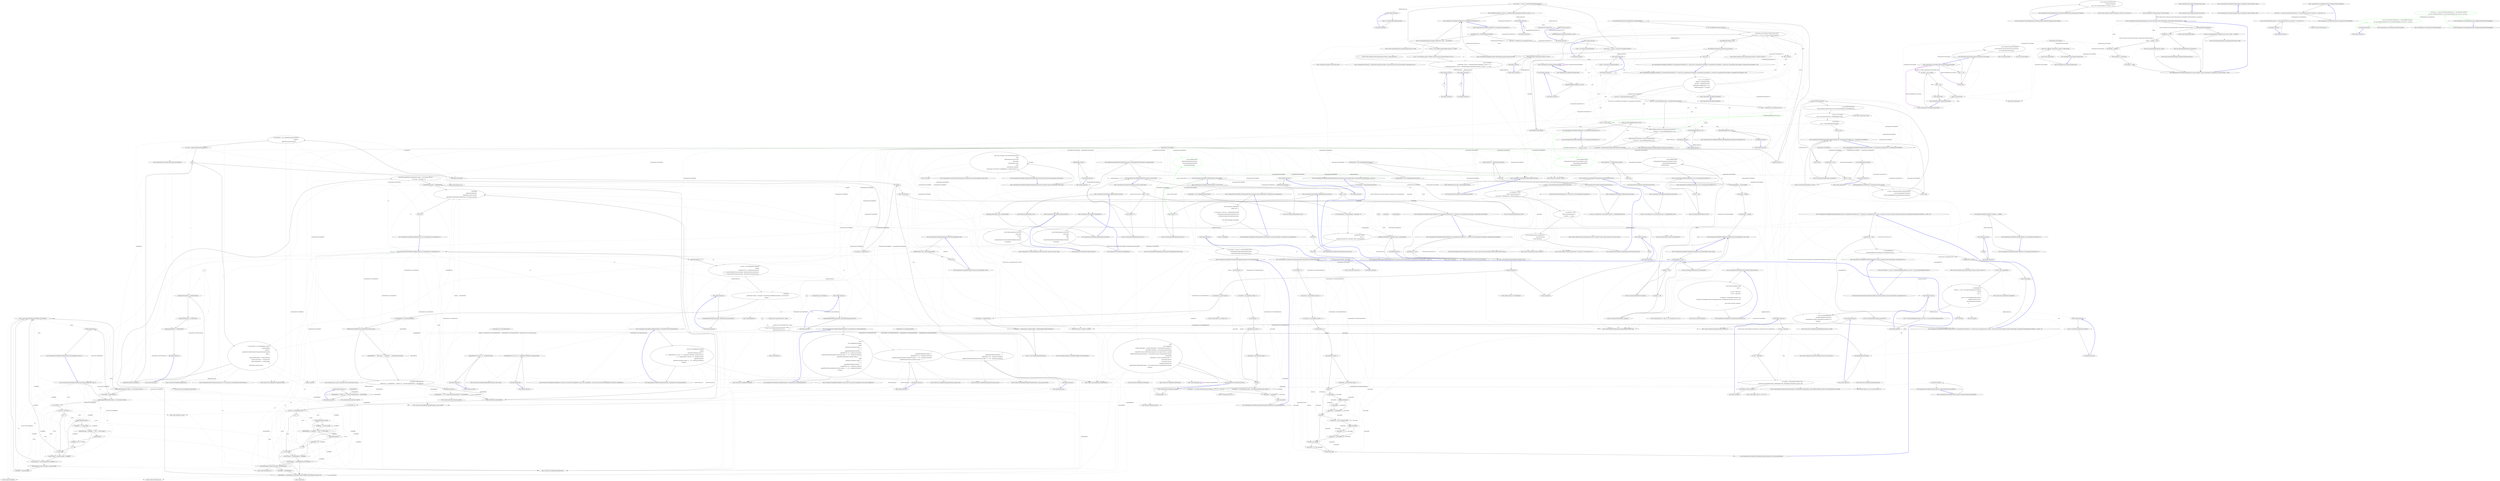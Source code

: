 digraph  {
m0_240 [cluster="System.Text.StringBuilder.Append(char)", file="InstanceBuilderTests.cs", label="Entry System.Text.StringBuilder.Append(char)", span="0-0"];
m0_94 [cluster="CommandLine.Text.HelpText.DefaultParsingErrorsHandler<T>(CommandLine.ParserResult<T>, CommandLine.Text.HelpText)", file="InstanceBuilderTests.cs", label="Entry CommandLine.Text.HelpText.DefaultParsingErrorsHandler<T>(CommandLine.ParserResult<T>, CommandLine.Text.HelpText)", span="279-279"];
m0_114 [cluster="CommandLine.Text.HelpText.DefaultParsingErrorsHandler<T>(CommandLine.ParserResult<T>, CommandLine.Text.HelpText)", file="InstanceBuilderTests.cs", label="FilterMeaningfulErrors(((NotParsed<T>)parserResult).Errors).Empty()", span="284-284"];
m0_119 [cluster="CommandLine.Text.HelpText.DefaultParsingErrorsHandler<T>(CommandLine.ParserResult<T>, CommandLine.Text.HelpText)", file="InstanceBuilderTests.cs", label="current.AddPreOptionsLine(\r\n                string.Concat(Environment.NewLine, current.SentenceBuilder.ErrorsHeadingText()))", span="294-295"];
m0_112 [cluster="CommandLine.Text.HelpText.DefaultParsingErrorsHandler<T>(CommandLine.ParserResult<T>, CommandLine.Text.HelpText)", file="InstanceBuilderTests.cs", label="current == null", span="282-282"];
m0_115 [cluster="CommandLine.Text.HelpText.DefaultParsingErrorsHandler<T>(CommandLine.ParserResult<T>, CommandLine.Text.HelpText)", file="InstanceBuilderTests.cs", label="return current;", span="285-285"];
m0_116 [cluster="CommandLine.Text.HelpText.DefaultParsingErrorsHandler<T>(CommandLine.ParserResult<T>, CommandLine.Text.HelpText)", file="InstanceBuilderTests.cs", label="var errors = RenderParsingErrorsText(parserResult,\r\n                current.SentenceBuilder.FormatError,\r\n                current.SentenceBuilder.FormatMutuallyExclusiveSetErrors,\r\n                2)", span="287-290"];
m0_117 [cluster="CommandLine.Text.HelpText.DefaultParsingErrorsHandler<T>(CommandLine.ParserResult<T>, CommandLine.Text.HelpText)", file="InstanceBuilderTests.cs", label="string.IsNullOrEmpty(errors)", span="291-291"];
m0_120 [cluster="CommandLine.Text.HelpText.DefaultParsingErrorsHandler<T>(CommandLine.ParserResult<T>, CommandLine.Text.HelpText)", file="InstanceBuilderTests.cs", label="var lines = errors.Split(\r\n                new[] { Environment.NewLine }, StringSplitOptions.None)", span="296-297"];
m0_110 [cluster="CommandLine.Text.HelpText.DefaultParsingErrorsHandler<T>(CommandLine.ParserResult<T>, CommandLine.Text.HelpText)", file="InstanceBuilderTests.cs", label="parserResult == null", span="281-281"];
m0_118 [cluster="CommandLine.Text.HelpText.DefaultParsingErrorsHandler<T>(CommandLine.ParserResult<T>, CommandLine.Text.HelpText)", file="InstanceBuilderTests.cs", label="return current;", span="292-292"];
m0_121 [cluster="CommandLine.Text.HelpText.DefaultParsingErrorsHandler<T>(CommandLine.ParserResult<T>, CommandLine.Text.HelpText)", file="InstanceBuilderTests.cs", label="lines.ForEach(\r\n                line => current.AddPreOptionsLine(line))", span="298-299"];
m0_122 [cluster="CommandLine.Text.HelpText.DefaultParsingErrorsHandler<T>(CommandLine.ParserResult<T>, CommandLine.Text.HelpText)", file="InstanceBuilderTests.cs", label="return current;", span="301-301"];
m0_113 [cluster="CommandLine.Text.HelpText.DefaultParsingErrorsHandler<T>(CommandLine.ParserResult<T>, CommandLine.Text.HelpText)", file="InstanceBuilderTests.cs", label="throw new ArgumentNullException(''current'');", span="282-282"];
m0_111 [cluster="CommandLine.Text.HelpText.DefaultParsingErrorsHandler<T>(CommandLine.ParserResult<T>, CommandLine.Text.HelpText)", file="InstanceBuilderTests.cs", label="throw new ArgumentNullException(''parserResult'');", span="281-281"];
m0_123 [cluster="CommandLine.Text.HelpText.DefaultParsingErrorsHandler<T>(CommandLine.ParserResult<T>, CommandLine.Text.HelpText)", file="InstanceBuilderTests.cs", label="Exit CommandLine.Text.HelpText.DefaultParsingErrorsHandler<T>(CommandLine.ParserResult<T>, CommandLine.Text.HelpText)", span="279-279"];
m0_124 [cluster="System.Collections.Generic.IEnumerable<TSource>.Empty<TSource>()", file="InstanceBuilderTests.cs", label="Entry System.Collections.Generic.IEnumerable<TSource>.Empty<TSource>()", span="31-31"];
m0_54 [cluster="Unk.Any", file="InstanceBuilderTests.cs", label="Entry Unk.Any", span=""];
m0_210 [cluster="System.Text.StringBuilder.AppendLine(string)", file="InstanceBuilderTests.cs", label="Entry System.Text.StringBuilder.AppendLine(string)", span="0-0"];
m0_0 [cluster="CommandLine.Text.HelpText.HelpText()", file="InstanceBuilderTests.cs", label="Entry CommandLine.Text.HelpText.HelpText()", span="36-36"];
m0_1 [cluster="CommandLine.Text.HelpText.HelpText()", file="InstanceBuilderTests.cs", label="Exit CommandLine.Text.HelpText.HelpText()", span="36-36"];
m0_365 [cluster="string.PadRight(int)", file="InstanceBuilderTests.cs", label="Entry string.PadRight(int)", span="0-0"];
m0_447 [cluster="T.ToStringInvariant<T>()", file="InstanceBuilderTests.cs", label="Entry T.ToStringInvariant<T>()", span="15-15"];
m0_310 [cluster="System.Tuple.Create<T1, T2>(T1, T2)", file="InstanceBuilderTests.cs", label="Entry System.Tuple.Create<T1, T2>(T1, T2)", span="0-0"];
m0_57 [cluster="CommandLine.Text.HelpText.AddOptions<T>(CommandLine.ParserResult<T>)", file="InstanceBuilderTests.cs", label="Entry CommandLine.Text.HelpText.AddOptions<T>(CommandLine.ParserResult<T>)", span="353-353"];
m0_161 [cluster="CommandLine.Text.HelpText.AddOptions<T>(CommandLine.ParserResult<T>)", color=green, community=0, file="InstanceBuilderTests.cs", label="1: return AddOptionsImpl(\r\n                GetSpecificationsFromType(result.TypeInfo.Current),\r\n                SentenceBuilder.RequiredWord(),\r\n                MaximumDisplayWidth);", span="358-361"];
m0_159 [cluster="CommandLine.Text.HelpText.AddOptions<T>(CommandLine.ParserResult<T>)", file="InstanceBuilderTests.cs", label="result == null", span="356-356"];
m0_160 [cluster="CommandLine.Text.HelpText.AddOptions<T>(CommandLine.ParserResult<T>)", file="InstanceBuilderTests.cs", label="throw new ArgumentNullException(''result'');", span="356-356"];
m0_162 [cluster="CommandLine.Text.HelpText.AddOptions<T>(CommandLine.ParserResult<T>)", file="InstanceBuilderTests.cs", label="Exit CommandLine.Text.HelpText.AddOptions<T>(CommandLine.ParserResult<T>)", span="353-353"];
m0_255 [cluster="System.Text.StringBuilder.SafeToString()", file="InstanceBuilderTests.cs", label="Entry System.Text.StringBuilder.SafeToString()", span="66-66"];
m0_254 [cluster="System.Text.StringBuilder.AppendWhen(bool, params string[])", file="InstanceBuilderTests.cs", label="Entry System.Text.StringBuilder.AppendWhen(bool, params string[])", span="9-9"];
m0_84 [cluster="CommandLine.TypeInfo.Create(System.Type)", file="InstanceBuilderTests.cs", label="Entry CommandLine.TypeInfo.Create(System.Type)", span="29-29"];
m0_82 [cluster="System.Collections.Generic.IEnumerable<TSource>.Single<TSource>()", file="InstanceBuilderTests.cs", label="Entry System.Collections.Generic.IEnumerable<TSource>.Single<TSource>()", span="0-0"];
m0_389 [cluster="System.Text.StringBuilder.AppendFormat(string, object)", file="InstanceBuilderTests.cs", label="Entry System.Text.StringBuilder.AppendFormat(string, object)", span="0-0"];
m0_197 [cluster="System.Text.StringBuilder.AppendIfNotEmpty(params string[])", file="InstanceBuilderTests.cs", label="Entry System.Text.StringBuilder.AppendIfNotEmpty(params string[])", span="57-57"];
m0_136 [cluster="CommandLine.Text.HelpText.ToString()", file="InstanceBuilderTests.cs", label="Entry CommandLine.Text.HelpText.ToString()", span="513-513"];
m0_250 [cluster="CommandLine.Text.HelpText.ToString()", file="InstanceBuilderTests.cs", label="return\r\n                new StringBuilder(\r\n                    heading.SafeLength() + copyright.SafeLength() + preOptionsHelp.SafeLength() +\r\n                        optionsHelp.SafeLength() + ExtraLength).Append(heading)\r\n                    .AppendWhen(!string.IsNullOrEmpty(copyright), Environment.NewLine, copyright)\r\n                    .AppendWhen(preOptionsHelp.Length > 0, Environment.NewLine, preOptionsHelp.ToString())\r\n                    .AppendWhen(\r\n                        optionsHelp != null && optionsHelp.Length > 0,\r\n                        Environment.NewLine,\r\n                        Environment.NewLine,\r\n                        optionsHelp.SafeToString())\r\n                    .AppendWhen(postOptionsHelp.Length > 0, Environment.NewLine, postOptionsHelp.ToString())\r\n                .ToString();", span="516-528"];
m0_249 [cluster="CommandLine.Text.HelpText.ToString()", file="InstanceBuilderTests.cs", label="int ExtraLength = 10", span="515-515"];
m0_251 [cluster="CommandLine.Text.HelpText.ToString()", file="InstanceBuilderTests.cs", label="Exit CommandLine.Text.HelpText.ToString()", span="513-513"];
m0_252 [cluster="string.SafeLength()", file="InstanceBuilderTests.cs", label="Entry string.SafeLength()", span="40-40"];
m0_140 [cluster="CommandLine.Text.HelpText.AddPostOptionsLine(string)", file="InstanceBuilderTests.cs", label="Entry CommandLine.Text.HelpText.AddPostOptionsLine(string)", span="329-329"];
m0_141 [cluster="CommandLine.Text.HelpText.AddPostOptionsLine(string)", file="InstanceBuilderTests.cs", label="return AddLine(postOptionsHelp, value);", span="331-331"];
m0_142 [cluster="CommandLine.Text.HelpText.AddPostOptionsLine(string)", file="InstanceBuilderTests.cs", label="Exit CommandLine.Text.HelpText.AddPostOptionsLine(string)", span="329-329"];
m0_126 [cluster="string.IsNullOrEmpty(string)", file="InstanceBuilderTests.cs", label="Entry string.IsNullOrEmpty(string)", span="0-0"];
m0_238 [cluster="CSharpx.Maybe<T>.FromJust<T>()", file="InstanceBuilderTests.cs", label="Entry CSharpx.Maybe<T>.FromJust<T>()", span="342-342"];
m0_413 [cluster="CommandLine.Text.HelpText.GetMaxOptionLength(CommandLine.Core.OptionSpecification)", file="InstanceBuilderTests.cs", label="Entry CommandLine.Text.HelpText.GetMaxOptionLength(CommandLine.Core.OptionSpecification)", span="778-778"];
m0_424 [cluster="CommandLine.Text.HelpText.GetMaxOptionLength(CommandLine.Core.OptionSpecification)", file="InstanceBuilderTests.cs", label=AddDashesToOption, span="792-792"];
m0_429 [cluster="CommandLine.Text.HelpText.GetMaxOptionLength(CommandLine.Core.OptionSpecification)", file="InstanceBuilderTests.cs", label=AddDashesToOption, span="801-801"];
m0_423 [cluster="CommandLine.Text.HelpText.GetMaxOptionLength(CommandLine.Core.OptionSpecification)", file="InstanceBuilderTests.cs", label="++specLength", span="791-791"];
m0_425 [cluster="CommandLine.Text.HelpText.GetMaxOptionLength(CommandLine.Core.OptionSpecification)", file="InstanceBuilderTests.cs", label="++specLength", span="793-793"];
m0_426 [cluster="CommandLine.Text.HelpText.GetMaxOptionLength(CommandLine.Core.OptionSpecification)", file="InstanceBuilderTests.cs", label="specLength += metaLength", span="795-795"];
m0_428 [cluster="CommandLine.Text.HelpText.GetMaxOptionLength(CommandLine.Core.OptionSpecification)", file="InstanceBuilderTests.cs", label="specLength += spec.LongName.Length", span="800-800"];
m0_430 [cluster="CommandLine.Text.HelpText.GetMaxOptionLength(CommandLine.Core.OptionSpecification)", file="InstanceBuilderTests.cs", label="specLength += 2", span="802-802"];
m0_431 [cluster="CommandLine.Text.HelpText.GetMaxOptionLength(CommandLine.Core.OptionSpecification)", file="InstanceBuilderTests.cs", label="specLength += metaLength", span="804-804"];
m0_416 [cluster="CommandLine.Text.HelpText.GetMaxOptionLength(CommandLine.Core.OptionSpecification)", file="InstanceBuilderTests.cs", label="var specLength = 0", span="780-780"];
m0_417 [cluster="CommandLine.Text.HelpText.GetMaxOptionLength(CommandLine.Core.OptionSpecification)", file="InstanceBuilderTests.cs", label="var hasShort = spec.ShortName.Length > 0", span="782-782"];
m0_418 [cluster="CommandLine.Text.HelpText.GetMaxOptionLength(CommandLine.Core.OptionSpecification)", file="InstanceBuilderTests.cs", label="var hasLong = spec.LongName.Length > 0", span="783-783"];
m0_420 [cluster="CommandLine.Text.HelpText.GetMaxOptionLength(CommandLine.Core.OptionSpecification)", file="InstanceBuilderTests.cs", label="spec.MetaValue.Length > 0", span="786-786"];
m0_421 [cluster="CommandLine.Text.HelpText.GetMaxOptionLength(CommandLine.Core.OptionSpecification)", file="InstanceBuilderTests.cs", label="metaLength = spec.MetaValue.Length + 1", span="787-787"];
m0_422 [cluster="CommandLine.Text.HelpText.GetMaxOptionLength(CommandLine.Core.OptionSpecification)", file="InstanceBuilderTests.cs", label=hasShort, span="789-789"];
m0_419 [cluster="CommandLine.Text.HelpText.GetMaxOptionLength(CommandLine.Core.OptionSpecification)", file="InstanceBuilderTests.cs", label="var metaLength = 0", span="785-785"];
m0_427 [cluster="CommandLine.Text.HelpText.GetMaxOptionLength(CommandLine.Core.OptionSpecification)", file="InstanceBuilderTests.cs", label=hasLong, span="798-798"];
m0_433 [cluster="CommandLine.Text.HelpText.GetMaxOptionLength(CommandLine.Core.OptionSpecification)", file="InstanceBuilderTests.cs", label="specLength += 2", span="808-808"];
m0_434 [cluster="CommandLine.Text.HelpText.GetMaxOptionLength(CommandLine.Core.OptionSpecification)", file="InstanceBuilderTests.cs", label="return specLength;", span="810-810"];
m0_432 [cluster="CommandLine.Text.HelpText.GetMaxOptionLength(CommandLine.Core.OptionSpecification)", file="InstanceBuilderTests.cs", label="hasShort && hasLong", span="807-807"];
m0_435 [cluster="CommandLine.Text.HelpText.GetMaxOptionLength(CommandLine.Core.OptionSpecification)", file="InstanceBuilderTests.cs", label="Exit CommandLine.Text.HelpText.GetMaxOptionLength(CommandLine.Core.OptionSpecification)", span="778-778"];
m0_241 [cluster="CommandLine.Text.Example.GetFormatStylesOrDefault()", file="InstanceBuilderTests.cs", label="Entry CommandLine.Text.Example.GetFormatStylesOrDefault()", span="103-103"];
m0_311 [cluster="CommandLine.Text.HelpText.AdaptVerbsToSpecifications(System.Collections.Generic.IEnumerable<System.Type>)", file="InstanceBuilderTests.cs", label="return (from verbTuple in Verb.SelectFromTypes(types)\r\n                    select\r\n                        OptionSpecification.NewSwitch(\r\n                            string.Empty,\r\n                            verbTuple.Item1.Name,\r\n                            false,\r\n                            verbTuple.Item1.HelpText,\r\n                            string.Empty)).Concat(new[] { MakeHelpEntry(), MakeVersionEntry() });", span="603-610"];
m0_172 [cluster="CommandLine.Text.HelpText.AdaptVerbsToSpecifications(System.Collections.Generic.IEnumerable<System.Type>)", file="InstanceBuilderTests.cs", label="Entry CommandLine.Text.HelpText.AdaptVerbsToSpecifications(System.Collections.Generic.IEnumerable<System.Type>)", span="601-601"];
m0_312 [cluster="CommandLine.Text.HelpText.AdaptVerbsToSpecifications(System.Collections.Generic.IEnumerable<System.Type>)", file="InstanceBuilderTests.cs", label="Exit CommandLine.Text.HelpText.AdaptVerbsToSpecifications(System.Collections.Generic.IEnumerable<System.Type>)", span="601-601"];
m0_368 [cluster="string.Trim()", file="InstanceBuilderTests.cs", label="Entry string.Trim()", span="0-0"];
m0_253 [cluster="System.Text.StringBuilder.SafeLength()", file="InstanceBuilderTests.cs", label="Entry System.Text.StringBuilder.SafeLength()", span="73-73"];
m0_313 [cluster="CommandLine.Core.Verb.SelectFromTypes(System.Collections.Generic.IEnumerable<System.Type>)", file="InstanceBuilderTests.cs", label="Entry CommandLine.Core.Verb.SelectFromTypes(System.Collections.Generic.IEnumerable<System.Type>)", span="40-40"];
m0_367 [cluster="string.FormatInvariant(params object[])", file="InstanceBuilderTests.cs", label="Entry string.FormatInvariant(params object[])", span="20-20"];
m0_23 [cluster="System.ArgumentNullException.ArgumentNullException(string)", file="InstanceBuilderTests.cs", label="Entry System.ArgumentNullException.ArgumentNullException(string)", span="0-0"];
m0_285 [cluster="string.Substring(int)", file="InstanceBuilderTests.cs", label="Entry string.Substring(int)", span="0-0"];
m0_125 [cluster="CommandLine.Text.HelpText.RenderParsingErrorsText<T>(CommandLine.ParserResult<T>, System.Func<CommandLine.Error, string>, System.Func<System.Collections.Generic.IEnumerable<CommandLine.MutuallyExclusiveSetError>, string>, int)", file="InstanceBuilderTests.cs", label="Entry CommandLine.Text.HelpText.RenderParsingErrorsText<T>(CommandLine.ParserResult<T>, System.Func<CommandLine.Error, string>, System.Func<System.Collections.Generic.IEnumerable<CommandLine.MutuallyExclusiveSetError>, string>, int)", span="420-420"];
m0_187 [cluster="CommandLine.Text.HelpText.RenderParsingErrorsText<T>(CommandLine.ParserResult<T>, System.Func<CommandLine.Error, string>, System.Func<System.Collections.Generic.IEnumerable<CommandLine.MutuallyExclusiveSetError>, string>, int)", file="InstanceBuilderTests.cs", label="var meaningfulErrors =\r\n                FilterMeaningfulErrors(((NotParsed<T>)parserResult).Errors)", span="428-429"];
m0_192 [cluster="CommandLine.Text.HelpText.RenderParsingErrorsText<T>(CommandLine.ParserResult<T>, System.Func<CommandLine.Error, string>, System.Func<System.Collections.Generic.IEnumerable<CommandLine.MutuallyExclusiveSetError>, string>, int)", file="InstanceBuilderTests.cs", label="return text.AppendIfNotEmpty(\r\n                formatMutuallyExclusiveSetErrors(\r\n                    meaningfulErrors.OfType<MutuallyExclusiveSetError>()))\r\n                .ToString();", span="444-447"];
m0_185 [cluster="CommandLine.Text.HelpText.RenderParsingErrorsText<T>(CommandLine.ParserResult<T>, System.Func<CommandLine.Error, string>, System.Func<System.Collections.Generic.IEnumerable<CommandLine.MutuallyExclusiveSetError>, string>, int)", file="InstanceBuilderTests.cs", label="parserResult == null", span="426-426"];
m0_188 [cluster="CommandLine.Text.HelpText.RenderParsingErrorsText<T>(CommandLine.ParserResult<T>, System.Func<CommandLine.Error, string>, System.Func<System.Collections.Generic.IEnumerable<CommandLine.MutuallyExclusiveSetError>, string>, int)", file="InstanceBuilderTests.cs", label="meaningfulErrors.Empty()", span="430-430"];
m0_191 [cluster="CommandLine.Text.HelpText.RenderParsingErrorsText<T>(CommandLine.ParserResult<T>, System.Func<CommandLine.Error, string>, System.Func<System.Collections.Generic.IEnumerable<CommandLine.MutuallyExclusiveSetError>, string>, int)", file="InstanceBuilderTests.cs", label="meaningfulErrors\r\n                .Where(e => e.Tag != ErrorType.MutuallyExclusiveSetError)\r\n                .ForEach(\r\n                    error =>\r\n                        {\r\n                            var line = new StringBuilder(indent.Spaces())\r\n                                .Append(formatError(error)); \r\n                            text.AppendLine(line.ToString());\r\n                        })", span="434-442"];
m0_190 [cluster="CommandLine.Text.HelpText.RenderParsingErrorsText<T>(CommandLine.ParserResult<T>, System.Func<CommandLine.Error, string>, System.Func<System.Collections.Generic.IEnumerable<CommandLine.MutuallyExclusiveSetError>, string>, int)", file="InstanceBuilderTests.cs", label="var text = new StringBuilder()", span="433-433"];
m0_186 [cluster="CommandLine.Text.HelpText.RenderParsingErrorsText<T>(CommandLine.ParserResult<T>, System.Func<CommandLine.Error, string>, System.Func<System.Collections.Generic.IEnumerable<CommandLine.MutuallyExclusiveSetError>, string>, int)", file="InstanceBuilderTests.cs", label="throw new ArgumentNullException(''parserResult'');", span="426-426"];
m0_189 [cluster="CommandLine.Text.HelpText.RenderParsingErrorsText<T>(CommandLine.ParserResult<T>, System.Func<CommandLine.Error, string>, System.Func<System.Collections.Generic.IEnumerable<CommandLine.MutuallyExclusiveSetError>, string>, int)", file="InstanceBuilderTests.cs", label="return string.Empty;", span="431-431"];
m0_193 [cluster="CommandLine.Text.HelpText.RenderParsingErrorsText<T>(CommandLine.ParserResult<T>, System.Func<CommandLine.Error, string>, System.Func<System.Collections.Generic.IEnumerable<CommandLine.MutuallyExclusiveSetError>, string>, int)", file="InstanceBuilderTests.cs", label="Exit CommandLine.Text.HelpText.RenderParsingErrorsText<T>(CommandLine.ParserResult<T>, System.Func<CommandLine.Error, string>, System.Func<System.Collections.Generic.IEnumerable<CommandLine.MutuallyExclusiveSetError>, string>, int)", span="420-420"];
m0_45 [cluster="CommandLine.Text.HelpText.FilterMeaningfulErrors(System.Collections.Generic.IEnumerable<CommandLine.Error>)", file="InstanceBuilderTests.cs", label="Entry CommandLine.Text.HelpText.FilterMeaningfulErrors(System.Collections.Generic.IEnumerable<CommandLine.Error>)", span="531-531"];
m0_256 [cluster="CommandLine.Text.HelpText.FilterMeaningfulErrors(System.Collections.Generic.IEnumerable<CommandLine.Error>)", file="InstanceBuilderTests.cs", label="return errors.Where(e => e.Tag != ErrorType.HelpRequestedError && e.Tag != ErrorType.HelpVerbRequestedError);", span="533-533"];
m0_257 [cluster="CommandLine.Text.HelpText.FilterMeaningfulErrors(System.Collections.Generic.IEnumerable<CommandLine.Error>)", file="InstanceBuilderTests.cs", label="Exit CommandLine.Text.HelpText.FilterMeaningfulErrors(System.Collections.Generic.IEnumerable<CommandLine.Error>)", span="531-531"];
m0_301 [cluster="System.Type.GetUsageData()", file="InstanceBuilderTests.cs", label="Entry System.Type.GetUsageData()", span="39-39"];
m0_388 [cluster="System.Text.StringBuilder.AppendWhen(bool, params char[])", file="InstanceBuilderTests.cs", label="Entry System.Text.StringBuilder.AppendWhen(bool, params char[])", span="18-18"];
m0_55 [cluster="System.Collections.Generic.IEnumerable<TSource>.ToArray<TSource>()", file="InstanceBuilderTests.cs", label="Entry System.Collections.Generic.IEnumerable<TSource>.ToArray<TSource>()", span="0-0"];
m0_239 [cluster="CommandLine.Infrastructure.ReflectionHelper.GetAssemblyName()", file="InstanceBuilderTests.cs", label="Entry CommandLine.Infrastructure.ReflectionHelper.GetAssemblyName()", span="23-23"];
m0_48 [cluster="CommandLine.Infrastructure.ReflectionHelper.GetAttribute<TAttribute>()", file="InstanceBuilderTests.cs", label="Entry CommandLine.Infrastructure.ReflectionHelper.GetAttribute<TAttribute>()", span="12-12"];
m0_326 [cluster="CommandLine.Text.HelpText.AddOption(string, int, CommandLine.Core.Specification, int)", file="InstanceBuilderTests.cs", label="Entry CommandLine.Text.HelpText.AddOption(string, int, CommandLine.Core.Specification, int)", span="658-658"];
m0_338 [cluster="CommandLine.Text.HelpText.AddOption(string, int, CommandLine.Core.Specification, int)", file="InstanceBuilderTests.cs", label="addEnumValuesToHelpText && specification.EnumValues.Any()", span="673-673"];
m0_334 [cluster="CommandLine.Text.HelpText.AddOption(string, int, CommandLine.Core.Specification, int)", file="InstanceBuilderTests.cs", label="optionsHelp.Append(''  '')", span="660-660"];
m0_335 [cluster="CommandLine.Text.HelpText.AddOption(string, int, CommandLine.Core.Specification, int)", file="InstanceBuilderTests.cs", label="var name = new StringBuilder(maxLength)\r\n                .BimapIf(\r\n                    specification.Tag == SpecificationType.Option,\r\n                    it => it.Append(AddOptionName(maxLength, (OptionSpecification)specification)),\r\n                    it => it.Append(AddValueName(maxLength, (ValueSpecification)specification)))", span="661-665"];
m0_336 [cluster="CommandLine.Text.HelpText.AddOption(string, int, CommandLine.Core.Specification, int)", file="InstanceBuilderTests.cs", label="optionsHelp\r\n                .Append(name.Length < maxLength ? name.ToString().PadRight(maxLength) : name.ToString())\r\n                .Append(''    '')", span="667-669"];
m0_349 [cluster="CommandLine.Text.HelpText.AddOption(string, int, CommandLine.Core.Specification, int)", file="InstanceBuilderTests.cs", label="optionsHelp.Append(words[i])", span="692-692"];
m0_352 [cluster="CommandLine.Text.HelpText.AddOption(string, int, CommandLine.Core.Specification, int)", file="InstanceBuilderTests.cs", label="optionsHelp.Append('' '')", span="696-696"];
m0_355 [cluster="CommandLine.Text.HelpText.AddOption(string, int, CommandLine.Core.Specification, int)", file="InstanceBuilderTests.cs", label="optionsHelp.Append(words[i].Substring(0, widthOfHelpText))", span="702-702"];
m0_359 [cluster="CommandLine.Text.HelpText.AddOption(string, int, CommandLine.Core.Specification, int)", file="InstanceBuilderTests.cs", label="optionsHelp.AppendWhen(optionHelpText.Length > 0, Environment.NewLine,\r\n                        new string(' ', maxLength + 6))", span="711-712"];
m0_361 [cluster="CommandLine.Text.HelpText.AddOption(string, int, CommandLine.Core.Specification, int)", file="InstanceBuilderTests.cs", label="optionsHelp\r\n                .Append(optionHelpText)\r\n                .Append(Environment.NewLine)\r\n                .AppendWhen(additionalNewLineAfterOption, Environment.NewLine)", span="717-720"];
m0_362 [cluster="CommandLine.Text.HelpText.AddOption(string, int, CommandLine.Core.Specification, int)", file="InstanceBuilderTests.cs", label="return this;", span="722-722"];
m0_340 [cluster="CommandLine.Text.HelpText.AddOption(string, int, CommandLine.Core.Specification, int)", file="InstanceBuilderTests.cs", label="specification.DefaultValue.Do(\r\n                defaultValue => optionHelpText = ''(Default: {0}) ''.FormatLocal(defaultValue) + optionHelpText)", span="676-677"];
m0_337 [cluster="CommandLine.Text.HelpText.AddOption(string, int, CommandLine.Core.Specification, int)", file="InstanceBuilderTests.cs", label="var optionHelpText = specification.HelpText", span="671-671"];
m0_339 [cluster="CommandLine.Text.HelpText.AddOption(string, int, CommandLine.Core.Specification, int)", file="InstanceBuilderTests.cs", label="optionHelpText += '' Valid values: '' + string.Join('', '', specification.EnumValues)", span="674-674"];
m0_348 [cluster="CommandLine.Text.HelpText.AddOption(string, int, CommandLine.Core.Specification, int)", file="InstanceBuilderTests.cs", label="words[i].Length < (widthOfHelpText - wordBuffer)", span="690-690"];
m0_345 [cluster="CommandLine.Text.HelpText.AddOption(string, int, CommandLine.Core.Specification, int)", file="InstanceBuilderTests.cs", label="var words = optionHelpText.Split(' ')", span="687-687"];
m0_346 [cluster="CommandLine.Text.HelpText.AddOption(string, int, CommandLine.Core.Specification, int)", file="InstanceBuilderTests.cs", label="var i = 0", span="688-688"];
m0_350 [cluster="CommandLine.Text.HelpText.AddOption(string, int, CommandLine.Core.Specification, int)", file="InstanceBuilderTests.cs", label="wordBuffer += words[i].Length", span="693-693"];
m0_351 [cluster="CommandLine.Text.HelpText.AddOption(string, int, CommandLine.Core.Specification, int)", file="InstanceBuilderTests.cs", label="(widthOfHelpText - wordBuffer) > 1 && i != words.Length - 1", span="694-694"];
m0_353 [cluster="CommandLine.Text.HelpText.AddOption(string, int, CommandLine.Core.Specification, int)", file="InstanceBuilderTests.cs", label="wordBuffer++", span="697-697"];
m0_354 [cluster="CommandLine.Text.HelpText.AddOption(string, int, CommandLine.Core.Specification, int)", file="InstanceBuilderTests.cs", label="words[i].Length >= widthOfHelpText && wordBuffer == 0", span="700-700"];
m0_356 [cluster="CommandLine.Text.HelpText.AddOption(string, int, CommandLine.Core.Specification, int)", file="InstanceBuilderTests.cs", label="wordBuffer = widthOfHelpText", span="703-703"];
m0_358 [cluster="CommandLine.Text.HelpText.AddOption(string, int, CommandLine.Core.Specification, int)", file="InstanceBuilderTests.cs", label="optionHelpText = optionHelpText.Substring(Math.Min(wordBuffer, optionHelpText.Length)).Trim()", span="710-710"];
m0_360 [cluster="CommandLine.Text.HelpText.AddOption(string, int, CommandLine.Core.Specification, int)", file="InstanceBuilderTests.cs", label="optionHelpText.Length > widthOfHelpText", span="714-714"];
m0_342 [cluster="CommandLine.Text.HelpText.AddOption(string, int, CommandLine.Core.Specification, int)", file="InstanceBuilderTests.cs", label="optionHelpText = ''{0} ''.FormatInvariant(requiredWord) + optionHelpText", span="680-680"];
m0_343 [cluster="CommandLine.Text.HelpText.AddOption(string, int, CommandLine.Core.Specification, int)", file="InstanceBuilderTests.cs", label="!string.IsNullOrEmpty(optionHelpText)", span="682-682"];
m0_341 [cluster="CommandLine.Text.HelpText.AddOption(string, int, CommandLine.Core.Specification, int)", file="InstanceBuilderTests.cs", label="specification.Required", span="679-679"];
m0_344 [cluster="CommandLine.Text.HelpText.AddOption(string, int, CommandLine.Core.Specification, int)", file="InstanceBuilderTests.cs", label="var wordBuffer = 0", span="686-686"];
m0_347 [cluster="CommandLine.Text.HelpText.AddOption(string, int, CommandLine.Core.Specification, int)", file="InstanceBuilderTests.cs", label="i < words.Length", span="688-688"];
m0_357 [cluster="CommandLine.Text.HelpText.AddOption(string, int, CommandLine.Core.Specification, int)", file="InstanceBuilderTests.cs", label="i++", span="688-688"];
m0_363 [cluster="CommandLine.Text.HelpText.AddOption(string, int, CommandLine.Core.Specification, int)", file="InstanceBuilderTests.cs", label="Exit CommandLine.Text.HelpText.AddOption(string, int, CommandLine.Core.Specification, int)", span="658-658"];
m0_330 [cluster="CommandLine.Text.HelpText.MakeVersionEntry()", file="InstanceBuilderTests.cs", label="Exit CommandLine.Text.HelpText.MakeVersionEntry()", span="641-641"];
m0_329 [cluster="CommandLine.Text.HelpText.MakeVersionEntry()", file="InstanceBuilderTests.cs", label="return OptionSpecification.NewSwitch(\r\n                string.Empty,\r\n                ''version'',\r\n                false,\r\n                sentenceBuilder.VersionCommandText(AddDashesToOption),\r\n                string.Empty);", span="643-648"];
m0_293 [cluster="CommandLine.Text.HelpText.MakeVersionEntry()", file="InstanceBuilderTests.cs", label="Entry CommandLine.Text.HelpText.MakeVersionEntry()", span="641-641"];
m0_390 [cluster="System.Text.StringBuilder.AppendFormatWhen(bool, string, params object[])", file="InstanceBuilderTests.cs", label="Entry System.Text.StringBuilder.AppendFormatWhen(bool, string, params object[])", span="27-27"];
m0_127 [cluster="string.Concat(string, string)", file="InstanceBuilderTests.cs", label="Entry string.Concat(string, string)", span="0-0"];
m0_303 [cluster="lambda expression", file="InstanceBuilderTests.cs", label="Entry lambda expression", span="589-598"];
m0_59 [cluster="lambda expression", file="InstanceBuilderTests.cs", label="license.AddToHelpText(auto, true)", span="220-220"];
m0_63 [cluster="lambda expression", file="InstanceBuilderTests.cs", label="usage.AddToHelpText(auto, true)", span="223-223"];
m0_58 [cluster="lambda expression", file="InstanceBuilderTests.cs", label="Entry lambda expression", span="220-220"];
m0_149 [cluster="lambda expression", file="InstanceBuilderTests.cs", label="AddPreOptionsLine(line)", span="337-337"];
m0_157 [cluster="lambda expression", file="InstanceBuilderTests.cs", label="AddPostOptionsLine(line)", span="344-344"];
m0_324 [cluster="lambda expression", file="InstanceBuilderTests.cs", label="AddOption(requiredWord, maxLength, option, remainingSpace)", span="626-626"];
m0_371 [cluster="lambda expression", file="InstanceBuilderTests.cs", label="it.Append(AddOptionName(maxLength, (OptionSpecification)specification))", span="664-664"];
m0_375 [cluster="lambda expression", file="InstanceBuilderTests.cs", label="it.Append(AddValueName(maxLength, (ValueSpecification)specification))", span="665-665"];
m0_386 [cluster="lambda expression", file="InstanceBuilderTests.cs", label="it\r\n                            .AppendWhen(addDashesToOption, '-')\r\n                            .AppendFormat(''{0}'', specification.ShortName)\r\n                            .AppendFormatWhen(specification.MetaValue.Length > 0, '' {0}'', specification.MetaValue)\r\n                            .AppendWhen(specification.LongName.Length > 0, '', '')", span="731-735"];
m0_392 [cluster="lambda expression", file="InstanceBuilderTests.cs", label="it\r\n                            .AppendWhen(addDashesToOption, ''--'')\r\n                            .AppendFormat(''{0}'', specification.LongName)\r\n                            .AppendFormatWhen(specification.MetaValue.Length > 0, ''={0}'', specification.MetaValue)", span="738-741"];
m0_410 [cluster="lambda expression", file="InstanceBuilderTests.cs", label="var specLength = spec.Tag == SpecificationType.Option\r\n                            ? GetMaxOptionLength((OptionSpecification)spec)\r\n                            : GetMaxValueLength((ValueSpecification)spec)", span="769-771"];
m0_65 [cluster="lambda expression", file="InstanceBuilderTests.cs", label="Entry lambda expression", span="233-233"];
m0_60 [cluster="lambda expression", file="InstanceBuilderTests.cs", label="Exit lambda expression", span="220-220"];
m0_62 [cluster="lambda expression", file="InstanceBuilderTests.cs", label="Entry lambda expression", span="223-223"];
m0_64 [cluster="lambda expression", file="InstanceBuilderTests.cs", label="Exit lambda expression", span="223-223"];
m0_258 [cluster="lambda expression", file="InstanceBuilderTests.cs", label="Entry lambda expression", span="533-533"];
m0_148 [cluster="lambda expression", file="InstanceBuilderTests.cs", label="Entry lambda expression", span="337-337"];
m0_150 [cluster="lambda expression", file="InstanceBuilderTests.cs", label="Exit lambda expression", span="337-337"];
m0_156 [cluster="lambda expression", file="InstanceBuilderTests.cs", label="Entry lambda expression", span="344-344"];
m0_158 [cluster="lambda expression", file="InstanceBuilderTests.cs", label="Exit lambda expression", span="344-344"];
m0_323 [cluster="lambda expression", file="InstanceBuilderTests.cs", label="Entry lambda expression", span="625-626"];
m0_325 [cluster="lambda expression", file="InstanceBuilderTests.cs", label="Exit lambda expression", span="625-626"];
m0_370 [cluster="lambda expression", file="InstanceBuilderTests.cs", label="Entry lambda expression", span="664-664"];
m0_374 [cluster="lambda expression", file="InstanceBuilderTests.cs", label="Entry lambda expression", span="665-665"];
m0_372 [cluster="lambda expression", file="InstanceBuilderTests.cs", label="Exit lambda expression", span="664-664"];
m0_376 [cluster="lambda expression", file="InstanceBuilderTests.cs", label="Exit lambda expression", span="665-665"];
m0_385 [cluster="lambda expression", file="InstanceBuilderTests.cs", label="Entry lambda expression", span="731-735"];
m0_391 [cluster="lambda expression", file="InstanceBuilderTests.cs", label="Entry lambda expression", span="738-741"];
m0_387 [cluster="lambda expression", file="InstanceBuilderTests.cs", label="Exit lambda expression", span="731-735"];
m0_393 [cluster="lambda expression", file="InstanceBuilderTests.cs", label="Exit lambda expression", span="738-741"];
m0_409 [cluster="lambda expression", file="InstanceBuilderTests.cs", label="Entry lambda expression", span="767-774"];
m0_411 [cluster="lambda expression", file="InstanceBuilderTests.cs", label="return Math.Max(length, specLength);", span="773-773"];
m0_91 [cluster="lambda expression", file="InstanceBuilderTests.cs", label="Entry lambda expression", span="265-265"];
m0_95 [cluster="lambda expression", file="InstanceBuilderTests.cs", label="Entry lambda expression", span="265-265"];
m0_98 [cluster="lambda expression", file="InstanceBuilderTests.cs", label="Entry lambda expression", span="270-270"];
m0_101 [cluster="lambda expression", file="InstanceBuilderTests.cs", label="Entry lambda expression", span="270-270"];
m0_104 [cluster="lambda expression", file="InstanceBuilderTests.cs", label="Entry lambda expression", span="271-271"];
m0_107 [cluster="lambda expression", file="InstanceBuilderTests.cs", label="Entry lambda expression", span="271-271"];
m0_67 [cluster="lambda expression", file="InstanceBuilderTests.cs", label="Exit lambda expression", span="233-233"];
m0_66 [cluster="lambda expression", file="InstanceBuilderTests.cs", label="e.Tag == ErrorType.NoVerbSelectedError", span="233-233"];
m0_131 [cluster="lambda expression", file="InstanceBuilderTests.cs", label="current.AddPreOptionsLine(line)", span="299-299"];
m0_378 [cluster="lambda expression", file="InstanceBuilderTests.cs", label="Entry lambda expression", span="677-677"];
m0_379 [cluster="lambda expression", file="InstanceBuilderTests.cs", label="optionHelpText = ''(Default: {0}) ''.FormatLocal(defaultValue) + optionHelpText", span="677-677"];
m0_92 [cluster="lambda expression", file="InstanceBuilderTests.cs", label="DefaultParsingErrorsHandler(parserResult, current)", span="265-265"];
m0_105 [cluster="lambda expression", file="InstanceBuilderTests.cs", label="DefaultParsingErrorsHandler(parserResult, current)", span="271-271"];
m0_99 [cluster="lambda expression", file="InstanceBuilderTests.cs", label="DefaultParsingErrorsHandler(pr, current)", span="270-270"];
m0_203 [cluster="lambda expression", file="InstanceBuilderTests.cs", label="var line = new StringBuilder(indent.Spaces())\r\n                                .Append(formatError(error))", span="439-440"];
m0_199 [cluster="lambda expression", file="InstanceBuilderTests.cs", label="Entry lambda expression", span="435-435"];
m0_202 [cluster="lambda expression", file="InstanceBuilderTests.cs", label="Entry lambda expression", span="437-442"];
m0_260 [cluster="lambda expression", file="InstanceBuilderTests.cs", label="Exit lambda expression", span="533-533"];
m0_259 [cluster="lambda expression", file="InstanceBuilderTests.cs", label="e.Tag != ErrorType.HelpRequestedError && e.Tag != ErrorType.HelpVerbRequestedError", span="533-533"];
m0_204 [cluster="lambda expression", file="InstanceBuilderTests.cs", label="text.AppendLine(line.ToString())", span="441-441"];
m0_296 [cluster="lambda expression", file="InstanceBuilderTests.cs", label="Entry lambda expression", span="580-580"];
m0_397 [cluster="lambda expression", file="InstanceBuilderTests.cs", label="it.AppendFormat(''{0} (pos. {1})'', specification.MetaName, specification.Index)", span="750-750"];
m0_401 [cluster="lambda expression", file="InstanceBuilderTests.cs", label="it.AppendFormat(''value pos. {0}'', specification.Index)", span="751-751"];
m0_412 [cluster="lambda expression", file="InstanceBuilderTests.cs", label="Exit lambda expression", span="767-774"];
m0_88 [cluster="lambda expression", file="InstanceBuilderTests.cs", label="Entry lambda expression", span="264-264"];
m0_93 [cluster="lambda expression", file="InstanceBuilderTests.cs", label="Exit lambda expression", span="265-265"];
m0_97 [cluster="lambda expression", file="InstanceBuilderTests.cs", label="Exit lambda expression", span="265-265"];
m0_96 [cluster="lambda expression", file="InstanceBuilderTests.cs", label=e, span="265-265"];
m0_100 [cluster="lambda expression", file="InstanceBuilderTests.cs", label="Exit lambda expression", span="270-270"];
m0_103 [cluster="lambda expression", file="InstanceBuilderTests.cs", label="Exit lambda expression", span="270-270"];
m0_102 [cluster="lambda expression", file="InstanceBuilderTests.cs", label=e, span="270-270"];
m0_106 [cluster="lambda expression", file="InstanceBuilderTests.cs", label="Exit lambda expression", span="271-271"];
m0_109 [cluster="lambda expression", file="InstanceBuilderTests.cs", label="Exit lambda expression", span="271-271"];
m0_108 [cluster="lambda expression", file="InstanceBuilderTests.cs", label=e, span="271-271"];
m0_85 [cluster="lambda expression", file="InstanceBuilderTests.cs", label="Entry lambda expression", span="261-261"];
m0_244 [cluster="lambda expression", file="InstanceBuilderTests.cs", label="Entry lambda expression", span="494-499"];
m0_130 [cluster="lambda expression", file="InstanceBuilderTests.cs", label="Entry lambda expression", span="299-299"];
m0_132 [cluster="lambda expression", file="InstanceBuilderTests.cs", label="Exit lambda expression", span="299-299"];
m0_380 [cluster="lambda expression", file="InstanceBuilderTests.cs", label="Exit lambda expression", span="677-677"];
m0_201 [cluster="lambda expression", file="InstanceBuilderTests.cs", label="Exit lambda expression", span="435-435"];
m0_200 [cluster="lambda expression", file="InstanceBuilderTests.cs", label="e.Tag != ErrorType.MutuallyExclusiveSetError", span="435-435"];
m0_205 [cluster="lambda expression", file="InstanceBuilderTests.cs", label="Exit lambda expression", span="437-442"];
m0_396 [cluster="lambda expression", file="InstanceBuilderTests.cs", label="Entry lambda expression", span="750-750"];
m0_400 [cluster="lambda expression", file="InstanceBuilderTests.cs", label="Entry lambda expression", span="751-751"];
m0_298 [cluster="lambda expression", file="InstanceBuilderTests.cs", label="Exit lambda expression", span="580-580"];
m0_297 [cluster="lambda expression", file="InstanceBuilderTests.cs", label="v.Index", span="580-580"];
m0_398 [cluster="lambda expression", file="InstanceBuilderTests.cs", label="Exit lambda expression", span="750-750"];
m0_402 [cluster="lambda expression", file="InstanceBuilderTests.cs", label="Exit lambda expression", span="751-751"];
m0_90 [cluster="lambda expression", file="InstanceBuilderTests.cs", label="Exit lambda expression", span="264-264"];
m0_89 [cluster="lambda expression", file="InstanceBuilderTests.cs", label="e.Tag == ErrorType.HelpVerbRequestedError", span="264-264"];
m0_214 [cluster="lambda expression", file="InstanceBuilderTests.cs", label="Entry lambda expression", span="458-458"];
m0_87 [cluster="lambda expression", file="InstanceBuilderTests.cs", label="Exit lambda expression", span="261-261"];
m0_86 [cluster="lambda expression", file="InstanceBuilderTests.cs", label="e.Tag == ErrorType.VersionRequestedError", span="261-261"];
m0_245 [cluster="lambda expression", file="InstanceBuilderTests.cs", label="config.PreferShortName = s.PreferShortName", span="496-496"];
m0_246 [cluster="lambda expression", file="InstanceBuilderTests.cs", label="config.GroupSwitches = s.GroupSwitches", span="497-497"];
m0_247 [cluster="lambda expression", file="InstanceBuilderTests.cs", label="config.UseEqualToken = s.UseEqualToken", span="498-498"];
m0_248 [cluster="lambda expression", file="InstanceBuilderTests.cs", label="Exit lambda expression", span="494-499"];
m0_216 [cluster="lambda expression", file="InstanceBuilderTests.cs", label="Exit lambda expression", span="458-458"];
m0_215 [cluster="lambda expression", file="InstanceBuilderTests.cs", label=example, span="458-458"];
m0_304 [cluster="lambda expression", file="InstanceBuilderTests.cs", label="var prop = tuple.Item1", span="591-591"];
m0_305 [cluster="lambda expression", file="InstanceBuilderTests.cs", label="var attr = tuple.Item2", span="592-592"];
m0_307 [cluster="lambda expression", file="InstanceBuilderTests.cs", label="return Tuple.Create(attr, examples);", span="597-597"];
m0_306 [cluster="lambda expression", file="InstanceBuilderTests.cs", label="var examples = (IEnumerable<Example>)prop\r\n                        .GetValue(null, BindingFlags.Public | BindingFlags.Static | BindingFlags.GetProperty, null, null, null)", span="594-595"];
m0_308 [cluster="lambda expression", file="InstanceBuilderTests.cs", label="Exit lambda expression", span="589-598"];
m0_384 [cluster="System.Text.StringBuilder.MapIf(bool, System.Func<System.Text.StringBuilder, System.Text.StringBuilder>)", file="InstanceBuilderTests.cs", label="Entry System.Text.StringBuilder.MapIf(bool, System.Func<System.Text.StringBuilder, System.Text.StringBuilder>)", span="49-49"];
m0_80 [cluster="System.ArgumentException.ArgumentException(string, string)", file="InstanceBuilderTests.cs", label="Entry System.ArgumentException.ArgumentException(string, string)", span="0-0"];
m0_373 [cluster="CommandLine.Text.HelpText.AddOptionName(int, CommandLine.Core.OptionSpecification)", file="InstanceBuilderTests.cs", label="Entry CommandLine.Text.HelpText.AddOptionName(int, CommandLine.Core.OptionSpecification)", span="725-725"];
m0_382 [cluster="CommandLine.Text.HelpText.AddOptionName(int, CommandLine.Core.OptionSpecification)", file="InstanceBuilderTests.cs", label="return\r\n                new StringBuilder(maxLength)\r\n                    .MapIf(\r\n                        specification.ShortName.Length > 0,\r\n                        it => it\r\n                            .AppendWhen(addDashesToOption, '-')\r\n                            .AppendFormat(''{0}'', specification.ShortName)\r\n                            .AppendFormatWhen(specification.MetaValue.Length > 0, '' {0}'', specification.MetaValue)\r\n                            .AppendWhen(specification.LongName.Length > 0, '', ''))\r\n                    .MapIf(\r\n                        specification.LongName.Length > 0,\r\n                        it => it\r\n                            .AppendWhen(addDashesToOption, ''--'')\r\n                            .AppendFormat(''{0}'', specification.LongName)\r\n                            .AppendFormatWhen(specification.MetaValue.Length > 0, ''={0}'', specification.MetaValue))\r\n                    .ToString();", span="727-742"];
m0_383 [cluster="CommandLine.Text.HelpText.AddOptionName(int, CommandLine.Core.OptionSpecification)", file="InstanceBuilderTests.cs", label="Exit CommandLine.Text.HelpText.AddOptionName(int, CommandLine.Core.OptionSpecification)", span="725-725"];
m0_4 [cluster="CommandLine.Text.HelpText.HelpText(string)", file="InstanceBuilderTests.cs", label="Entry CommandLine.Text.HelpText.HelpText(string)", span="59-59"];
m0_5 [cluster="CommandLine.Text.HelpText.HelpText(string)", file="InstanceBuilderTests.cs", label="Exit CommandLine.Text.HelpText.HelpText(string)", span="59-59"];
m0_315 [cluster="Unk.Concat", file="InstanceBuilderTests.cs", label="Entry Unk.Concat", span=""];
m0_68 [cluster="CommandLine.Text.HelpText.AutoBuild<T>(CommandLine.ParserResult<T>)", file="InstanceBuilderTests.cs", label="Entry CommandLine.Text.HelpText.AutoBuild<T>(CommandLine.ParserResult<T>)", span="254-254"];
m0_75 [cluster="CommandLine.Text.HelpText.AutoBuild<T>(CommandLine.ParserResult<T>)", file="InstanceBuilderTests.cs", label="return AutoBuild(parserResult, current => DefaultParsingErrorsHandler(parserResult, current), e => e);", span="265-265"];
m0_78 [cluster="CommandLine.Text.HelpText.AutoBuild<T>(CommandLine.ParserResult<T>)", file="InstanceBuilderTests.cs", label="return err.Matched\r\n                ? AutoBuild(pr, current => DefaultParsingErrorsHandler(pr, current), e => e)\r\n                : AutoBuild(parserResult, current => DefaultParsingErrorsHandler(parserResult, current), e => e, true);", span="269-271"];
m0_74 [cluster="CommandLine.Text.HelpText.AutoBuild<T>(CommandLine.ParserResult<T>)", file="InstanceBuilderTests.cs", label="!errors.Any(e => e.Tag == ErrorType.HelpVerbRequestedError)", span="264-264"];
m0_76 [cluster="CommandLine.Text.HelpText.AutoBuild<T>(CommandLine.ParserResult<T>)", file="InstanceBuilderTests.cs", label="var err = errors.OfType<HelpVerbRequestedError>().Single()", span="267-267"];
m0_77 [cluster="CommandLine.Text.HelpText.AutoBuild<T>(CommandLine.ParserResult<T>)", file="InstanceBuilderTests.cs", label="var pr = new NotParsed<object>(TypeInfo.Create(err.Type), Enumerable.Empty<Error>())", span="268-268"];
m0_72 [cluster="CommandLine.Text.HelpText.AutoBuild<T>(CommandLine.ParserResult<T>)", file="InstanceBuilderTests.cs", label="errors.Any(e => e.Tag == ErrorType.VersionRequestedError)", span="261-261"];
m0_73 [cluster="CommandLine.Text.HelpText.AutoBuild<T>(CommandLine.ParserResult<T>)", file="InstanceBuilderTests.cs", label="return new HelpText(HeadingInfo.Default).AddPreOptionsLine(Environment.NewLine);", span="262-262"];
m0_69 [cluster="CommandLine.Text.HelpText.AutoBuild<T>(CommandLine.ParserResult<T>)", file="InstanceBuilderTests.cs", label="parserResult.Tag != ParserResultType.NotParsed", span="256-256"];
m0_71 [cluster="CommandLine.Text.HelpText.AutoBuild<T>(CommandLine.ParserResult<T>)", file="InstanceBuilderTests.cs", label="var errors = ((NotParsed<T>)parserResult).Errors", span="259-259"];
m0_70 [cluster="CommandLine.Text.HelpText.AutoBuild<T>(CommandLine.ParserResult<T>)", file="InstanceBuilderTests.cs", label="throw new ArgumentException(''Excepting NotParsed<T> type.'', ''parserResult'');", span="257-257"];
m0_79 [cluster="CommandLine.Text.HelpText.AutoBuild<T>(CommandLine.ParserResult<T>)", file="InstanceBuilderTests.cs", label="Exit CommandLine.Text.HelpText.AutoBuild<T>(CommandLine.ParserResult<T>)", span="254-254"];
m0_207 [cluster="int.Spaces()", file="InstanceBuilderTests.cs", label="Entry int.Spaces()", span="30-30"];
m0_61 [cluster="CommandLine.Text.MultilineTextAttribute.AddToHelpText(CommandLine.Text.HelpText, bool)", file="InstanceBuilderTests.cs", label="Entry CommandLine.Text.MultilineTextAttribute.AddToHelpText(CommandLine.Text.HelpText, bool)", span="155-155"];
m0_198 [cluster="System.Text.StringBuilder.ToString()", file="InstanceBuilderTests.cs", label="Entry System.Text.StringBuilder.ToString()", span="0-0"];
m0_237 [cluster="CSharpx.Maybe<T>.MatchNothing()", file="InstanceBuilderTests.cs", label="Entry CSharpx.Maybe<T>.MatchNothing()", span="57-57"];
m0_194 [cluster="System.Text.StringBuilder.StringBuilder()", file="InstanceBuilderTests.cs", label="Entry System.Text.StringBuilder.StringBuilder()", span="0-0"];
m0_151 [cluster="CommandLine.Text.HelpText.AddPostOptionsText(string)", file="InstanceBuilderTests.cs", label="Entry CommandLine.Text.HelpText.AddPostOptionsText(string)", span="341-341"];
m0_153 [cluster="CommandLine.Text.HelpText.AddPostOptionsText(string)", file="InstanceBuilderTests.cs", label="lines.ForEach(line => AddPostOptionsLine(line))", span="344-344"];
m0_154 [cluster="CommandLine.Text.HelpText.AddPostOptionsText(string)", file="InstanceBuilderTests.cs", label="return this;", span="345-345"];
m0_152 [cluster="CommandLine.Text.HelpText.AddPostOptionsText(string)", file="InstanceBuilderTests.cs", label="var lines = text.Split(new[] { Environment.NewLine }, StringSplitOptions.None)", span="343-343"];
m0_155 [cluster="CommandLine.Text.HelpText.AddPostOptionsText(string)", file="InstanceBuilderTests.cs", label="Exit CommandLine.Text.HelpText.AddPostOptionsText(string)", span="341-341"];
m0_56 [cluster="CommandLine.Text.HelpText.AddVerbs(params System.Type[])", file="InstanceBuilderTests.cs", label="Entry CommandLine.Text.HelpText.AddVerbs(params System.Type[])", span="370-370"];
m0_169 [cluster="CommandLine.Text.HelpText.AddVerbs(params System.Type[])", color=green, community=0, file="InstanceBuilderTests.cs", label="1: return AddOptionsImpl(\r\n                AdaptVerbsToSpecifications(types),\r\n                SentenceBuilder.RequiredWord(),\r\n                MaximumDisplayWidth);", span="375-378"];
m0_167 [cluster="CommandLine.Text.HelpText.AddVerbs(params System.Type[])", file="InstanceBuilderTests.cs", label="types.Length == 0", span="373-373"];
m0_165 [cluster="CommandLine.Text.HelpText.AddVerbs(params System.Type[])", file="InstanceBuilderTests.cs", label="types == null", span="372-372"];
m0_168 [cluster="CommandLine.Text.HelpText.AddVerbs(params System.Type[])", file="InstanceBuilderTests.cs", label="throw new ArgumentOutOfRangeException(''types'');", span="373-373"];
m0_166 [cluster="CommandLine.Text.HelpText.AddVerbs(params System.Type[])", file="InstanceBuilderTests.cs", label="throw new ArgumentNullException(''types'');", span="372-372"];
m0_170 [cluster="CommandLine.Text.HelpText.AddVerbs(params System.Type[])", file="InstanceBuilderTests.cs", label="Exit CommandLine.Text.HelpText.AddVerbs(params System.Type[])", span="370-370"];
m0_236 [cluster="CommandLine.Text.HelpText.GetUsageFromType(System.Type)", file="InstanceBuilderTests.cs", label="Entry CommandLine.Text.HelpText.GetUsageFromType(System.Type)", span="586-586"];
m0_299 [cluster="CommandLine.Text.HelpText.GetUsageFromType(System.Type)", file="InstanceBuilderTests.cs", label="return type.GetUsageData().Map(\r\n                tuple =>\r\n                {\r\n                    var prop = tuple.Item1;\r\n                    var attr = tuple.Item2;\r\n\r\n                    var examples = (IEnumerable<Example>)prop\r\n                        .GetValue(null, BindingFlags.Public | BindingFlags.Static | BindingFlags.GetProperty, null, null, null);\r\n\r\n                    return Tuple.Create(attr, examples);\r\n                });", span="588-598"];
m0_300 [cluster="CommandLine.Text.HelpText.GetUsageFromType(System.Type)", file="InstanceBuilderTests.cs", label="Exit CommandLine.Text.HelpText.GetUsageFromType(System.Type)", span="586-586"];
m0_128 [cluster="string.Split(string[], System.StringSplitOptions)", file="InstanceBuilderTests.cs", label="Entry string.Split(string[], System.StringSplitOptions)", span="0-0"];
m0_366 [cluster="string.Join(string, System.Collections.Generic.IEnumerable<string>)", file="InstanceBuilderTests.cs", label="Entry string.Join(string, System.Collections.Generic.IEnumerable<string>)", span="0-0"];
m0_211 [cluster="CommandLine.Text.HelpText.RenderUsageText<T>(CommandLine.ParserResult<T>)", file="InstanceBuilderTests.cs", label="Entry CommandLine.Text.HelpText.RenderUsageText<T>(CommandLine.ParserResult<T>)", span="456-456"];
m0_212 [cluster="CommandLine.Text.HelpText.RenderUsageText<T>(CommandLine.ParserResult<T>)", file="InstanceBuilderTests.cs", label="return RenderUsageText(parserResult, example => example);", span="458-458"];
m0_213 [cluster="CommandLine.Text.HelpText.RenderUsageText<T>(CommandLine.ParserResult<T>)", file="InstanceBuilderTests.cs", label="Exit CommandLine.Text.HelpText.RenderUsageText<T>(CommandLine.ParserResult<T>)", span="456-456"];
m0_129 [cluster="System.Collections.Generic.IEnumerable<T>.ForEach<T>(System.Action<T>)", file="InstanceBuilderTests.cs", label="Entry System.Collections.Generic.IEnumerable<T>.ForEach<T>(System.Action<T>)", span="231-231"];
m0_282 [cluster="string.Split(params char[])", file="InstanceBuilderTests.cs", label="Entry string.Split(params char[])", span="0-0"];
m0_24 [cluster="System.Text.StringBuilder.StringBuilder(int)", file="InstanceBuilderTests.cs", label="Entry System.Text.StringBuilder.StringBuilder(int)", span="0-0"];
m0_314 [cluster="CommandLine.Core.OptionSpecification.NewSwitch(string, string, bool, string, string)", file="InstanceBuilderTests.cs", label="Entry CommandLine.Core.OptionSpecification.NewSwitch(string, string, bool, string, string)", span="45-45"];
m0_25 [cluster="CommandLine.Text.HelpText.AutoBuild<T>(CommandLine.ParserResult<T>, System.Func<CommandLine.Text.HelpText, CommandLine.Text.HelpText>, System.Func<CommandLine.Text.Example, CommandLine.Text.Example>, bool)", file="InstanceBuilderTests.cs", label="Entry CommandLine.Text.HelpText.AutoBuild<T>(CommandLine.ParserResult<T>, System.Func<CommandLine.Text.HelpText, CommandLine.Text.HelpText>, System.Func<CommandLine.Text.Example, CommandLine.Text.Example>, bool)", span="196-196"];
m0_30 [cluster="CommandLine.Text.HelpText.AutoBuild<T>(CommandLine.ParserResult<T>, System.Func<CommandLine.Text.HelpText, CommandLine.Text.HelpText>, System.Func<CommandLine.Text.Example, CommandLine.Text.Example>, bool)", color=green, community=0, file="InstanceBuilderTests.cs", label="1: FilterMeaningfulErrors(errors).Any()", span="215-215"];
m0_29 [cluster="CommandLine.Text.HelpText.AutoBuild<T>(CommandLine.ParserResult<T>, System.Func<CommandLine.Text.HelpText, CommandLine.Text.HelpText>, System.Func<CommandLine.Text.Example, CommandLine.Text.Example>, bool)", file="InstanceBuilderTests.cs", label="errors = ((NotParsed<T>)parserResult).Errors", span="213-213"];
m0_31 [cluster="CommandLine.Text.HelpText.AutoBuild<T>(CommandLine.ParserResult<T>, System.Func<CommandLine.Text.HelpText, CommandLine.Text.HelpText>, System.Func<CommandLine.Text.Example, CommandLine.Text.Example>, bool)", file="InstanceBuilderTests.cs", label="auto = onError(auto)", span="216-216"];
m0_32 [cluster="CommandLine.Text.HelpText.AutoBuild<T>(CommandLine.ParserResult<T>, System.Func<CommandLine.Text.HelpText, CommandLine.Text.HelpText>, System.Func<CommandLine.Text.Example, CommandLine.Text.Example>, bool)", file="InstanceBuilderTests.cs", label="ReflectionHelper.GetAttribute<AssemblyLicenseAttribute>()\r\n                .Do(license => license.AddToHelpText(auto, true))", span="219-220"];
m0_28 [cluster="CommandLine.Text.HelpText.AutoBuild<T>(CommandLine.ParserResult<T>, System.Func<CommandLine.Text.HelpText, CommandLine.Text.HelpText>, System.Func<CommandLine.Text.Example, CommandLine.Text.Example>, bool)", file="InstanceBuilderTests.cs", label="onError != null && parserResult.Tag == ParserResultType.NotParsed", span="211-211"];
m0_38 [cluster="CommandLine.Text.HelpText.AutoBuild<T>(CommandLine.ParserResult<T>, System.Func<CommandLine.Text.HelpText, CommandLine.Text.HelpText>, System.Func<CommandLine.Text.Example, CommandLine.Text.Example>, bool)", file="InstanceBuilderTests.cs", label="(verbsIndex && parserResult.TypeInfo.Choices.Any())\r\n                || errors.Any(e => e.Tag == ErrorType.NoVerbSelectedError)", span="232-233"];
m0_26 [cluster="CommandLine.Text.HelpText.AutoBuild<T>(CommandLine.ParserResult<T>, System.Func<CommandLine.Text.HelpText, CommandLine.Text.HelpText>, System.Func<CommandLine.Text.Example, CommandLine.Text.Example>, bool)", file="InstanceBuilderTests.cs", label="var auto = new HelpText {\r\n                Heading = HeadingInfo.Default,\r\n                Copyright = CopyrightInfo.Default,\r\n                AdditionalNewLineAfterOption = true,\r\n                AddDashesToOption = !verbsIndex\r\n            }", span="202-207"];
m0_33 [cluster="CommandLine.Text.HelpText.AutoBuild<T>(CommandLine.ParserResult<T>, System.Func<CommandLine.Text.HelpText, CommandLine.Text.HelpText>, System.Func<CommandLine.Text.Example, CommandLine.Text.Example>, bool)", file="InstanceBuilderTests.cs", label="ReflectionHelper.GetAttribute<AssemblyUsageAttribute>()\r\n                .Do(usage => usage.AddToHelpText(auto, true))", span="222-223"];
m0_36 [cluster="CommandLine.Text.HelpText.AutoBuild<T>(CommandLine.ParserResult<T>, System.Func<CommandLine.Text.HelpText, CommandLine.Text.HelpText>, System.Func<CommandLine.Text.Example, CommandLine.Text.Example>, bool)", file="InstanceBuilderTests.cs", label="auto.AddPreOptionsLine(auto.SentenceBuilder.UsageHeadingText())", span="228-228"];
m0_37 [cluster="CommandLine.Text.HelpText.AutoBuild<T>(CommandLine.ParserResult<T>, System.Func<CommandLine.Text.HelpText, CommandLine.Text.HelpText>, System.Func<CommandLine.Text.Example, CommandLine.Text.Example>, bool)", file="InstanceBuilderTests.cs", label="auto.AddPreOptionsText(usageText)", span="229-229"];
m0_39 [cluster="CommandLine.Text.HelpText.AutoBuild<T>(CommandLine.ParserResult<T>, System.Func<CommandLine.Text.HelpText, CommandLine.Text.HelpText>, System.Func<CommandLine.Text.Example, CommandLine.Text.Example>, bool)", file="InstanceBuilderTests.cs", label="auto.AddDashesToOption = false", span="235-235"];
m0_40 [cluster="CommandLine.Text.HelpText.AutoBuild<T>(CommandLine.ParserResult<T>, System.Func<CommandLine.Text.HelpText, CommandLine.Text.HelpText>, System.Func<CommandLine.Text.Example, CommandLine.Text.Example>, bool)", file="InstanceBuilderTests.cs", label="auto.AddVerbs(parserResult.TypeInfo.Choices.ToArray())", span="236-236"];
m0_41 [cluster="CommandLine.Text.HelpText.AutoBuild<T>(CommandLine.ParserResult<T>, System.Func<CommandLine.Text.HelpText, CommandLine.Text.HelpText>, System.Func<CommandLine.Text.Example, CommandLine.Text.Example>, bool)", file="InstanceBuilderTests.cs", label="auto.AddOptions(parserResult)", span="239-239"];
m0_42 [cluster="CommandLine.Text.HelpText.AutoBuild<T>(CommandLine.ParserResult<T>, System.Func<CommandLine.Text.HelpText, CommandLine.Text.HelpText>, System.Func<CommandLine.Text.Example, CommandLine.Text.Example>, bool)", file="InstanceBuilderTests.cs", label="return auto;", span="241-241"];
m0_34 [cluster="CommandLine.Text.HelpText.AutoBuild<T>(CommandLine.ParserResult<T>, System.Func<CommandLine.Text.HelpText, CommandLine.Text.HelpText>, System.Func<CommandLine.Text.Example, CommandLine.Text.Example>, bool)", file="InstanceBuilderTests.cs", label="var usageText = HelpText.RenderUsageText(parserResult, onExample)", span="225-225"];
m0_27 [cluster="CommandLine.Text.HelpText.AutoBuild<T>(CommandLine.ParserResult<T>, System.Func<CommandLine.Text.HelpText, CommandLine.Text.HelpText>, System.Func<CommandLine.Text.Example, CommandLine.Text.Example>, bool)", file="InstanceBuilderTests.cs", label="var errors = Enumerable.Empty<Error>()", span="209-209"];
m0_35 [cluster="CommandLine.Text.HelpText.AutoBuild<T>(CommandLine.ParserResult<T>, System.Func<CommandLine.Text.HelpText, CommandLine.Text.HelpText>, System.Func<CommandLine.Text.Example, CommandLine.Text.Example>, bool)", file="InstanceBuilderTests.cs", label="usageText.Length > 0", span="226-226"];
m0_43 [cluster="CommandLine.Text.HelpText.AutoBuild<T>(CommandLine.ParserResult<T>, System.Func<CommandLine.Text.HelpText, CommandLine.Text.HelpText>, System.Func<CommandLine.Text.Example, CommandLine.Text.Example>, bool)", file="InstanceBuilderTests.cs", label="Exit CommandLine.Text.HelpText.AutoBuild<T>(CommandLine.ParserResult<T>, System.Func<CommandLine.Text.HelpText, CommandLine.Text.HelpText>, System.Func<CommandLine.Text.Example, CommandLine.Text.Example>, bool)", span="196-196"];
m0_47 [cluster="System.Func<T, TResult>.Invoke(T)", file="InstanceBuilderTests.cs", label="Entry System.Func<T, TResult>.Invoke(T)", span="0-0"];
m0_195 [cluster="Unk.Where", file="InstanceBuilderTests.cs", label="Entry Unk.Where", span=""];
m0_44 [cluster="System.Linq.Enumerable.Empty<TResult>()", file="InstanceBuilderTests.cs", label="Entry System.Linq.Enumerable.Empty<TResult>()", span="0-0"];
m0_83 [cluster="CommandLine.NotParsed<T>.NotParsed(CommandLine.TypeInfo, System.Collections.Generic.IEnumerable<CommandLine.Error>)", file="InstanceBuilderTests.cs", label="Entry CommandLine.NotParsed<T>.NotParsed(CommandLine.TypeInfo, System.Collections.Generic.IEnumerable<CommandLine.Error>)", span="163-163"];
m0_369 [cluster="string.String(char, int)", file="InstanceBuilderTests.cs", label="Entry string.String(char, int)", span="0-0"];
m0_284 [cluster="System.Math.Min(int, int)", file="InstanceBuilderTests.cs", label="Entry System.Math.Min(int, int)", span="0-0"];
m0_295 [cluster="System.Collections.Generic.IEnumerable<TSource>.OrderBy<TSource, TKey>(System.Func<TSource, TKey>)", file="InstanceBuilderTests.cs", label="Entry System.Collections.Generic.IEnumerable<TSource>.OrderBy<TSource, TKey>(System.Func<TSource, TKey>)", span="0-0"];
m0_399 [cluster="System.Text.StringBuilder.AppendFormat(string, object, object)", file="InstanceBuilderTests.cs", label="Entry System.Text.StringBuilder.AppendFormat(string, object, object)", span="0-0"];
m0_164 [cluster="CommandLine.Text.HelpText.AddOptionsImpl(System.Collections.Generic.IEnumerable<CommandLine.Core.Specification>, string, int)", file="InstanceBuilderTests.cs", label="Entry CommandLine.Text.HelpText.AddOptionsImpl(System.Collections.Generic.IEnumerable<CommandLine.Core.Specification>, string, int)", span="613-613"];
m0_316 [cluster="CommandLine.Text.HelpText.AddOptionsImpl(System.Collections.Generic.IEnumerable<CommandLine.Core.Specification>, string, int)", file="InstanceBuilderTests.cs", label="var maxLength = GetMaxLength(specifications)", span="618-618"];
m0_317 [cluster="CommandLine.Text.HelpText.AddOptionsImpl(System.Collections.Generic.IEnumerable<CommandLine.Core.Specification>, string, int)", file="InstanceBuilderTests.cs", label="optionsHelp = new StringBuilder(BuilderCapacity)", span="620-620"];
m0_319 [cluster="CommandLine.Text.HelpText.AddOptionsImpl(System.Collections.Generic.IEnumerable<CommandLine.Core.Specification>, string, int)", file="InstanceBuilderTests.cs", label="specifications.ForEach(\r\n                option =>\r\n                    AddOption(requiredWord, maxLength, option, remainingSpace))", span="624-626"];
m0_320 [cluster="CommandLine.Text.HelpText.AddOptionsImpl(System.Collections.Generic.IEnumerable<CommandLine.Core.Specification>, string, int)", file="InstanceBuilderTests.cs", label="return this;", span="628-628"];
m0_318 [cluster="CommandLine.Text.HelpText.AddOptionsImpl(System.Collections.Generic.IEnumerable<CommandLine.Core.Specification>, string, int)", file="InstanceBuilderTests.cs", label="var remainingSpace = maximumLength - (maxLength + 6)", span="622-622"];
m0_321 [cluster="CommandLine.Text.HelpText.AddOptionsImpl(System.Collections.Generic.IEnumerable<CommandLine.Core.Specification>, string, int)", file="InstanceBuilderTests.cs", label="Exit CommandLine.Text.HelpText.AddOptionsImpl(System.Collections.Generic.IEnumerable<CommandLine.Core.Specification>, string, int)", span="613-613"];
m0_209 [cluster="System.Text.StringBuilder.Append(string)", file="InstanceBuilderTests.cs", label="Entry System.Text.StringBuilder.Append(string)", span="0-0"];
m0_133 [cluster="CommandLine.Text.HelpText.implicit operator string(CommandLine.Text.HelpText)", file="InstanceBuilderTests.cs", label="Entry CommandLine.Text.HelpText.implicit operator string(CommandLine.Text.HelpText)", span="309-309"];
m0_134 [cluster="CommandLine.Text.HelpText.implicit operator string(CommandLine.Text.HelpText)", file="InstanceBuilderTests.cs", label="return info.ToString();", span="311-311"];
m0_135 [cluster="CommandLine.Text.HelpText.implicit operator string(CommandLine.Text.HelpText)", file="InstanceBuilderTests.cs", label="Exit CommandLine.Text.HelpText.implicit operator string(CommandLine.Text.HelpText)", span="309-309"];
m0_139 [cluster="CommandLine.Text.HelpText.AddPreOptionsLine(string, int)", file="InstanceBuilderTests.cs", label="Entry CommandLine.Text.HelpText.AddPreOptionsLine(string, int)", span="651-651"];
m0_331 [cluster="CommandLine.Text.HelpText.AddPreOptionsLine(string, int)", file="InstanceBuilderTests.cs", label="AddLine(preOptionsHelp, value, maximumLength)", span="653-653"];
m0_332 [cluster="CommandLine.Text.HelpText.AddPreOptionsLine(string, int)", file="InstanceBuilderTests.cs", label="return this;", span="655-655"];
m0_333 [cluster="CommandLine.Text.HelpText.AddPreOptionsLine(string, int)", file="InstanceBuilderTests.cs", label="Exit CommandLine.Text.HelpText.AddPreOptionsLine(string, int)", span="651-651"];
m0_243 [cluster="System.Text.StringBuilder.Append(object)", file="InstanceBuilderTests.cs", label="Entry System.Text.StringBuilder.Append(object)", span="0-0"];
m0_309 [cluster="System.Reflection.PropertyInfo.GetValue(object, System.Reflection.BindingFlags, System.Reflection.Binder, object[], System.Globalization.CultureInfo)", file="InstanceBuilderTests.cs", label="Entry System.Reflection.PropertyInfo.GetValue(object, System.Reflection.BindingFlags, System.Reflection.Binder, object[], System.Globalization.CultureInfo)", span="0-0"];
m0_143 [cluster="CommandLine.Text.HelpText.AddLine(System.Text.StringBuilder, string)", file="InstanceBuilderTests.cs", label="Entry CommandLine.Text.HelpText.AddLine(System.Text.StringBuilder, string)", span="757-757"];
m0_403 [cluster="CommandLine.Text.HelpText.AddLine(System.Text.StringBuilder, string)", file="InstanceBuilderTests.cs", label="AddLine(builder, value, MaximumDisplayWidth)", span="759-759"];
m0_404 [cluster="CommandLine.Text.HelpText.AddLine(System.Text.StringBuilder, string)", file="InstanceBuilderTests.cs", label="return this;", span="761-761"];
m0_405 [cluster="CommandLine.Text.HelpText.AddLine(System.Text.StringBuilder, string)", file="InstanceBuilderTests.cs", label="Exit CommandLine.Text.HelpText.AddLine(System.Text.StringBuilder, string)", span="757-757"];
m0_287 [cluster="CommandLine.Text.HelpText.GetSpecificationsFromType(System.Type)", file="InstanceBuilderTests.cs", label="var optionSpecs = specs\r\n                .OfType<OptionSpecification>()\r\n                .Concat(new[] { MakeHelpEntry(), MakeVersionEntry() })", span="575-577"];
m0_163 [cluster="CommandLine.Text.HelpText.GetSpecificationsFromType(System.Type)", file="InstanceBuilderTests.cs", label="Entry CommandLine.Text.HelpText.GetSpecificationsFromType(System.Type)", span="572-572"];
m0_286 [cluster="CommandLine.Text.HelpText.GetSpecificationsFromType(System.Type)", file="InstanceBuilderTests.cs", label="var specs = type.GetSpecifications(Specification.FromProperty)", span="574-574"];
m0_288 [cluster="CommandLine.Text.HelpText.GetSpecificationsFromType(System.Type)", file="InstanceBuilderTests.cs", label="var valueSpecs = specs\r\n                .OfType<ValueSpecification>()\r\n                .OrderBy(v => v.Index)", span="578-580"];
m0_289 [cluster="CommandLine.Text.HelpText.GetSpecificationsFromType(System.Type)", file="InstanceBuilderTests.cs", label="return Enumerable.Empty<Specification>()\r\n                .Concat(optionSpecs)\r\n                .Concat(valueSpecs);", span="581-583"];
m0_290 [cluster="CommandLine.Text.HelpText.GetSpecificationsFromType(System.Type)", file="InstanceBuilderTests.cs", label="Exit CommandLine.Text.HelpText.GetSpecificationsFromType(System.Type)", span="572-572"];
m0_261 [cluster="CommandLine.Text.HelpText.AddLine(System.Text.StringBuilder, string, int)", file="InstanceBuilderTests.cs", label="Entry CommandLine.Text.HelpText.AddLine(System.Text.StringBuilder, string, int)", span="536-536"];
m0_268 [cluster="CommandLine.Text.HelpText.AddLine(System.Text.StringBuilder, string, int)", file="InstanceBuilderTests.cs", label="builder.Append(words[i])", span="547-547"];
m0_271 [cluster="CommandLine.Text.HelpText.AddLine(System.Text.StringBuilder, string, int)", file="InstanceBuilderTests.cs", label="builder.Append('' '')", span="551-551"];
m0_274 [cluster="CommandLine.Text.HelpText.AddLine(System.Text.StringBuilder, string, int)", file="InstanceBuilderTests.cs", label="builder.Append(words[i].Substring(0, maximumLength))", span="557-557"];
m0_280 [cluster="CommandLine.Text.HelpText.AddLine(System.Text.StringBuilder, string, int)", file="InstanceBuilderTests.cs", label="builder.Append(value)", span="569-569"];
m0_262 [cluster="CommandLine.Text.HelpText.AddLine(System.Text.StringBuilder, string, int)", file="InstanceBuilderTests.cs", label="builder.AppendWhen(builder.Length > 0, Environment.NewLine)", span="538-538"];
m0_278 [cluster="CommandLine.Text.HelpText.AddLine(System.Text.StringBuilder, string, int)", file="InstanceBuilderTests.cs", label="builder.AppendWhen(value.Length > 0, Environment.NewLine)", span="565-565"];
m0_264 [cluster="CommandLine.Text.HelpText.AddLine(System.Text.StringBuilder, string, int)", file="InstanceBuilderTests.cs", label="var words = value.Split(' ')", span="542-542"];
m0_267 [cluster="CommandLine.Text.HelpText.AddLine(System.Text.StringBuilder, string, int)", file="InstanceBuilderTests.cs", label="words[i].Length < (maximumLength - wordBuffer)", span="545-545"];
m0_270 [cluster="CommandLine.Text.HelpText.AddLine(System.Text.StringBuilder, string, int)", file="InstanceBuilderTests.cs", label="(maximumLength - wordBuffer) > 1 && i != words.Length - 1", span="549-549"];
m0_273 [cluster="CommandLine.Text.HelpText.AddLine(System.Text.StringBuilder, string, int)", file="InstanceBuilderTests.cs", label="words[i].Length >= maximumLength && wordBuffer == 0", span="555-555"];
m0_275 [cluster="CommandLine.Text.HelpText.AddLine(System.Text.StringBuilder, string, int)", file="InstanceBuilderTests.cs", label="wordBuffer = maximumLength", span="558-558"];
m0_277 [cluster="CommandLine.Text.HelpText.AddLine(System.Text.StringBuilder, string, int)", file="InstanceBuilderTests.cs", label="value = value.Substring(Math.Min(wordBuffer, value.Length))", span="564-564"];
m0_279 [cluster="CommandLine.Text.HelpText.AddLine(System.Text.StringBuilder, string, int)", file="InstanceBuilderTests.cs", label="value.Length > maximumLength", span="567-567"];
m0_265 [cluster="CommandLine.Text.HelpText.AddLine(System.Text.StringBuilder, string, int)", file="InstanceBuilderTests.cs", label="var i = 0", span="543-543"];
m0_269 [cluster="CommandLine.Text.HelpText.AddLine(System.Text.StringBuilder, string, int)", file="InstanceBuilderTests.cs", label="wordBuffer += words[i].Length", span="548-548"];
m0_272 [cluster="CommandLine.Text.HelpText.AddLine(System.Text.StringBuilder, string, int)", file="InstanceBuilderTests.cs", label="wordBuffer++", span="552-552"];
m0_263 [cluster="CommandLine.Text.HelpText.AddLine(System.Text.StringBuilder, string, int)", file="InstanceBuilderTests.cs", label="var wordBuffer = 0", span="541-541"];
m0_266 [cluster="CommandLine.Text.HelpText.AddLine(System.Text.StringBuilder, string, int)", file="InstanceBuilderTests.cs", label="i < words.Length", span="543-543"];
m0_276 [cluster="CommandLine.Text.HelpText.AddLine(System.Text.StringBuilder, string, int)", file="InstanceBuilderTests.cs", label="i++", span="543-543"];
m0_281 [cluster="CommandLine.Text.HelpText.AddLine(System.Text.StringBuilder, string, int)", file="InstanceBuilderTests.cs", label="Exit CommandLine.Text.HelpText.AddLine(System.Text.StringBuilder, string, int)", span="536-536"];
m0_10 [cluster="CommandLine.Text.HelpText.HelpText(CommandLine.Text.SentenceBuilder, string, string)", file="InstanceBuilderTests.cs", label="Entry CommandLine.Text.HelpText.HelpText(CommandLine.Text.SentenceBuilder, string, string)", span="95-95"];
m0_17 [cluster="CommandLine.Text.HelpText.HelpText(CommandLine.Text.SentenceBuilder, string, string)", file="InstanceBuilderTests.cs", label="preOptionsHelp = new StringBuilder(BuilderCapacity)", span="101-101"];
m0_18 [cluster="CommandLine.Text.HelpText.HelpText(CommandLine.Text.SentenceBuilder, string, string)", file="InstanceBuilderTests.cs", label="postOptionsHelp = new StringBuilder(BuilderCapacity)", span="102-102"];
m0_19 [cluster="CommandLine.Text.HelpText.HelpText(CommandLine.Text.SentenceBuilder, string, string)", file="InstanceBuilderTests.cs", label="this.sentenceBuilder = sentenceBuilder", span="104-104"];
m0_20 [cluster="CommandLine.Text.HelpText.HelpText(CommandLine.Text.SentenceBuilder, string, string)", file="InstanceBuilderTests.cs", label="this.heading = heading", span="105-105"];
m0_21 [cluster="CommandLine.Text.HelpText.HelpText(CommandLine.Text.SentenceBuilder, string, string)", file="InstanceBuilderTests.cs", label="this.copyright = copyright", span="106-106"];
m0_15 [cluster="CommandLine.Text.HelpText.HelpText(CommandLine.Text.SentenceBuilder, string, string)", file="InstanceBuilderTests.cs", label="copyright == null", span="99-99"];
m0_13 [cluster="CommandLine.Text.HelpText.HelpText(CommandLine.Text.SentenceBuilder, string, string)", file="InstanceBuilderTests.cs", label="heading == null", span="98-98"];
m0_16 [cluster="CommandLine.Text.HelpText.HelpText(CommandLine.Text.SentenceBuilder, string, string)", file="InstanceBuilderTests.cs", label="throw new ArgumentNullException(''copyright'');", span="99-99"];
m0_11 [cluster="CommandLine.Text.HelpText.HelpText(CommandLine.Text.SentenceBuilder, string, string)", file="InstanceBuilderTests.cs", label="sentenceBuilder == null", span="97-97"];
m0_12 [cluster="CommandLine.Text.HelpText.HelpText(CommandLine.Text.SentenceBuilder, string, string)", file="InstanceBuilderTests.cs", label="throw new ArgumentNullException(''sentenceBuilder'');", span="97-97"];
m0_14 [cluster="CommandLine.Text.HelpText.HelpText(CommandLine.Text.SentenceBuilder, string, string)", file="InstanceBuilderTests.cs", label="throw new ArgumentNullException(''heading'');", span="98-98"];
m0_22 [cluster="CommandLine.Text.HelpText.HelpText(CommandLine.Text.SentenceBuilder, string, string)", file="InstanceBuilderTests.cs", label="Exit CommandLine.Text.HelpText.HelpText(CommandLine.Text.SentenceBuilder, string, string)", span="95-95"];
m0_377 [cluster="CommandLine.Text.HelpText.AddValueName(int, CommandLine.Core.ValueSpecification)", file="InstanceBuilderTests.cs", label="Entry CommandLine.Text.HelpText.AddValueName(int, CommandLine.Core.ValueSpecification)", span="745-745"];
m0_394 [cluster="CommandLine.Text.HelpText.AddValueName(int, CommandLine.Core.ValueSpecification)", file="InstanceBuilderTests.cs", label="return new StringBuilder(maxLength)\r\n                .BimapIf(\r\n                    specification.MetaName.Length > 0,\r\n                    it => it.AppendFormat(''{0} (pos. {1})'', specification.MetaName, specification.Index),\r\n                    it => it.AppendFormat(''value pos. {0}'', specification.Index))\r\n                .AppendFormatWhen(\r\n                    specification.MetaValue.Length > 0, '' {0}'', specification.MetaValue)\r\n                .ToString();", span="747-754"];
m0_395 [cluster="CommandLine.Text.HelpText.AddValueName(int, CommandLine.Core.ValueSpecification)", file="InstanceBuilderTests.cs", label="Exit CommandLine.Text.HelpText.AddValueName(int, CommandLine.Core.ValueSpecification)", span="745-745"];
m0_415 [cluster="System.Math.Max(int, int)", file="InstanceBuilderTests.cs", label="Entry System.Math.Max(int, int)", span="0-0"];
m0_208 [cluster="Unk.formatError", file="InstanceBuilderTests.cs", label="Entry Unk.formatError", span=""];
m0_322 [cluster="CommandLine.Text.HelpText.GetMaxLength(System.Collections.Generic.IEnumerable<CommandLine.Core.Specification>)", file="InstanceBuilderTests.cs", label="Entry CommandLine.Text.HelpText.GetMaxLength(System.Collections.Generic.IEnumerable<CommandLine.Core.Specification>)", span="764-764"];
m0_406 [cluster="CommandLine.Text.HelpText.GetMaxLength(System.Collections.Generic.IEnumerable<CommandLine.Core.Specification>)", file="InstanceBuilderTests.cs", label="return specifications.Aggregate(0,\r\n                (length, spec) =>\r\n                    {\r\n                        var specLength = spec.Tag == SpecificationType.Option\r\n                            ? GetMaxOptionLength((OptionSpecification)spec)\r\n                            : GetMaxValueLength((ValueSpecification)spec);\r\n\r\n                        return Math.Max(length, specLength);\r\n                    });", span="766-774"];
m0_407 [cluster="CommandLine.Text.HelpText.GetMaxLength(System.Collections.Generic.IEnumerable<CommandLine.Core.Specification>)", file="InstanceBuilderTests.cs", label="Exit CommandLine.Text.HelpText.GetMaxLength(System.Collections.Generic.IEnumerable<CommandLine.Core.Specification>)", span="764-764"];
m0_364 [cluster="System.Text.StringBuilder.BimapIf(bool, System.Func<System.Text.StringBuilder, System.Text.StringBuilder>, System.Func<System.Text.StringBuilder, System.Text.StringBuilder>)", file="InstanceBuilderTests.cs", label="Entry System.Text.StringBuilder.BimapIf(bool, System.Func<System.Text.StringBuilder, System.Text.StringBuilder>, System.Func<System.Text.StringBuilder, System.Text.StringBuilder>)", span="41-41"];
m0_171 [cluster="System.ArgumentOutOfRangeException.ArgumentOutOfRangeException(string)", file="InstanceBuilderTests.cs", label="Entry System.ArgumentOutOfRangeException.ArgumentOutOfRangeException(string)", span="0-0"];
m0_328 [cluster="CommandLine.Text.HelpText.MakeHelpEntry()", file="InstanceBuilderTests.cs", label="Exit CommandLine.Text.HelpText.MakeHelpEntry()", span="631-631"];
m0_327 [cluster="CommandLine.Text.HelpText.MakeHelpEntry()", file="InstanceBuilderTests.cs", label="return OptionSpecification.NewSwitch(\r\n                string.Empty,\r\n                ''help'',\r\n                false,\r\n                sentenceBuilder.HelpCommandText(AddDashesToOption),\r\n                string.Empty);", span="633-638"];
m0_292 [cluster="CommandLine.Text.HelpText.MakeHelpEntry()", file="InstanceBuilderTests.cs", label="Entry CommandLine.Text.HelpText.MakeHelpEntry()", span="631-631"];
m0_283 [cluster="string.Substring(int, int)", file="InstanceBuilderTests.cs", label="Entry string.Substring(int, int)", span="0-0"];
m0_381 [cluster="string.FormatLocal(params object[])", file="InstanceBuilderTests.cs", label="Entry string.FormatLocal(params object[])", span="25-25"];
m0_173 [cluster="CommandLine.Text.HelpText.AddOptions<T>(int, CommandLine.ParserResult<T>)", file="InstanceBuilderTests.cs", label="Entry CommandLine.Text.HelpText.AddOptions<T>(int, CommandLine.ParserResult<T>)", span="387-387"];
m0_176 [cluster="CommandLine.Text.HelpText.AddOptions<T>(int, CommandLine.ParserResult<T>)", file="InstanceBuilderTests.cs", label="return AddOptionsImpl(\r\n                GetSpecificationsFromType(result.TypeInfo.Current),\r\n                SentenceBuilder.RequiredWord(),\r\n                maximumLength);", span="391-394"];
m0_174 [cluster="CommandLine.Text.HelpText.AddOptions<T>(int, CommandLine.ParserResult<T>)", file="InstanceBuilderTests.cs", label="result == null", span="389-389"];
m0_175 [cluster="CommandLine.Text.HelpText.AddOptions<T>(int, CommandLine.ParserResult<T>)", file="InstanceBuilderTests.cs", label="throw new ArgumentNullException(''result'');", span="389-389"];
m0_177 [cluster="CommandLine.Text.HelpText.AddOptions<T>(int, CommandLine.ParserResult<T>)", file="InstanceBuilderTests.cs", label="Exit CommandLine.Text.HelpText.AddOptions<T>(int, CommandLine.ParserResult<T>)", span="387-387"];
m0_414 [cluster="CommandLine.Text.HelpText.GetMaxValueLength(CommandLine.Core.ValueSpecification)", file="InstanceBuilderTests.cs", label="Entry CommandLine.Text.HelpText.GetMaxValueLength(CommandLine.Core.ValueSpecification)", span="813-813"];
m0_436 [cluster="CommandLine.Text.HelpText.GetMaxValueLength(CommandLine.Core.ValueSpecification)", file="InstanceBuilderTests.cs", label="var specLength = 0", span="815-815"];
m0_437 [cluster="CommandLine.Text.HelpText.GetMaxValueLength(CommandLine.Core.ValueSpecification)", file="InstanceBuilderTests.cs", label="var hasMeta = spec.MetaName.Length > 0", span="817-817"];
m0_439 [cluster="CommandLine.Text.HelpText.GetMaxValueLength(CommandLine.Core.ValueSpecification)", file="InstanceBuilderTests.cs", label="spec.MetaValue.Length > 0", span="820-820"];
m0_440 [cluster="CommandLine.Text.HelpText.GetMaxValueLength(CommandLine.Core.ValueSpecification)", file="InstanceBuilderTests.cs", label="metaLength = spec.MetaValue.Length + 1", span="821-821"];
m0_442 [cluster="CommandLine.Text.HelpText.GetMaxValueLength(CommandLine.Core.ValueSpecification)", file="InstanceBuilderTests.cs", label="specLength += spec.MetaName.Length + spec.Index.ToStringInvariant().Length + 8", span="824-824"];
m0_443 [cluster="CommandLine.Text.HelpText.GetMaxValueLength(CommandLine.Core.ValueSpecification)", file="InstanceBuilderTests.cs", label="specLength += spec.Index.ToStringInvariant().Length + 11", span="826-826"];
m0_445 [cluster="CommandLine.Text.HelpText.GetMaxValueLength(CommandLine.Core.ValueSpecification)", file="InstanceBuilderTests.cs", label="return specLength;", span="830-830"];
m0_438 [cluster="CommandLine.Text.HelpText.GetMaxValueLength(CommandLine.Core.ValueSpecification)", file="InstanceBuilderTests.cs", label="var metaLength = 0", span="819-819"];
m0_441 [cluster="CommandLine.Text.HelpText.GetMaxValueLength(CommandLine.Core.ValueSpecification)", file="InstanceBuilderTests.cs", label=hasMeta, span="823-823"];
m0_444 [cluster="CommandLine.Text.HelpText.GetMaxValueLength(CommandLine.Core.ValueSpecification)", file="InstanceBuilderTests.cs", label="specLength += metaLength", span="828-828"];
m0_446 [cluster="CommandLine.Text.HelpText.GetMaxValueLength(CommandLine.Core.ValueSpecification)", file="InstanceBuilderTests.cs", label="Exit CommandLine.Text.HelpText.GetMaxValueLength(CommandLine.Core.ValueSpecification)", span="813-813"];
m0_52 [cluster="CommandLine.Text.HelpText.AddPreOptionsLine(string)", file="InstanceBuilderTests.cs", label="Entry CommandLine.Text.HelpText.AddPreOptionsLine(string)", span="319-319"];
m0_137 [cluster="CommandLine.Text.HelpText.AddPreOptionsLine(string)", file="InstanceBuilderTests.cs", label="return AddPreOptionsLine(value, MaximumDisplayWidth);", span="321-321"];
m0_138 [cluster="CommandLine.Text.HelpText.AddPreOptionsLine(string)", file="InstanceBuilderTests.cs", label="Exit CommandLine.Text.HelpText.AddPreOptionsLine(string)", span="319-319"];
m0_302 [cluster="CSharpx.Maybe<T1>.Map<T1, T2>(System.Func<T1, T2>)", file="InstanceBuilderTests.cs", label="Entry CSharpx.Maybe<T1>.Map<T1, T2>(System.Func<T1, T2>)", span="265-265"];
m0_291 [cluster="System.Type.GetSpecifications<T>(System.Func<System.Reflection.PropertyInfo, T>)", file="InstanceBuilderTests.cs", label="Entry System.Type.GetSpecifications<T>(System.Func<System.Reflection.PropertyInfo, T>)", span="17-17"];
m0_46 [cluster="System.Collections.Generic.IEnumerable<TSource>.Any<TSource>()", file="InstanceBuilderTests.cs", label="Entry System.Collections.Generic.IEnumerable<TSource>.Any<TSource>()", span="0-0"];
m0_51 [cluster="System.Func<TResult>.Invoke()", file="InstanceBuilderTests.cs", label="Entry System.Func<TResult>.Invoke()", span="0-0"];
m0_178 [cluster="CommandLine.Text.HelpText.AddVerbs(int, params System.Type[])", file="InstanceBuilderTests.cs", label="Entry CommandLine.Text.HelpText.AddVerbs(int, params System.Type[])", span="404-404"];
m0_183 [cluster="CommandLine.Text.HelpText.AddVerbs(int, params System.Type[])", file="InstanceBuilderTests.cs", label="return AddOptionsImpl(AdaptVerbsToSpecifications(types), SentenceBuilder.RequiredWord(), maximumLength);", span="409-409"];
m0_181 [cluster="CommandLine.Text.HelpText.AddVerbs(int, params System.Type[])", file="InstanceBuilderTests.cs", label="types.Length == 0", span="407-407"];
m0_179 [cluster="CommandLine.Text.HelpText.AddVerbs(int, params System.Type[])", file="InstanceBuilderTests.cs", label="types == null", span="406-406"];
m0_182 [cluster="CommandLine.Text.HelpText.AddVerbs(int, params System.Type[])", file="InstanceBuilderTests.cs", label="throw new ArgumentOutOfRangeException(''types'');", span="407-407"];
m0_180 [cluster="CommandLine.Text.HelpText.AddVerbs(int, params System.Type[])", file="InstanceBuilderTests.cs", label="throw new ArgumentNullException(''types'');", span="406-406"];
m0_184 [cluster="CommandLine.Text.HelpText.AddVerbs(int, params System.Type[])", file="InstanceBuilderTests.cs", label="Exit CommandLine.Text.HelpText.AddVerbs(int, params System.Type[])", span="404-404"];
m0_49 [cluster="CSharpx.Maybe<T>.Do<T>(System.Action<T>)", file="InstanceBuilderTests.cs", label="Entry CSharpx.Maybe<T>.Do<T>(System.Action<T>)", span="300-300"];
m0_53 [cluster="CommandLine.Text.HelpText.AddPreOptionsText(string)", file="InstanceBuilderTests.cs", label="Entry CommandLine.Text.HelpText.AddPreOptionsText(string)", span="334-334"];
m0_145 [cluster="CommandLine.Text.HelpText.AddPreOptionsText(string)", file="InstanceBuilderTests.cs", label="lines.ForEach(line => AddPreOptionsLine(line))", span="337-337"];
m0_146 [cluster="CommandLine.Text.HelpText.AddPreOptionsText(string)", file="InstanceBuilderTests.cs", label="return this;", span="338-338"];
m0_144 [cluster="CommandLine.Text.HelpText.AddPreOptionsText(string)", file="InstanceBuilderTests.cs", label="var lines = text.Split(new[] { Environment.NewLine }, StringSplitOptions.None)", span="336-336"];
m0_147 [cluster="CommandLine.Text.HelpText.AddPreOptionsText(string)", file="InstanceBuilderTests.cs", label="Exit CommandLine.Text.HelpText.AddPreOptionsText(string)", span="334-334"];
m0_50 [cluster="CommandLine.Text.HelpText.RenderUsageText<T>(CommandLine.ParserResult<T>, System.Func<CommandLine.Text.Example, CommandLine.Text.Example>)", file="InstanceBuilderTests.cs", label="Entry CommandLine.Text.HelpText.RenderUsageText<T>(CommandLine.ParserResult<T>, System.Func<CommandLine.Text.Example, CommandLine.Text.Example>)", span="468-468"];
m0_227 [cluster="CommandLine.Text.HelpText.RenderUsageText<T>(CommandLine.ParserResult<T>, System.Func<CommandLine.Text.Example, CommandLine.Text.Example>)", file="InstanceBuilderTests.cs", label="var example = mapperFunc(e)", span="483-483"];
m0_226 [cluster="CommandLine.Text.HelpText.RenderUsageText<T>(CommandLine.ParserResult<T>, System.Func<CommandLine.Text.Example, CommandLine.Text.Example>)", file="InstanceBuilderTests.cs", label=examples, span="481-481"];
m0_228 [cluster="CommandLine.Text.HelpText.RenderUsageText<T>(CommandLine.ParserResult<T>, System.Func<CommandLine.Text.Example, CommandLine.Text.Example>)", file="InstanceBuilderTests.cs", label="var exampleText = new StringBuilder(example.HelpText)\r\n                    .Append(':')\r\n                    .Append(Environment.NewLine)", span="484-486"];
m0_229 [cluster="CommandLine.Text.HelpText.RenderUsageText<T>(CommandLine.ParserResult<T>, System.Func<CommandLine.Text.Example, CommandLine.Text.Example>)", file="InstanceBuilderTests.cs", label="var styles = example.GetFormatStylesOrDefault()", span="487-487"];
m0_231 [cluster="CommandLine.Text.HelpText.RenderUsageText<T>(CommandLine.ParserResult<T>, System.Func<CommandLine.Text.Example, CommandLine.Text.Example>)", file="InstanceBuilderTests.cs", label="var commandLine = new StringBuilder(2.Spaces())\r\n                        .Append(appAlias)\r\n                        .Append(' ')\r\n                        .Append(Parser.Default.FormatCommandLine(example.Sample,\r\n                            config =>\r\n                                {\r\n                                    config.PreferShortName = s.PreferShortName;\r\n                                    config.GroupSwitches = s.GroupSwitches;\r\n                                    config.UseEqualToken = s.UseEqualToken;\r\n                                }))\r\n                        .Append(Environment.NewLine)", span="490-500"];
m0_225 [cluster="CommandLine.Text.HelpText.RenderUsageText<T>(CommandLine.ParserResult<T>, System.Func<CommandLine.Text.Example, CommandLine.Text.Example>)", file="InstanceBuilderTests.cs", label="var text = new StringBuilder(BuilderCapacity)", span="480-480"];
m0_234 [cluster="CommandLine.Text.HelpText.RenderUsageText<T>(CommandLine.ParserResult<T>, System.Func<CommandLine.Text.Example, CommandLine.Text.Example>)", file="InstanceBuilderTests.cs", label="return text.ToString();", span="506-506"];
m0_218 [cluster="CommandLine.Text.HelpText.RenderUsageText<T>(CommandLine.ParserResult<T>, System.Func<CommandLine.Text.Example, CommandLine.Text.Example>)", file="InstanceBuilderTests.cs", label="throw new ArgumentNullException(''parserResult'');", span="470-470"];
m0_217 [cluster="CommandLine.Text.HelpText.RenderUsageText<T>(CommandLine.ParserResult<T>, System.Func<CommandLine.Text.Example, CommandLine.Text.Example>)", file="InstanceBuilderTests.cs", label="parserResult == null", span="470-470"];
m0_219 [cluster="CommandLine.Text.HelpText.RenderUsageText<T>(CommandLine.ParserResult<T>, System.Func<CommandLine.Text.Example, CommandLine.Text.Example>)", file="InstanceBuilderTests.cs", label="var usage = GetUsageFromType(parserResult.TypeInfo.Current)", span="472-472"];
m0_223 [cluster="CommandLine.Text.HelpText.RenderUsageText<T>(CommandLine.ParserResult<T>, System.Func<CommandLine.Text.Example, CommandLine.Text.Example>)", file="InstanceBuilderTests.cs", label="var examples = usageTuple.Item2", span="477-477"];
m0_233 [cluster="CommandLine.Text.HelpText.RenderUsageText<T>(CommandLine.ParserResult<T>, System.Func<CommandLine.Text.Example, CommandLine.Text.Example>)", file="InstanceBuilderTests.cs", label="text.Append(exampleText)", span="503-503"];
m0_232 [cluster="CommandLine.Text.HelpText.RenderUsageText<T>(CommandLine.ParserResult<T>, System.Func<CommandLine.Text.Example, CommandLine.Text.Example>)", file="InstanceBuilderTests.cs", label="exampleText.Append(commandLine)", span="501-501"];
m0_230 [cluster="CommandLine.Text.HelpText.RenderUsageText<T>(CommandLine.ParserResult<T>, System.Func<CommandLine.Text.Example, CommandLine.Text.Example>)", file="InstanceBuilderTests.cs", label=styles, span="488-488"];
m0_224 [cluster="CommandLine.Text.HelpText.RenderUsageText<T>(CommandLine.ParserResult<T>, System.Func<CommandLine.Text.Example, CommandLine.Text.Example>)", file="InstanceBuilderTests.cs", label="var appAlias = usageTuple.Item1.ApplicationAlias ?? ReflectionHelper.GetAssemblyName()", span="478-478"];
m0_221 [cluster="CommandLine.Text.HelpText.RenderUsageText<T>(CommandLine.ParserResult<T>, System.Func<CommandLine.Text.Example, CommandLine.Text.Example>)", file="InstanceBuilderTests.cs", label="return string.Empty;", span="474-474"];
m0_220 [cluster="CommandLine.Text.HelpText.RenderUsageText<T>(CommandLine.ParserResult<T>, System.Func<CommandLine.Text.Example, CommandLine.Text.Example>)", file="InstanceBuilderTests.cs", label="usage.MatchNothing()", span="473-473"];
m0_222 [cluster="CommandLine.Text.HelpText.RenderUsageText<T>(CommandLine.ParserResult<T>, System.Func<CommandLine.Text.Example, CommandLine.Text.Example>)", file="InstanceBuilderTests.cs", label="var usageTuple = usage.FromJust()", span="476-476"];
m0_235 [cluster="CommandLine.Text.HelpText.RenderUsageText<T>(CommandLine.ParserResult<T>, System.Func<CommandLine.Text.Example, CommandLine.Text.Example>)", file="InstanceBuilderTests.cs", label="Exit CommandLine.Text.HelpText.RenderUsageText<T>(CommandLine.ParserResult<T>, System.Func<CommandLine.Text.Example, CommandLine.Text.Example>)", span="468-468"];
m0_196 [cluster="Unk.ForEach", file="InstanceBuilderTests.cs", label="Entry Unk.ForEach", span=""];
m0_408 [cluster="Unk.Aggregate", file="InstanceBuilderTests.cs", label="Entry Unk.Aggregate", span=""];
m0_242 [cluster="CommandLine.Parser.FormatCommandLine<T>(T, System.Action<CommandLine.UnParserSettings>)", file="InstanceBuilderTests.cs", label="Entry CommandLine.Parser.FormatCommandLine<T>(T, System.Action<CommandLine.UnParserSettings>)", span="87-87"];
m0_206 [cluster="System.Text.StringBuilder.StringBuilder(string)", file="InstanceBuilderTests.cs", label="Entry System.Text.StringBuilder.StringBuilder(string)", span="0-0"];
m0_81 [cluster="System.Collections.IEnumerable.OfType<TResult>()", file="InstanceBuilderTests.cs", label="Entry System.Collections.IEnumerable.OfType<TResult>()", span="0-0"];
m0_294 [cluster="System.Collections.Generic.IEnumerable<TSource>.Concat<TSource>(System.Collections.Generic.IEnumerable<TSource>)", file="InstanceBuilderTests.cs", label="Entry System.Collections.Generic.IEnumerable<TSource>.Concat<TSource>(System.Collections.Generic.IEnumerable<TSource>)", span="0-0"];
m0_448 [file="InstanceBuilderTests.cs", label="CommandLine.Text.HelpText", span=""];
m0_449 [file="InstanceBuilderTests.cs", label=auto, span=""];
m0_457 [file="InstanceBuilderTests.cs", label=string, span=""];
m0_458 [file="InstanceBuilderTests.cs", label=maxLength, span=""];
m0_459 [file="InstanceBuilderTests.cs", label=remainingSpace, span=""];
m0_460 [file="InstanceBuilderTests.cs", label=int, span=""];
m0_461 [file="InstanceBuilderTests.cs", label="CommandLine.Core.Specification", span=""];
m0_463 [file="InstanceBuilderTests.cs", label="CommandLine.Core.OptionSpecification", span=""];
m0_452 [file="InstanceBuilderTests.cs", label="CommandLine.Text.HelpText", span=""];
m0_462 [file="InstanceBuilderTests.cs", label=optionHelpText, span=""];
m0_450 [file="InstanceBuilderTests.cs", label="CommandLine.ParserResult<T>", span=""];
m0_451 [file="InstanceBuilderTests.cs", label=pr, span=""];
m0_453 [file="InstanceBuilderTests.cs", label="System.Func<CommandLine.Error, string>", span=""];
m0_454 [file="InstanceBuilderTests.cs", label=int, span=""];
m0_455 [file="InstanceBuilderTests.cs", label=text, span=""];
m0_464 [file="InstanceBuilderTests.cs", label="CommandLine.Core.ValueSpecification", span=""];
m0_456 [file="InstanceBuilderTests.cs", label=s, span=""];
m1_0 [cluster="CommandLine.Text.Example.Example(string, System.Collections.Generic.IEnumerable<CommandLine.UnParserSettings>, object)", file="InstanceChooserTests.cs", label="Entry CommandLine.Text.Example.Example(string, System.Collections.Generic.IEnumerable<CommandLine.UnParserSettings>, object)", span="18-18"];
m1_1 [cluster="CommandLine.Text.Example.Example(string, System.Collections.Generic.IEnumerable<CommandLine.UnParserSettings>, object)", file="InstanceChooserTests.cs", label="string.IsNullOrEmpty(helpText)", span="20-20"];
m1_3 [cluster="CommandLine.Text.Example.Example(string, System.Collections.Generic.IEnumerable<CommandLine.UnParserSettings>, object)", file="InstanceChooserTests.cs", label="formatStyles == null", span="21-21"];
m1_5 [cluster="CommandLine.Text.Example.Example(string, System.Collections.Generic.IEnumerable<CommandLine.UnParserSettings>, object)", file="InstanceChooserTests.cs", label="sample == null", span="22-22"];
m1_7 [cluster="CommandLine.Text.Example.Example(string, System.Collections.Generic.IEnumerable<CommandLine.UnParserSettings>, object)", file="InstanceChooserTests.cs", label="this.helpText = helpText", span="24-24"];
m1_8 [cluster="CommandLine.Text.Example.Example(string, System.Collections.Generic.IEnumerable<CommandLine.UnParserSettings>, object)", file="InstanceChooserTests.cs", label="this.formatStyles = formatStyles", span="25-25"];
m1_9 [cluster="CommandLine.Text.Example.Example(string, System.Collections.Generic.IEnumerable<CommandLine.UnParserSettings>, object)", file="InstanceChooserTests.cs", label="this.sample = sample", span="26-26"];
m1_2 [cluster="CommandLine.Text.Example.Example(string, System.Collections.Generic.IEnumerable<CommandLine.UnParserSettings>, object)", file="InstanceChooserTests.cs", label="throw new ArgumentException(''helpText can't be null or empty'', ''helpText'');", span="20-20"];
m1_4 [cluster="CommandLine.Text.Example.Example(string, System.Collections.Generic.IEnumerable<CommandLine.UnParserSettings>, object)", file="InstanceChooserTests.cs", label="throw new ArgumentNullException(''formatStyles'');", span="21-21"];
m1_6 [cluster="CommandLine.Text.Example.Example(string, System.Collections.Generic.IEnumerable<CommandLine.UnParserSettings>, object)", file="InstanceChooserTests.cs", label="throw new ArgumentNullException(''sample'');", span="22-22"];
m1_10 [cluster="CommandLine.Text.Example.Example(string, System.Collections.Generic.IEnumerable<CommandLine.UnParserSettings>, object)", file="InstanceChooserTests.cs", label="Exit CommandLine.Text.Example.Example(string, System.Collections.Generic.IEnumerable<CommandLine.UnParserSettings>, object)", span="18-18"];
m1_16 [cluster="CommandLine.Text.Example.Example(string, object)", file="InstanceChooserTests.cs", label="Entry CommandLine.Text.Example.Example(string, object)", span="34-34"];
m1_17 [cluster="CommandLine.Text.Example.Example(string, object)", file="InstanceChooserTests.cs", label="Exit CommandLine.Text.Example.Example(string, object)", span="34-34"];
m1_24 [cluster="CommandLine.Text.Example.Equals(CommandLine.Text.Example)", file="InstanceChooserTests.cs", label="Entry CommandLine.Text.Example.Equals(CommandLine.Text.Example)", span="84-84"];
m1_30 [cluster="CommandLine.Text.Example.Equals(CommandLine.Text.Example)", file="InstanceChooserTests.cs", label="other == null", span="86-86"];
m1_32 [cluster="CommandLine.Text.Example.Equals(CommandLine.Text.Example)", file="InstanceChooserTests.cs", label="return HelpText.Equals(other.HelpText)\r\n                && FormatStyles.SequenceEqual(other.FormatStyles)\r\n                && Sample.Equals(other.Sample);", span="91-93"];
m1_31 [cluster="CommandLine.Text.Example.Equals(CommandLine.Text.Example)", file="InstanceChooserTests.cs", label="return false;", span="88-88"];
m1_33 [cluster="CommandLine.Text.Example.Equals(CommandLine.Text.Example)", file="InstanceChooserTests.cs", label="Exit CommandLine.Text.Example.Equals(CommandLine.Text.Example)", span="84-84"];
m1_26 [cluster="CommandLine.Text.Example.GetHashCode()", file="InstanceChooserTests.cs", label="Entry CommandLine.Text.Example.GetHashCode()", span="74-74"];
m1_27 [cluster="CommandLine.Text.Example.GetHashCode()", file="InstanceChooserTests.cs", label="return new { HelpText, FormatStyles, Sample }.GetHashCode();", span="76-76"];
m1_28 [cluster="CommandLine.Text.Example.GetHashCode()", file="InstanceChooserTests.cs", label="Exit CommandLine.Text.Example.GetHashCode()", span="74-74"];
m1_14 [cluster="CommandLine.Text.Example.Example(string, CommandLine.UnParserSettings, object)", file="InstanceChooserTests.cs", label="Entry CommandLine.Text.Example.Example(string, CommandLine.UnParserSettings, object)", span="29-29"];
m1_15 [cluster="CommandLine.Text.Example.Example(string, CommandLine.UnParserSettings, object)", file="InstanceChooserTests.cs", label="Exit CommandLine.Text.Example.Example(string, CommandLine.UnParserSettings, object)", span="29-29"];
m1_25 [cluster="object.Equals(object)", file="InstanceChooserTests.cs", label="Entry object.Equals(object)", span="0-0"];
m1_40 [cluster="CommandLine.UnParserSettings.UnParserSettings()", file="InstanceChooserTests.cs", label="Entry CommandLine.UnParserSettings.UnParserSettings()", span="15-15"];
m1_39 [cluster="System.Collections.Generic.IEnumerable<TSource>.Any<TSource>()", file="InstanceChooserTests.cs", label="Entry System.Collections.Generic.IEnumerable<TSource>.Any<TSource>()", span="0-0"];
m1_36 [cluster="CommandLine.Text.ExampleExtensions.GetFormatStylesOrDefault(CommandLine.Text.Example)", file="InstanceChooserTests.cs", label="Entry CommandLine.Text.ExampleExtensions.GetFormatStylesOrDefault(CommandLine.Text.Example)", span="111-111"];
m1_37 [cluster="CommandLine.Text.ExampleExtensions.GetFormatStylesOrDefault(CommandLine.Text.Example)", file="InstanceChooserTests.cs", label="return example.FormatStyles.Any()\r\n                ? example.FormatStyles\r\n                : new[] { new UnParserSettings { Consumed = true } };", span="113-115"];
m1_38 [cluster="CommandLine.Text.ExampleExtensions.GetFormatStylesOrDefault(CommandLine.Text.Example)", file="InstanceChooserTests.cs", label="Exit CommandLine.Text.ExampleExtensions.GetFormatStylesOrDefault(CommandLine.Text.Example)", span="111-111"];
m1_34 [cluster="string.Equals(string)", file="InstanceChooserTests.cs", label="Entry string.Equals(string)", span="0-0"];
m1_11 [cluster="string.IsNullOrEmpty(string)", file="InstanceChooserTests.cs", label="Entry string.IsNullOrEmpty(string)", span="0-0"];
m1_12 [cluster="System.ArgumentException.ArgumentException(string, string)", file="InstanceChooserTests.cs", label="Entry System.ArgumentException.ArgumentException(string, string)", span="0-0"];
m1_35 [cluster="Unk.SequenceEqual", file="InstanceChooserTests.cs", label="Entry Unk.SequenceEqual", span=""];
m1_13 [cluster="System.ArgumentNullException.ArgumentNullException(string)", file="InstanceChooserTests.cs", label="Entry System.ArgumentNullException.ArgumentNullException(string)", span="0-0"];
m1_18 [cluster="CommandLine.Text.Example.Equals(object)", file="InstanceChooserTests.cs", label="Entry CommandLine.Text.Example.Equals(object)", span="59-59"];
m1_19 [cluster="CommandLine.Text.Example.Equals(object)", file="InstanceChooserTests.cs", label="var other = obj as Example", span="61-61"];
m1_22 [cluster="CommandLine.Text.Example.Equals(object)", file="InstanceChooserTests.cs", label="return base.Equals(obj);", span="67-67"];
m1_20 [cluster="CommandLine.Text.Example.Equals(object)", file="InstanceChooserTests.cs", label="other != null", span="62-62"];
m1_21 [cluster="CommandLine.Text.Example.Equals(object)", file="InstanceChooserTests.cs", label="return Equals(other);", span="64-64"];
m1_23 [cluster="CommandLine.Text.Example.Equals(object)", file="InstanceChooserTests.cs", label="Exit CommandLine.Text.Example.Equals(object)", span="59-59"];
m1_29 [cluster="object.GetHashCode()", file="InstanceChooserTests.cs", label="Entry object.GetHashCode()", span="0-0"];
m1_41 [file="InstanceChooserTests.cs", label="CommandLine.Text.Example", span=""];
m5_0 [cluster="CommandLine.Core.SpecificationGuards.GuardAgainstScalarWithRange()", file="SpecificationGuards.cs", label="Entry CommandLine.Core.SpecificationGuards.GuardAgainstScalarWithRange()", span="16-16"];
m5_1 [cluster="CommandLine.Core.SpecificationGuards.GuardAgainstScalarWithRange()", file="SpecificationGuards.cs", label="return spec => spec.ConversionType.ToDescriptor() == DescriptorType.Scalar && (spec.Min > 0 || spec.Max > 0);", span="18-18"];
m5_2 [cluster="CommandLine.Core.SpecificationGuards.GuardAgainstScalarWithRange()", file="SpecificationGuards.cs", label="Exit CommandLine.Core.SpecificationGuards.GuardAgainstScalarWithRange()", span="16-16"];
m5_7 [cluster="CommandLine.Core.SpecificationGuards.GuardAgainstSequenceWithWrongRange()", file="SpecificationGuards.cs", label="Entry CommandLine.Core.SpecificationGuards.GuardAgainstSequenceWithWrongRange()", span="21-21"];
m5_8 [cluster="CommandLine.Core.SpecificationGuards.GuardAgainstSequenceWithWrongRange()", color=green, community=1, file="SpecificationGuards.cs", label="1: return spec => spec.ConversionType.ToDescriptor() == DescriptorType.Sequence\r\n                && !spec.IsMinNotSpecified() && !spec.IsMaxNotSpecified() && spec.Min > spec.Max;", span="23-24"];
m5_9 [cluster="CommandLine.Core.SpecificationGuards.GuardAgainstSequenceWithWrongRange()", file="SpecificationGuards.cs", label="Exit CommandLine.Core.SpecificationGuards.GuardAgainstSequenceWithWrongRange()", span="21-21"];
m5_3 [cluster="lambda expression", file="SpecificationGuards.cs", label="Entry lambda expression", span="18-18"];
m5_11 [cluster="lambda expression", color=green, community=1, file="SpecificationGuards.cs", label="0: spec.ConversionType.ToDescriptor() == DescriptorType.Sequence\r\n                && !spec.IsMinNotSpecified() && !spec.IsMaxNotSpecified() && spec.Min > spec.Max", span="23-24"];
m5_10 [cluster="lambda expression", file="SpecificationGuards.cs", label="Entry lambda expression", span="23-24"];
m5_12 [cluster="lambda expression", file="SpecificationGuards.cs", label="Exit lambda expression", span="23-24"];
m5_4 [cluster="lambda expression", file="SpecificationGuards.cs", label="spec.ConversionType.ToDescriptor() == DescriptorType.Scalar && (spec.Min > 0 || spec.Max > 0)", span="18-18"];
m5_5 [cluster="lambda expression", file="SpecificationGuards.cs", label="Exit lambda expression", span="18-18"];
m5_6 [cluster="System.Type.ToDescriptor()", file="SpecificationGuards.cs", label="Entry System.Type.ToDescriptor()", span="22-22"];
m5_13 [cluster="CommandLine.Core.Specification.IsMinNotSpecified()", file="SpecificationGuards.cs", label="Entry CommandLine.Core.Specification.IsMinNotSpecified()", span="76-76"];
m5_14 [cluster="CommandLine.Core.Specification.IsMaxNotSpecified()", file="SpecificationGuards.cs", label="Entry CommandLine.Core.Specification.IsMaxNotSpecified()", span="81-81"];
m0_94 -> m0_114  [color=darkseagreen4, key=1, label="CommandLine.ParserResult<T>", style=dashed];
m0_94 -> m0_119  [color=darkseagreen4, key=1, label="CommandLine.Text.HelpText", style=dashed];
m0_94 -> m0_110  [key=0, style=solid];
m0_94 -> m0_112  [color=darkseagreen4, key=1, label="CommandLine.Text.HelpText", style=dashed];
m0_94 -> m0_115  [color=darkseagreen4, key=1, label="CommandLine.Text.HelpText", style=dashed];
m0_94 -> m0_116  [color=darkseagreen4, key=1, label="CommandLine.ParserResult<T>", style=dashed];
m0_94 -> m0_118  [color=darkseagreen4, key=1, label="CommandLine.Text.HelpText", style=dashed];
m0_94 -> m0_121  [color=darkseagreen4, key=1, label="CommandLine.Text.HelpText", style=dashed];
m0_94 -> m0_131  [color=darkseagreen4, key=1, label="CommandLine.Text.HelpText", style=dashed];
m0_94 -> m0_122  [color=darkseagreen4, key=1, label="CommandLine.Text.HelpText", style=dashed];
m0_114 -> m0_45  [key=2, style=dotted];
m0_114 -> m0_115  [key=0, style=solid];
m0_114 -> m0_116  [key=0, style=solid];
m0_114 -> m0_124  [key=2, style=dotted];
m0_119 -> m0_51  [key=2, style=dotted];
m0_119 -> m0_120  [key=0, style=solid];
m0_119 -> m0_127  [key=2, style=dotted];
m0_119 -> m0_52  [key=2, style=dotted];
m0_112 -> m0_114  [key=0, style=solid];
m0_112 -> m0_113  [key=0, style=solid];
m0_115 -> m0_123  [key=0, style=solid];
m0_116 -> m0_117  [key=0, style=solid];
m0_116 -> m0_125  [key=2, style=dotted];
m0_116 -> m0_120  [color=darkseagreen4, key=1, label=errors, style=dashed];
m0_117 -> m0_119  [key=0, style=solid];
m0_117 -> m0_126  [key=2, style=dotted];
m0_117 -> m0_118  [key=0, style=solid];
m0_120 -> m0_121  [key=0, style=solid];
m0_120 -> m0_128  [key=2, style=dotted];
m0_110 -> m0_112  [key=0, style=solid];
m0_110 -> m0_111  [key=0, style=solid];
m0_118 -> m0_123  [key=0, style=solid];
m0_121 -> m0_129  [key=2, style=dotted];
m0_121 -> m0_122  [key=0, style=solid];
m0_121 -> m0_130  [color=darkseagreen4, key=1, label="lambda expression", style=dashed];
m0_122 -> m0_123  [key=0, style=solid];
m0_113 -> m0_23  [key=2, style=dotted];
m0_113 -> m0_123  [key=0, style=solid];
m0_111 -> m0_23  [key=2, style=dotted];
m0_111 -> m0_123  [key=0, style=solid];
m0_123 -> m0_94  [color=blue, key=0, style=bold];
m0_0 -> m0_1  [key=0, style=solid];
m0_1 -> m0_0  [color=blue, key=0, style=bold];
m0_57 -> m0_161  [color=green, key=1, label="CommandLine.ParserResult<T>", style=dashed];
m0_57 -> m0_159  [key=0, style=solid];
m0_161 -> m0_162  [color=green, key=0, style=solid];
m0_161 -> m0_163  [color=green, key=2, style=dotted];
m0_161 -> m0_51  [color=green, key=2, style=dotted];
m0_161 -> m0_164  [color=green, key=2, style=dotted];
m0_159 -> m0_161  [color=green, key=0, style=solid];
m0_159 -> m0_160  [key=0, style=solid];
m0_160 -> m0_162  [key=0, style=solid];
m0_160 -> m0_23  [key=2, style=dotted];
m0_162 -> m0_57  [color=blue, key=0, style=bold];
m0_136 -> m0_249  [key=0, style=solid];
m0_250 -> m0_251  [key=0, style=solid];
m0_250 -> m0_24  [key=2, style=dotted];
m0_250 -> m0_252  [key=2, style=dotted];
m0_250 -> m0_253  [key=2, style=dotted];
m0_250 -> m0_209  [key=2, style=dotted];
m0_250 -> m0_126  [key=2, style=dotted];
m0_250 -> m0_254  [key=2, style=dotted];
m0_250 -> m0_198  [key=2, style=dotted];
m0_250 -> m0_255  [key=2, style=dotted];
m0_249 -> m0_250  [key=0, style=solid];
m0_251 -> m0_136  [color=blue, key=0, style=bold];
m0_252 -> m0_252  [color=darkorchid, key=3, label="Local variable int expectedResult", style=bold];
m0_140 -> m0_141  [key=0, style=solid];
m0_141 -> m0_142  [key=0, style=solid];
m0_141 -> m0_143  [key=2, style=dotted];
m0_142 -> m0_140  [color=blue, key=0, style=bold];
m0_413 -> m0_416  [key=0, style=solid];
m0_413 -> m0_417  [color=darkseagreen4, key=1, label="CommandLine.Core.OptionSpecification", style=dashed];
m0_413 -> m0_418  [color=darkseagreen4, key=1, label="CommandLine.Core.OptionSpecification", style=dashed];
m0_413 -> m0_420  [color=darkseagreen4, key=1, label="CommandLine.Core.OptionSpecification", style=dashed];
m0_413 -> m0_421  [color=darkseagreen4, key=1, label="CommandLine.Core.OptionSpecification", style=dashed];
m0_413 -> m0_428  [color=darkseagreen4, key=1, label="CommandLine.Core.OptionSpecification", style=dashed];
m0_424 -> m0_425  [key=0, style=solid];
m0_424 -> m0_426  [key=0, style=solid];
m0_429 -> m0_430  [key=0, style=solid];
m0_429 -> m0_431  [key=0, style=solid];
m0_423 -> m0_424  [key=0, style=solid];
m0_423 -> m0_423  [color=darkseagreen4, key=1, label=specLength, style=dashed];
m0_423 -> m0_425  [color=darkseagreen4, key=1, label=specLength, style=dashed];
m0_423 -> m0_426  [color=darkseagreen4, key=1, label=specLength, style=dashed];
m0_425 -> m0_425  [color=darkseagreen4, key=1, label=specLength, style=dashed];
m0_425 -> m0_426  [key=0, style=solid];
m0_426 -> m0_426  [color=darkseagreen4, key=1, label=specLength, style=dashed];
m0_426 -> m0_427  [key=0, style=solid];
m0_426 -> m0_428  [color=darkseagreen4, key=1, label=specLength, style=dashed];
m0_426 -> m0_433  [color=darkseagreen4, key=1, label=specLength, style=dashed];
m0_426 -> m0_434  [color=darkseagreen4, key=1, label=specLength, style=dashed];
m0_428 -> m0_429  [key=0, style=solid];
m0_428 -> m0_428  [color=darkseagreen4, key=1, label=specLength, style=dashed];
m0_428 -> m0_430  [color=darkseagreen4, key=1, label=specLength, style=dashed];
m0_428 -> m0_431  [color=darkseagreen4, key=1, label=specLength, style=dashed];
m0_430 -> m0_430  [color=darkseagreen4, key=1, label=specLength, style=dashed];
m0_430 -> m0_431  [key=0, style=solid];
m0_431 -> m0_431  [color=darkseagreen4, key=1, label=specLength, style=dashed];
m0_431 -> m0_432  [key=0, style=solid];
m0_431 -> m0_433  [color=darkseagreen4, key=1, label=specLength, style=dashed];
m0_431 -> m0_434  [color=darkseagreen4, key=1, label=specLength, style=dashed];
m0_416 -> m0_423  [color=darkseagreen4, key=1, label=specLength, style=dashed];
m0_416 -> m0_428  [color=darkseagreen4, key=1, label=specLength, style=dashed];
m0_416 -> m0_417  [key=0, style=solid];
m0_416 -> m0_433  [color=darkseagreen4, key=1, label=specLength, style=dashed];
m0_416 -> m0_434  [color=darkseagreen4, key=1, label=specLength, style=dashed];
m0_417 -> m0_418  [key=0, style=solid];
m0_417 -> m0_422  [color=darkseagreen4, key=1, label=hasShort, style=dashed];
m0_417 -> m0_432  [color=darkseagreen4, key=1, label=hasShort, style=dashed];
m0_418 -> m0_419  [key=0, style=solid];
m0_418 -> m0_427  [color=darkseagreen4, key=1, label=hasLong, style=dashed];
m0_418 -> m0_432  [color=darkseagreen4, key=1, label=hasLong, style=dashed];
m0_420 -> m0_421  [key=0, style=solid];
m0_420 -> m0_422  [key=0, style=solid];
m0_421 -> m0_426  [color=darkseagreen4, key=1, label=metaLength, style=dashed];
m0_421 -> m0_431  [color=darkseagreen4, key=1, label=metaLength, style=dashed];
m0_421 -> m0_422  [key=0, style=solid];
m0_422 -> m0_423  [key=0, style=solid];
m0_422 -> m0_427  [key=0, style=solid];
m0_419 -> m0_426  [color=darkseagreen4, key=1, label=metaLength, style=dashed];
m0_419 -> m0_431  [color=darkseagreen4, key=1, label=metaLength, style=dashed];
m0_419 -> m0_420  [key=0, style=solid];
m0_427 -> m0_428  [key=0, style=solid];
m0_427 -> m0_432  [key=0, style=solid];
m0_433 -> m0_433  [color=darkseagreen4, key=1, label=specLength, style=dashed];
m0_433 -> m0_434  [key=0, style=solid];
m0_434 -> m0_435  [key=0, style=solid];
m0_432 -> m0_433  [key=0, style=solid];
m0_432 -> m0_434  [key=0, style=solid];
m0_435 -> m0_413  [color=blue, key=0, style=bold];
m0_311 -> m0_311  [color=darkseagreen4, key=1, label=verbTuple, style=dashed];
m0_311 -> m0_312  [key=0, style=solid];
m0_311 -> m0_313  [key=2, style=dotted];
m0_311 -> m0_314  [key=2, style=dotted];
m0_311 -> m0_292  [key=2, style=dotted];
m0_311 -> m0_293  [key=2, style=dotted];
m0_311 -> m0_315  [key=2, style=dotted];
m0_172 -> m0_311  [key=0, style=solid];
m0_312 -> m0_172  [color=blue, key=0, style=bold];
m0_125 -> m0_187  [color=darkseagreen4, key=1, label="CommandLine.ParserResult<T>", style=dashed];
m0_125 -> m0_192  [color=darkseagreen4, key=1, label="System.Func<System.Collections.Generic.IEnumerable<CommandLine.MutuallyExclusiveSetError>, string>", style=dashed];
m0_125 -> m0_185  [key=0, style=solid];
m0_125 -> m0_191  [color=darkseagreen4, key=1, label="System.Func<CommandLine.Error, string>", style=dashed];
m0_125 -> m0_203  [color=darkseagreen4, key=1, label="System.Func<CommandLine.Error, string>", style=dashed];
m0_187 -> m0_45  [key=2, style=dotted];
m0_187 -> m0_188  [key=0, style=solid];
m0_187 -> m0_191  [color=darkseagreen4, key=1, label=meaningfulErrors, style=dashed];
m0_187 -> m0_192  [color=darkseagreen4, key=1, label=meaningfulErrors, style=dashed];
m0_192 -> m0_47  [key=2, style=dotted];
m0_192 -> m0_193  [key=0, style=solid];
m0_192 -> m0_81  [key=2, style=dotted];
m0_192 -> m0_197  [key=2, style=dotted];
m0_192 -> m0_198  [key=2, style=dotted];
m0_185 -> m0_187  [key=0, style=solid];
m0_185 -> m0_186  [key=0, style=solid];
m0_188 -> m0_124  [key=2, style=dotted];
m0_188 -> m0_189  [key=0, style=solid];
m0_188 -> m0_190  [key=0, style=solid];
m0_191 -> m0_192  [key=0, style=solid];
m0_191 -> m0_195  [key=2, style=dotted];
m0_191 -> m0_196  [key=2, style=dotted];
m0_191 -> m0_199  [color=darkseagreen4, key=1, label="lambda expression", style=dashed];
m0_191 -> m0_202  [color=darkseagreen4, key=1, label="lambda expression", style=dashed];
m0_190 -> m0_192  [color=darkseagreen4, key=1, label=text, style=dashed];
m0_190 -> m0_191  [key=0, style=solid];
m0_190 -> m0_194  [key=2, style=dotted];
m0_190 -> m0_204  [color=darkseagreen4, key=1, label=text, style=dashed];
m0_186 -> m0_23  [key=2, style=dotted];
m0_186 -> m0_193  [key=0, style=solid];
m0_189 -> m0_193  [key=0, style=solid];
m0_193 -> m0_125  [color=blue, key=0, style=bold];
m0_45 -> m0_256  [key=0, style=solid];
m0_256 -> m0_257  [key=0, style=solid];
m0_256 -> m0_195  [key=2, style=dotted];
m0_256 -> m0_258  [color=darkseagreen4, key=1, label="lambda expression", style=dashed];
m0_257 -> m0_45  [color=blue, key=0, style=bold];
m0_326 -> m0_338  [color=darkseagreen4, key=1, label="CommandLine.Core.Specification", style=dashed];
m0_326 -> m0_334  [key=0, style=solid];
m0_326 -> m0_335  [color=darkseagreen4, key=1, label=int, style=dashed];
m0_326 -> m0_371  [color=darkseagreen4, key=1, label=int, style=dashed];
m0_326 -> m0_375  [color=darkseagreen4, key=1, label=int, style=dashed];
m0_326 -> m0_336  [color=darkseagreen4, key=1, label=int, style=dashed];
m0_326 -> m0_355  [color=darkseagreen4, key=1, label=int, style=dashed];
m0_326 -> m0_359  [color=darkseagreen4, key=1, label=int, style=dashed];
m0_326 -> m0_340  [color=darkseagreen4, key=1, label="CommandLine.Core.Specification", style=dashed];
m0_326 -> m0_337  [color=darkseagreen4, key=1, label="CommandLine.Core.Specification", style=dashed];
m0_326 -> m0_339  [color=darkseagreen4, key=1, label="CommandLine.Core.Specification", style=dashed];
m0_326 -> m0_341  [color=darkseagreen4, key=1, label="CommandLine.Core.Specification", style=dashed];
m0_326 -> m0_342  [color=darkseagreen4, key=1, label=string, style=dashed];
m0_326 -> m0_348  [color=darkseagreen4, key=1, label=int, style=dashed];
m0_326 -> m0_351  [color=darkseagreen4, key=1, label=int, style=dashed];
m0_326 -> m0_354  [color=darkseagreen4, key=1, label=int, style=dashed];
m0_326 -> m0_356  [color=darkseagreen4, key=1, label=int, style=dashed];
m0_326 -> m0_360  [color=darkseagreen4, key=1, label=int, style=dashed];
m0_338 -> m0_46  [key=2, style=dotted];
m0_338 -> m0_339  [key=0, style=solid];
m0_338 -> m0_340  [key=0, style=solid];
m0_334 -> m0_335  [key=0, style=solid];
m0_334 -> m0_209  [key=2, style=dotted];
m0_335 -> m0_336  [key=0, style=solid];
m0_335 -> m0_24  [key=2, style=dotted];
m0_335 -> m0_364  [key=2, style=dotted];
m0_335 -> m0_370  [color=darkseagreen4, key=1, label="lambda expression", style=dashed];
m0_335 -> m0_374  [color=darkseagreen4, key=1, label="lambda expression", style=dashed];
m0_336 -> m0_337  [key=0, style=solid];
m0_336 -> m0_198  [key=2, style=dotted];
m0_336 -> m0_365  [key=2, style=dotted];
m0_336 -> m0_209  [key=2, style=dotted];
m0_349 -> m0_350  [key=0, style=solid];
m0_349 -> m0_209  [key=2, style=dotted];
m0_352 -> m0_353  [key=0, style=solid];
m0_352 -> m0_209  [key=2, style=dotted];
m0_355 -> m0_356  [key=0, style=solid];
m0_355 -> m0_283  [key=2, style=dotted];
m0_355 -> m0_209  [key=2, style=dotted];
m0_359 -> m0_360  [key=0, style=solid];
m0_359 -> m0_369  [key=2, style=dotted];
m0_359 -> m0_254  [key=2, style=dotted];
m0_361 -> m0_362  [key=0, style=solid];
m0_361 -> m0_209  [key=2, style=dotted];
m0_361 -> m0_254  [key=2, style=dotted];
m0_362 -> m0_363  [key=0, style=solid];
m0_340 -> m0_49  [key=2, style=dotted];
m0_340 -> m0_361  [color=darkseagreen4, key=1, label=optionHelpText, style=dashed];
m0_340 -> m0_341  [key=0, style=solid];
m0_340 -> m0_378  [color=darkseagreen4, key=1, label="lambda expression", style=dashed];
m0_340 -> m0_379  [color=darkseagreen4, key=1, label=optionHelpText, style=dashed];
m0_340 -> m0_342  [color=darkseagreen4, key=1, label=optionHelpText, style=dashed];
m0_340 -> m0_343  [color=darkseagreen4, key=1, label=optionHelpText, style=dashed];
m0_340 -> m0_345  [color=darkseagreen4, key=1, label=optionHelpText, style=dashed];
m0_340 -> m0_358  [color=darkseagreen4, key=1, label=optionHelpText, style=dashed];
m0_337 -> m0_338  [key=0, style=solid];
m0_337 -> m0_340  [color=darkseagreen4, key=1, label=optionHelpText, style=dashed];
m0_337 -> m0_339  [color=darkseagreen4, key=1, label=optionHelpText, style=dashed];
m0_339 -> m0_340  [key=0, style=solid];
m0_339 -> m0_339  [color=darkseagreen4, key=1, label=optionHelpText, style=dashed];
m0_339 -> m0_366  [key=2, style=dotted];
m0_348 -> m0_349  [key=0, style=solid];
m0_348 -> m0_354  [key=0, style=solid];
m0_345 -> m0_349  [color=darkseagreen4, key=1, label=words, style=dashed];
m0_345 -> m0_355  [color=darkseagreen4, key=1, label=words, style=dashed];
m0_345 -> m0_348  [color=darkseagreen4, key=1, label=words, style=dashed];
m0_345 -> m0_346  [key=0, style=solid];
m0_345 -> m0_282  [key=2, style=dotted];
m0_345 -> m0_347  [color=darkseagreen4, key=1, label=words, style=dashed];
m0_345 -> m0_350  [color=darkseagreen4, key=1, label=words, style=dashed];
m0_345 -> m0_351  [color=darkseagreen4, key=1, label=words, style=dashed];
m0_345 -> m0_354  [color=darkseagreen4, key=1, label=words, style=dashed];
m0_346 -> m0_349  [color=darkseagreen4, key=1, label=i, style=dashed];
m0_346 -> m0_355  [color=darkseagreen4, key=1, label=i, style=dashed];
m0_346 -> m0_348  [color=darkseagreen4, key=1, label=i, style=dashed];
m0_346 -> m0_347  [key=0, style=solid];
m0_346 -> m0_350  [color=darkseagreen4, key=1, label=i, style=dashed];
m0_346 -> m0_351  [color=darkseagreen4, key=1, label=i, style=dashed];
m0_346 -> m0_354  [color=darkseagreen4, key=1, label=i, style=dashed];
m0_346 -> m0_357  [color=darkseagreen4, key=1, label=i, style=dashed];
m0_350 -> m0_350  [color=darkseagreen4, key=1, label=wordBuffer, style=dashed];
m0_350 -> m0_351  [key=0, style=solid];
m0_350 -> m0_353  [color=darkseagreen4, key=1, label=wordBuffer, style=dashed];
m0_350 -> m0_358  [color=darkseagreen4, key=1, label=wordBuffer, style=dashed];
m0_351 -> m0_352  [key=0, style=solid];
m0_351 -> m0_357  [key=0, style=solid];
m0_353 -> m0_353  [color=darkseagreen4, key=1, label=wordBuffer, style=dashed];
m0_353 -> m0_357  [key=0, style=solid];
m0_353 -> m0_358  [color=darkseagreen4, key=1, label=wordBuffer, style=dashed];
m0_354 -> m0_355  [key=0, style=solid];
m0_354 -> m0_358  [key=0, style=solid];
m0_356 -> m0_358  [key=0, style=solid];
m0_358 -> m0_359  [key=0, style=solid];
m0_358 -> m0_361  [color=darkseagreen4, key=1, label=optionHelpText, style=dashed];
m0_358 -> m0_358  [color=darkseagreen4, key=1, label=optionHelpText, style=dashed];
m0_358 -> m0_284  [key=2, style=dotted];
m0_358 -> m0_285  [key=2, style=dotted];
m0_358 -> m0_368  [key=2, style=dotted];
m0_358 -> m0_360  [color=darkseagreen4, key=1, label=optionHelpText, style=dashed];
m0_360 -> m0_361  [key=0, style=solid];
m0_360 -> m0_343  [key=0, style=solid];
m0_342 -> m0_361  [color=darkseagreen4, key=1, label=optionHelpText, style=dashed];
m0_342 -> m0_345  [color=darkseagreen4, key=1, label=optionHelpText, style=dashed];
m0_342 -> m0_358  [color=darkseagreen4, key=1, label=optionHelpText, style=dashed];
m0_342 -> m0_342  [color=darkseagreen4, key=1, label=optionHelpText, style=dashed];
m0_342 -> m0_343  [key=0, style=solid];
m0_342 -> m0_367  [key=2, style=dotted];
m0_343 -> m0_361  [key=0, style=solid];
m0_343 -> m0_126  [key=2, style=dotted];
m0_343 -> m0_344  [key=0, style=solid];
m0_341 -> m0_342  [key=0, style=solid];
m0_341 -> m0_343  [key=0, style=solid];
m0_344 -> m0_348  [color=darkseagreen4, key=1, label=wordBuffer, style=dashed];
m0_344 -> m0_345  [key=0, style=solid];
m0_344 -> m0_350  [color=darkseagreen4, key=1, label=wordBuffer, style=dashed];
m0_344 -> m0_354  [color=darkseagreen4, key=1, label=wordBuffer, style=dashed];
m0_344 -> m0_358  [color=darkseagreen4, key=1, label=wordBuffer, style=dashed];
m0_347 -> m0_348  [key=0, style=solid];
m0_347 -> m0_358  [key=0, style=solid];
m0_357 -> m0_347  [key=0, style=solid];
m0_357 -> m0_357  [color=darkseagreen4, key=1, label=i, style=dashed];
m0_363 -> m0_326  [color=blue, key=0, style=bold];
m0_330 -> m0_293  [color=blue, key=0, style=bold];
m0_329 -> m0_47  [key=2, style=dotted];
m0_329 -> m0_330  [key=0, style=solid];
m0_329 -> m0_314  [key=2, style=dotted];
m0_293 -> m0_329  [key=0, style=solid];
m0_303 -> m0_304  [key=0, style=solid];
m0_303 -> m0_305  [color=darkseagreen4, key=1, label="System.Tuple<System.Reflection.PropertyInfo, CommandLine.Text.UsageAttribute>", style=dashed];
m0_59 -> m0_60  [key=0, style=solid];
m0_59 -> m0_61  [key=2, style=dotted];
m0_63 -> m0_64  [key=0, style=solid];
m0_63 -> m0_61  [key=2, style=dotted];
m0_58 -> m0_59  [key=0, style=solid];
m0_149 -> m0_150  [key=0, style=solid];
m0_149 -> m0_52  [key=2, style=dotted];
m0_157 -> m0_158  [key=0, style=solid];
m0_157 -> m0_140  [key=2, style=dotted];
m0_324 -> m0_325  [key=0, style=solid];
m0_324 -> m0_326  [key=2, style=dotted];
m0_371 -> m0_372  [key=0, style=solid];
m0_371 -> m0_373  [key=2, style=dotted];
m0_371 -> m0_209  [key=2, style=dotted];
m0_375 -> m0_376  [key=0, style=solid];
m0_375 -> m0_377  [key=2, style=dotted];
m0_375 -> m0_209  [key=2, style=dotted];
m0_386 -> m0_387  [key=0, style=solid];
m0_386 -> m0_388  [key=2, style=dotted];
m0_386 -> m0_389  [key=2, style=dotted];
m0_386 -> m0_390  [key=2, style=dotted];
m0_386 -> m0_254  [key=2, style=dotted];
m0_392 -> m0_393  [key=0, style=solid];
m0_392 -> m0_254  [key=2, style=dotted];
m0_392 -> m0_389  [key=2, style=dotted];
m0_392 -> m0_390  [key=2, style=dotted];
m0_410 -> m0_411  [key=0, style=solid];
m0_410 -> m0_413  [key=2, style=dotted];
m0_410 -> m0_414  [key=2, style=dotted];
m0_65 -> m0_66  [key=0, style=solid];
m0_60 -> m0_58  [color=blue, key=0, style=bold];
m0_62 -> m0_63  [key=0, style=solid];
m0_64 -> m0_62  [color=blue, key=0, style=bold];
m0_258 -> m0_259  [key=0, style=solid];
m0_148 -> m0_149  [key=0, style=solid];
m0_150 -> m0_148  [color=blue, key=0, style=bold];
m0_156 -> m0_157  [key=0, style=solid];
m0_158 -> m0_156  [color=blue, key=0, style=bold];
m0_323 -> m0_324  [key=0, style=solid];
m0_325 -> m0_323  [color=blue, key=0, style=bold];
m0_370 -> m0_371  [key=0, style=solid];
m0_374 -> m0_375  [key=0, style=solid];
m0_372 -> m0_370  [color=blue, key=0, style=bold];
m0_376 -> m0_374  [color=blue, key=0, style=bold];
m0_385 -> m0_386  [key=0, style=solid];
m0_391 -> m0_392  [key=0, style=solid];
m0_387 -> m0_385  [color=blue, key=0, style=bold];
m0_393 -> m0_391  [color=blue, key=0, style=bold];
m0_409 -> m0_410  [key=0, style=solid];
m0_409 -> m0_411  [color=darkseagreen4, key=1, label=int, style=dashed];
m0_411 -> m0_412  [key=0, style=solid];
m0_411 -> m0_415  [key=2, style=dotted];
m0_91 -> m0_92  [key=0, style=solid];
m0_95 -> m0_96  [key=0, style=solid];
m0_98 -> m0_99  [key=0, style=solid];
m0_101 -> m0_102  [key=0, style=solid];
m0_104 -> m0_105  [key=0, style=solid];
m0_107 -> m0_108  [key=0, style=solid];
m0_67 -> m0_65  [color=blue, key=0, style=bold];
m0_66 -> m0_67  [key=0, style=solid];
m0_131 -> m0_52  [key=2, style=dotted];
m0_131 -> m0_132  [key=0, style=solid];
m0_378 -> m0_379  [key=0, style=solid];
m0_379 -> m0_379  [color=darkseagreen4, key=1, label=optionHelpText, style=dashed];
m0_379 -> m0_380  [key=0, style=solid];
m0_379 -> m0_381  [key=2, style=dotted];
m0_92 -> m0_94  [key=2, style=dotted];
m0_92 -> m0_93  [key=0, style=solid];
m0_105 -> m0_94  [key=2, style=dotted];
m0_105 -> m0_106  [key=0, style=solid];
m0_99 -> m0_94  [key=2, style=dotted];
m0_99 -> m0_100  [key=0, style=solid];
m0_203 -> m0_209  [key=2, style=dotted];
m0_203 -> m0_204  [key=0, style=solid];
m0_203 -> m0_206  [key=2, style=dotted];
m0_203 -> m0_207  [key=2, style=dotted];
m0_203 -> m0_208  [key=2, style=dotted];
m0_199 -> m0_200  [key=0, style=solid];
m0_202 -> m0_203  [key=0, style=solid];
m0_260 -> m0_258  [color=blue, key=0, style=bold];
m0_259 -> m0_260  [key=0, style=solid];
m0_204 -> m0_198  [key=2, style=dotted];
m0_204 -> m0_205  [key=0, style=solid];
m0_204 -> m0_210  [key=2, style=dotted];
m0_296 -> m0_297  [key=0, style=solid];
m0_397 -> m0_398  [key=0, style=solid];
m0_397 -> m0_399  [key=2, style=dotted];
m0_401 -> m0_389  [key=2, style=dotted];
m0_401 -> m0_402  [key=0, style=solid];
m0_412 -> m0_409  [color=blue, key=0, style=bold];
m0_88 -> m0_89  [key=0, style=solid];
m0_93 -> m0_91  [color=blue, key=0, style=bold];
m0_97 -> m0_95  [color=blue, key=0, style=bold];
m0_96 -> m0_97  [key=0, style=solid];
m0_100 -> m0_98  [color=blue, key=0, style=bold];
m0_103 -> m0_101  [color=blue, key=0, style=bold];
m0_102 -> m0_103  [key=0, style=solid];
m0_106 -> m0_104  [color=blue, key=0, style=bold];
m0_109 -> m0_107  [color=blue, key=0, style=bold];
m0_108 -> m0_109  [key=0, style=solid];
m0_85 -> m0_86  [key=0, style=solid];
m0_244 -> m0_245  [key=0, style=solid];
m0_244 -> m0_246  [color=darkseagreen4, key=1, label="CommandLine.UnParserSettings", style=dashed];
m0_244 -> m0_247  [color=darkseagreen4, key=1, label="CommandLine.UnParserSettings", style=dashed];
m0_130 -> m0_131  [key=0, style=solid];
m0_132 -> m0_130  [color=blue, key=0, style=bold];
m0_380 -> m0_378  [color=blue, key=0, style=bold];
m0_201 -> m0_199  [color=blue, key=0, style=bold];
m0_200 -> m0_201  [key=0, style=solid];
m0_205 -> m0_202  [color=blue, key=0, style=bold];
m0_396 -> m0_397  [key=0, style=solid];
m0_400 -> m0_401  [key=0, style=solid];
m0_298 -> m0_296  [color=blue, key=0, style=bold];
m0_297 -> m0_298  [key=0, style=solid];
m0_398 -> m0_396  [color=blue, key=0, style=bold];
m0_402 -> m0_400  [color=blue, key=0, style=bold];
m0_90 -> m0_88  [color=blue, key=0, style=bold];
m0_89 -> m0_90  [key=0, style=solid];
m0_214 -> m0_215  [key=0, style=solid];
m0_87 -> m0_85  [color=blue, key=0, style=bold];
m0_86 -> m0_87  [key=0, style=solid];
m0_245 -> m0_246  [key=0, style=solid];
m0_246 -> m0_247  [key=0, style=solid];
m0_247 -> m0_248  [key=0, style=solid];
m0_248 -> m0_244  [color=blue, key=0, style=bold];
m0_216 -> m0_214  [color=blue, key=0, style=bold];
m0_215 -> m0_216  [key=0, style=solid];
m0_304 -> m0_305  [key=0, style=solid];
m0_304 -> m0_306  [color=darkseagreen4, key=1, label=prop, style=dashed];
m0_305 -> m0_306  [key=0, style=solid];
m0_305 -> m0_307  [color=darkseagreen4, key=1, label=attr, style=dashed];
m0_307 -> m0_308  [key=0, style=solid];
m0_307 -> m0_310  [key=2, style=dotted];
m0_306 -> m0_307  [key=0, style=solid];
m0_306 -> m0_309  [key=2, style=dotted];
m0_308 -> m0_303  [color=blue, key=0, style=bold];
m0_373 -> m0_382  [key=0, style=solid];
m0_373 -> m0_386  [color=darkseagreen4, key=1, label="CommandLine.Core.OptionSpecification", style=dashed];
m0_373 -> m0_392  [color=darkseagreen4, key=1, label="CommandLine.Core.OptionSpecification", style=dashed];
m0_382 -> m0_383  [key=0, style=solid];
m0_382 -> m0_24  [key=2, style=dotted];
m0_382 -> m0_384  [key=2, style=dotted];
m0_382 -> m0_198  [key=2, style=dotted];
m0_382 -> m0_385  [color=darkseagreen4, key=1, label="lambda expression", style=dashed];
m0_382 -> m0_391  [color=darkseagreen4, key=1, label="lambda expression", style=dashed];
m0_383 -> m0_373  [color=blue, key=0, style=bold];
m0_4 -> m0_4  [color=darkorchid, key=3, label="Local variable double expectedResult", style=bold];
m0_4 -> m0_5  [key=0, style=solid];
m0_5 -> m0_4  [color=blue, key=0, style=bold];
m0_68 -> m0_75  [color=darkseagreen4, key=1, label="CommandLine.ParserResult<T>", style=dashed];
m0_68 -> m0_78  [color=darkseagreen4, key=1, label="CommandLine.ParserResult<T>", style=dashed];
m0_68 -> m0_69  [key=0, style=solid];
m0_68 -> m0_71  [color=darkseagreen4, key=1, label="CommandLine.ParserResult<T>", style=dashed];
m0_68 -> m0_92  [color=darkseagreen4, key=1, label="CommandLine.ParserResult<T>", style=dashed];
m0_68 -> m0_105  [color=darkseagreen4, key=1, label="CommandLine.ParserResult<T>", style=dashed];
m0_75 -> m0_25  [key=2, style=dotted];
m0_75 -> m0_79  [key=0, style=solid];
m0_75 -> m0_91  [color=darkseagreen4, key=1, label="lambda expression", style=dashed];
m0_75 -> m0_95  [color=darkseagreen4, key=1, label="lambda expression", style=dashed];
m0_78 -> m0_25  [key=2, style=dotted];
m0_78 -> m0_79  [key=0, style=solid];
m0_78 -> m0_98  [color=darkseagreen4, key=1, label="lambda expression", style=dashed];
m0_78 -> m0_101  [color=darkseagreen4, key=1, label="lambda expression", style=dashed];
m0_78 -> m0_104  [color=darkseagreen4, key=1, label="lambda expression", style=dashed];
m0_78 -> m0_107  [color=darkseagreen4, key=1, label="lambda expression", style=dashed];
m0_74 -> m0_75  [key=0, style=solid];
m0_74 -> m0_54  [key=2, style=dotted];
m0_74 -> m0_76  [key=0, style=solid];
m0_74 -> m0_88  [color=darkseagreen4, key=1, label="lambda expression", style=dashed];
m0_76 -> m0_78  [color=darkseagreen4, key=1, label=err, style=dashed];
m0_76 -> m0_81  [key=2, style=dotted];
m0_76 -> m0_77  [key=0, style=solid];
m0_76 -> m0_82  [key=2, style=dotted];
m0_77 -> m0_78  [key=0, style=solid];
m0_77 -> m0_83  [key=2, style=dotted];
m0_77 -> m0_84  [key=2, style=dotted];
m0_77 -> m0_44  [key=2, style=dotted];
m0_77 -> m0_99  [color=darkseagreen4, key=1, label=pr, style=dashed];
m0_72 -> m0_54  [key=2, style=dotted];
m0_72 -> m0_74  [key=0, style=solid];
m0_72 -> m0_73  [key=0, style=solid];
m0_72 -> m0_85  [color=darkseagreen4, key=1, label="lambda expression", style=dashed];
m0_73 -> m0_52  [key=2, style=dotted];
m0_73 -> m0_79  [key=0, style=solid];
m0_73 -> m0_4  [key=2, style=dotted];
m0_69 -> m0_70  [key=0, style=solid];
m0_69 -> m0_71  [key=0, style=solid];
m0_71 -> m0_74  [color=darkseagreen4, key=1, label=errors, style=dashed];
m0_71 -> m0_76  [color=darkseagreen4, key=1, label=errors, style=dashed];
m0_71 -> m0_72  [key=0, style=solid];
m0_70 -> m0_79  [key=0, style=solid];
m0_70 -> m0_80  [key=2, style=dotted];
m0_79 -> m0_68  [color=blue, key=0, style=bold];
m0_151 -> m0_152  [key=0, style=solid];
m0_153 -> m0_154  [key=0, style=solid];
m0_153 -> m0_129  [key=2, style=dotted];
m0_153 -> m0_156  [color=darkseagreen4, key=1, label="lambda expression", style=dashed];
m0_154 -> m0_155  [key=0, style=solid];
m0_152 -> m0_153  [key=0, style=solid];
m0_152 -> m0_128  [key=2, style=dotted];
m0_155 -> m0_151  [color=blue, key=0, style=bold];
m0_56 -> m0_169  [color=green, key=1, label="params System.Type[]", style=dashed];
m0_56 -> m0_165  [key=0, style=solid];
m0_56 -> m0_167  [color=darkseagreen4, key=1, label="params System.Type[]", style=dashed];
m0_169 -> m0_170  [color=green, key=0, style=solid];
m0_169 -> m0_172  [color=green, key=2, style=dotted];
m0_169 -> m0_51  [color=green, key=2, style=dotted];
m0_169 -> m0_164  [color=green, key=2, style=dotted];
m0_167 -> m0_169  [color=green, key=0, style=solid];
m0_167 -> m0_168  [key=0, style=solid];
m0_165 -> m0_167  [key=0, style=solid];
m0_165 -> m0_166  [key=0, style=solid];
m0_168 -> m0_170  [key=0, style=solid];
m0_168 -> m0_171  [key=2, style=dotted];
m0_166 -> m0_170  [key=0, style=solid];
m0_166 -> m0_23  [key=2, style=dotted];
m0_170 -> m0_56  [color=blue, key=0, style=bold];
m0_236 -> m0_299  [key=0, style=solid];
m0_299 -> m0_300  [key=0, style=solid];
m0_299 -> m0_301  [key=2, style=dotted];
m0_299 -> m0_302  [key=2, style=dotted];
m0_299 -> m0_303  [color=darkseagreen4, key=1, label="lambda expression", style=dashed];
m0_300 -> m0_236  [color=blue, key=0, style=bold];
m0_211 -> m0_212  [key=0, style=solid];
m0_212 -> m0_50  [key=2, style=dotted];
m0_212 -> m0_213  [key=0, style=solid];
m0_212 -> m0_214  [color=darkseagreen4, key=1, label="lambda expression", style=dashed];
m0_213 -> m0_211  [color=blue, key=0, style=bold];
m0_25 -> m0_29  [color=darkseagreen4, key=1, label="CommandLine.ParserResult<T>", style=dashed];
m0_25 -> m0_31  [color=darkseagreen4, key=1, label="System.Func<CommandLine.Text.HelpText, CommandLine.Text.HelpText>", style=dashed];
m0_25 -> m0_26  [key=0, style=solid];
m0_25 -> m0_28  [color=darkseagreen4, key=1, label="CommandLine.ParserResult<T>", style=dashed];
m0_25 -> m0_34  [color=darkseagreen4, key=1, label="CommandLine.ParserResult<T>", style=dashed];
m0_25 -> m0_38  [color=darkseagreen4, key=1, label="CommandLine.ParserResult<T>", style=dashed];
m0_25 -> m0_40  [color=darkseagreen4, key=1, label="CommandLine.ParserResult<T>", style=dashed];
m0_25 -> m0_41  [color=darkseagreen4, key=1, label="CommandLine.ParserResult<T>", style=dashed];
m0_30 -> m0_31  [color=green, key=0, style=solid];
m0_30 -> m0_32  [color=green, key=0, style=solid];
m0_30 -> m0_45  [color=green, key=2, style=dotted];
m0_30 -> m0_46  [color=green, key=2, style=dotted];
m0_29 -> m0_30  [color=green, key=0, style=solid];
m0_29 -> m0_38  [color=darkseagreen4, key=1, label=errors, style=dashed];
m0_31 -> m0_31  [color=darkseagreen4, key=1, label=auto, style=dashed];
m0_31 -> m0_32  [key=0, style=solid];
m0_31 -> m0_47  [key=2, style=dotted];
m0_31 -> m0_59  [color=darkseagreen4, key=1, label=auto, style=dashed];
m0_31 -> m0_33  [color=darkseagreen4, key=1, label=auto, style=dashed];
m0_31 -> m0_63  [color=darkseagreen4, key=1, label=auto, style=dashed];
m0_31 -> m0_36  [color=darkseagreen4, key=1, label=auto, style=dashed];
m0_31 -> m0_37  [color=darkseagreen4, key=1, label=auto, style=dashed];
m0_31 -> m0_39  [color=darkseagreen4, key=1, label=auto, style=dashed];
m0_31 -> m0_40  [color=darkseagreen4, key=1, label=auto, style=dashed];
m0_31 -> m0_41  [color=darkseagreen4, key=1, label=auto, style=dashed];
m0_31 -> m0_42  [color=darkseagreen4, key=1, label=auto, style=dashed];
m0_32 -> m0_33  [key=0, style=solid];
m0_32 -> m0_48  [key=2, style=dotted];
m0_32 -> m0_49  [key=2, style=dotted];
m0_32 -> m0_58  [color=darkseagreen4, key=1, label="lambda expression", style=dashed];
m0_28 -> m0_29  [key=0, style=solid];
m0_28 -> m0_32  [key=0, style=solid];
m0_38 -> m0_46  [key=2, style=dotted];
m0_38 -> m0_39  [key=0, style=solid];
m0_38 -> m0_41  [key=0, style=solid];
m0_38 -> m0_54  [key=2, style=dotted];
m0_38 -> m0_65  [color=darkseagreen4, key=1, label="lambda expression", style=dashed];
m0_26 -> m0_31  [color=darkseagreen4, key=1, label=auto, style=dashed];
m0_26 -> m0_32  [color=darkseagreen4, key=1, label=auto, style=dashed];
m0_26 -> m0_27  [key=0, style=solid];
m0_26 -> m0_0  [key=2, style=dotted];
m0_26 -> m0_59  [color=darkseagreen4, key=1, label=auto, style=dashed];
m0_26 -> m0_33  [color=darkseagreen4, key=1, label=auto, style=dashed];
m0_26 -> m0_63  [color=darkseagreen4, key=1, label=auto, style=dashed];
m0_26 -> m0_36  [color=darkseagreen4, key=1, label=auto, style=dashed];
m0_26 -> m0_37  [color=darkseagreen4, key=1, label=auto, style=dashed];
m0_26 -> m0_39  [color=darkseagreen4, key=1, label=auto, style=dashed];
m0_26 -> m0_40  [color=darkseagreen4, key=1, label=auto, style=dashed];
m0_26 -> m0_41  [color=darkseagreen4, key=1, label=auto, style=dashed];
m0_26 -> m0_42  [color=darkseagreen4, key=1, label=auto, style=dashed];
m0_33 -> m0_34  [key=0, style=solid];
m0_33 -> m0_48  [key=2, style=dotted];
m0_33 -> m0_49  [key=2, style=dotted];
m0_33 -> m0_62  [color=darkseagreen4, key=1, label="lambda expression", style=dashed];
m0_36 -> m0_51  [key=2, style=dotted];
m0_36 -> m0_37  [key=0, style=solid];
m0_36 -> m0_52  [key=2, style=dotted];
m0_37 -> m0_38  [key=0, style=solid];
m0_37 -> m0_53  [key=2, style=dotted];
m0_39 -> m0_40  [key=0, style=solid];
m0_40 -> m0_56  [key=2, style=dotted];
m0_40 -> m0_42  [key=0, style=solid];
m0_40 -> m0_55  [key=2, style=dotted];
m0_41 -> m0_57  [key=2, style=dotted];
m0_41 -> m0_42  [key=0, style=solid];
m0_42 -> m0_43  [key=0, style=solid];
m0_34 -> m0_37  [color=darkseagreen4, key=1, label=usageText, style=dashed];
m0_34 -> m0_35  [key=0, style=solid];
m0_34 -> m0_50  [key=2, style=dotted];
m0_27 -> m0_28  [key=0, style=solid];
m0_27 -> m0_38  [color=darkseagreen4, key=1, label=errors, style=dashed];
m0_27 -> m0_44  [key=2, style=dotted];
m0_35 -> m0_38  [key=0, style=solid];
m0_35 -> m0_36  [key=0, style=solid];
m0_43 -> m0_25  [color=blue, key=0, style=bold];
m0_164 -> m0_316  [key=0, style=solid];
m0_164 -> m0_318  [color=darkseagreen4, key=1, label=int, style=dashed];
m0_164 -> m0_319  [color=darkseagreen4, key=1, label="System.Collections.Generic.IEnumerable<CommandLine.Core.Specification>", style=dashed];
m0_164 -> m0_324  [color=darkseagreen4, key=1, label=string, style=dashed];
m0_316 -> m0_317  [key=0, style=solid];
m0_316 -> m0_322  [key=2, style=dotted];
m0_316 -> m0_318  [color=darkseagreen4, key=1, label=maxLength, style=dashed];
m0_316 -> m0_319  [color=darkseagreen4, key=1, label=maxLength, style=dashed];
m0_316 -> m0_324  [color=darkseagreen4, key=1, label=maxLength, style=dashed];
m0_317 -> m0_318  [key=0, style=solid];
m0_317 -> m0_24  [key=2, style=dotted];
m0_319 -> m0_320  [key=0, style=solid];
m0_319 -> m0_129  [key=2, style=dotted];
m0_319 -> m0_323  [color=darkseagreen4, key=1, label="lambda expression", style=dashed];
m0_320 -> m0_321  [key=0, style=solid];
m0_318 -> m0_319  [key=0, style=solid];
m0_318 -> m0_324  [color=darkseagreen4, key=1, label=remainingSpace, style=dashed];
m0_321 -> m0_164  [color=blue, key=0, style=bold];
m0_133 -> m0_134  [key=0, style=solid];
m0_134 -> m0_136  [key=2, style=dotted];
m0_134 -> m0_135  [key=0, style=solid];
m0_135 -> m0_133  [color=blue, key=0, style=bold];
m0_139 -> m0_331  [key=0, style=solid];
m0_331 -> m0_332  [key=0, style=solid];
m0_331 -> m0_261  [key=2, style=dotted];
m0_332 -> m0_333  [key=0, style=solid];
m0_333 -> m0_139  [color=blue, key=0, style=bold];
m0_143 -> m0_403  [key=0, style=solid];
m0_403 -> m0_404  [key=0, style=solid];
m0_403 -> m0_261  [key=2, style=dotted];
m0_404 -> m0_405  [key=0, style=solid];
m0_405 -> m0_143  [color=blue, key=0, style=bold];
m0_287 -> m0_288  [key=0, style=solid];
m0_287 -> m0_81  [key=2, style=dotted];
m0_287 -> m0_292  [key=2, style=dotted];
m0_287 -> m0_293  [key=2, style=dotted];
m0_287 -> m0_294  [key=2, style=dotted];
m0_287 -> m0_289  [color=darkseagreen4, key=1, label=optionSpecs, style=dashed];
m0_163 -> m0_286  [key=0, style=solid];
m0_286 -> m0_287  [key=0, style=solid];
m0_286 -> m0_291  [key=2, style=dotted];
m0_286 -> m0_288  [color=darkseagreen4, key=1, label=specs, style=dashed];
m0_288 -> m0_289  [key=0, style=solid];
m0_288 -> m0_81  [key=2, style=dotted];
m0_288 -> m0_295  [key=2, style=dotted];
m0_288 -> m0_296  [color=darkseagreen4, key=1, label="lambda expression", style=dashed];
m0_289 -> m0_290  [key=0, style=solid];
m0_289 -> m0_294  [key=2, style=dotted];
m0_289 -> m0_44  [key=2, style=dotted];
m0_290 -> m0_163  [color=blue, key=0, style=bold];
m0_261 -> m0_262  [key=0, style=solid];
m0_261 -> m0_264  [color=darkseagreen4, key=1, label=string, style=dashed];
m0_261 -> m0_267  [color=darkseagreen4, key=1, label=int, style=dashed];
m0_261 -> m0_268  [color=darkseagreen4, key=1, label="System.Text.StringBuilder", style=dashed];
m0_261 -> m0_270  [color=darkseagreen4, key=1, label=int, style=dashed];
m0_261 -> m0_271  [color=darkseagreen4, key=1, label="System.Text.StringBuilder", style=dashed];
m0_261 -> m0_273  [color=darkseagreen4, key=1, label=int, style=dashed];
m0_261 -> m0_274  [color=darkseagreen4, key=1, label="System.Text.StringBuilder", style=dashed];
m0_261 -> m0_275  [color=darkseagreen4, key=1, label=int, style=dashed];
m0_261 -> m0_277  [color=darkseagreen4, key=1, label=string, style=dashed];
m0_261 -> m0_278  [color=darkseagreen4, key=1, label="System.Text.StringBuilder", style=dashed];
m0_261 -> m0_279  [color=darkseagreen4, key=1, label=int, style=dashed];
m0_261 -> m0_280  [color=darkseagreen4, key=1, label="System.Text.StringBuilder", style=dashed];
m0_268 -> m0_209  [key=2, style=dotted];
m0_268 -> m0_269  [key=0, style=solid];
m0_271 -> m0_209  [key=2, style=dotted];
m0_271 -> m0_272  [key=0, style=solid];
m0_274 -> m0_209  [key=2, style=dotted];
m0_274 -> m0_283  [key=2, style=dotted];
m0_274 -> m0_275  [key=0, style=solid];
m0_280 -> m0_209  [key=2, style=dotted];
m0_280 -> m0_281  [key=0, style=solid];
m0_262 -> m0_254  [key=2, style=dotted];
m0_262 -> m0_263  [key=0, style=solid];
m0_278 -> m0_254  [key=2, style=dotted];
m0_278 -> m0_279  [key=0, style=solid];
m0_264 -> m0_268  [color=darkseagreen4, key=1, label=words, style=dashed];
m0_264 -> m0_274  [color=darkseagreen4, key=1, label=words, style=dashed];
m0_264 -> m0_265  [key=0, style=solid];
m0_264 -> m0_282  [key=2, style=dotted];
m0_264 -> m0_266  [color=darkseagreen4, key=1, label=words, style=dashed];
m0_264 -> m0_267  [color=darkseagreen4, key=1, label=words, style=dashed];
m0_264 -> m0_269  [color=darkseagreen4, key=1, label=words, style=dashed];
m0_264 -> m0_270  [color=darkseagreen4, key=1, label=words, style=dashed];
m0_264 -> m0_273  [color=darkseagreen4, key=1, label=words, style=dashed];
m0_267 -> m0_268  [key=0, style=solid];
m0_267 -> m0_273  [key=0, style=solid];
m0_270 -> m0_271  [key=0, style=solid];
m0_270 -> m0_276  [key=0, style=solid];
m0_273 -> m0_274  [key=0, style=solid];
m0_273 -> m0_277  [key=0, style=solid];
m0_275 -> m0_277  [key=0, style=solid];
m0_277 -> m0_280  [color=darkseagreen4, key=1, label=string, style=dashed];
m0_277 -> m0_278  [key=0, style=solid];
m0_277 -> m0_277  [color=darkseagreen4, key=1, label=string, style=dashed];
m0_277 -> m0_284  [key=2, style=dotted];
m0_277 -> m0_285  [key=2, style=dotted];
m0_277 -> m0_279  [color=darkseagreen4, key=1, label=string, style=dashed];
m0_279 -> m0_280  [key=0, style=solid];
m0_279 -> m0_262  [key=0, style=solid];
m0_265 -> m0_268  [color=darkseagreen4, key=1, label=i, style=dashed];
m0_265 -> m0_274  [color=darkseagreen4, key=1, label=i, style=dashed];
m0_265 -> m0_267  [color=darkseagreen4, key=1, label=i, style=dashed];
m0_265 -> m0_270  [color=darkseagreen4, key=1, label=i, style=dashed];
m0_265 -> m0_273  [color=darkseagreen4, key=1, label=i, style=dashed];
m0_265 -> m0_266  [key=0, style=solid];
m0_265 -> m0_269  [color=darkseagreen4, key=1, label=i, style=dashed];
m0_265 -> m0_276  [color=darkseagreen4, key=1, label=i, style=dashed];
m0_269 -> m0_270  [key=0, style=solid];
m0_269 -> m0_277  [color=darkseagreen4, key=1, label=wordBuffer, style=dashed];
m0_269 -> m0_269  [color=darkseagreen4, key=1, label=wordBuffer, style=dashed];
m0_269 -> m0_272  [color=darkseagreen4, key=1, label=wordBuffer, style=dashed];
m0_272 -> m0_277  [color=darkseagreen4, key=1, label=wordBuffer, style=dashed];
m0_272 -> m0_272  [color=darkseagreen4, key=1, label=wordBuffer, style=dashed];
m0_272 -> m0_276  [key=0, style=solid];
m0_263 -> m0_264  [key=0, style=solid];
m0_263 -> m0_267  [color=darkseagreen4, key=1, label=wordBuffer, style=dashed];
m0_263 -> m0_273  [color=darkseagreen4, key=1, label=wordBuffer, style=dashed];
m0_263 -> m0_277  [color=darkseagreen4, key=1, label=wordBuffer, style=dashed];
m0_263 -> m0_269  [color=darkseagreen4, key=1, label=wordBuffer, style=dashed];
m0_266 -> m0_267  [key=0, style=solid];
m0_266 -> m0_277  [key=0, style=solid];
m0_276 -> m0_266  [key=0, style=solid];
m0_276 -> m0_276  [color=darkseagreen4, key=1, label=i, style=dashed];
m0_281 -> m0_261  [color=blue, key=0, style=bold];
m0_10 -> m0_19  [color=darkseagreen4, key=1, label="CommandLine.Text.SentenceBuilder", style=dashed];
m0_10 -> m0_20  [color=darkseagreen4, key=1, label=string, style=dashed];
m0_10 -> m0_21  [color=darkseagreen4, key=1, label=string, style=dashed];
m0_10 -> m0_15  [color=darkseagreen4, key=1, label=string, style=dashed];
m0_10 -> m0_11  [key=0, style=solid];
m0_10 -> m0_13  [color=darkseagreen4, key=1, label=string, style=dashed];
m0_17 -> m0_18  [key=0, style=solid];
m0_17 -> m0_24  [key=2, style=dotted];
m0_18 -> m0_19  [key=0, style=solid];
m0_18 -> m0_24  [key=2, style=dotted];
m0_19 -> m0_20  [key=0, style=solid];
m0_20 -> m0_21  [key=0, style=solid];
m0_21 -> m0_22  [key=0, style=solid];
m0_15 -> m0_17  [key=0, style=solid];
m0_15 -> m0_16  [key=0, style=solid];
m0_13 -> m0_15  [key=0, style=solid];
m0_13 -> m0_14  [key=0, style=solid];
m0_16 -> m0_22  [key=0, style=solid];
m0_16 -> m0_23  [key=2, style=dotted];
m0_11 -> m0_13  [key=0, style=solid];
m0_11 -> m0_12  [key=0, style=solid];
m0_12 -> m0_22  [key=0, style=solid];
m0_12 -> m0_23  [key=2, style=dotted];
m0_14 -> m0_22  [key=0, style=solid];
m0_14 -> m0_23  [key=2, style=dotted];
m0_22 -> m0_10  [color=blue, key=0, style=bold];
m0_377 -> m0_394  [key=0, style=solid];
m0_377 -> m0_397  [color=darkseagreen4, key=1, label="CommandLine.Core.ValueSpecification", style=dashed];
m0_377 -> m0_401  [color=darkseagreen4, key=1, label="CommandLine.Core.ValueSpecification", style=dashed];
m0_394 -> m0_24  [key=2, style=dotted];
m0_394 -> m0_198  [key=2, style=dotted];
m0_394 -> m0_364  [key=2, style=dotted];
m0_394 -> m0_390  [key=2, style=dotted];
m0_394 -> m0_395  [key=0, style=solid];
m0_394 -> m0_396  [color=darkseagreen4, key=1, label="lambda expression", style=dashed];
m0_394 -> m0_400  [color=darkseagreen4, key=1, label="lambda expression", style=dashed];
m0_395 -> m0_377  [color=blue, key=0, style=bold];
m0_322 -> m0_406  [key=0, style=solid];
m0_406 -> m0_407  [key=0, style=solid];
m0_406 -> m0_408  [key=2, style=dotted];
m0_406 -> m0_409  [color=darkseagreen4, key=1, label="lambda expression", style=dashed];
m0_407 -> m0_322  [color=blue, key=0, style=bold];
m0_328 -> m0_292  [color=blue, key=0, style=bold];
m0_327 -> m0_47  [key=2, style=dotted];
m0_327 -> m0_328  [key=0, style=solid];
m0_327 -> m0_314  [key=2, style=dotted];
m0_292 -> m0_327  [key=0, style=solid];
m0_173 -> m0_176  [color=darkseagreen4, key=1, label=int, style=dashed];
m0_173 -> m0_174  [key=0, style=solid];
m0_176 -> m0_163  [key=2, style=dotted];
m0_176 -> m0_51  [key=2, style=dotted];
m0_176 -> m0_164  [key=2, style=dotted];
m0_176 -> m0_177  [key=0, style=solid];
m0_174 -> m0_176  [key=0, style=solid];
m0_174 -> m0_175  [key=0, style=solid];
m0_175 -> m0_177  [key=0, style=solid];
m0_175 -> m0_23  [key=2, style=dotted];
m0_177 -> m0_173  [color=blue, key=0, style=bold];
m0_414 -> m0_436  [key=0, style=solid];
m0_414 -> m0_437  [color=darkseagreen4, key=1, label="CommandLine.Core.ValueSpecification", style=dashed];
m0_414 -> m0_439  [color=darkseagreen4, key=1, label="CommandLine.Core.ValueSpecification", style=dashed];
m0_414 -> m0_440  [color=darkseagreen4, key=1, label="CommandLine.Core.ValueSpecification", style=dashed];
m0_414 -> m0_442  [color=darkseagreen4, key=1, label="CommandLine.Core.ValueSpecification", style=dashed];
m0_414 -> m0_443  [color=darkseagreen4, key=1, label="CommandLine.Core.ValueSpecification", style=dashed];
m0_436 -> m0_437  [key=0, style=solid];
m0_436 -> m0_442  [color=darkseagreen4, key=1, label=specLength, style=dashed];
m0_436 -> m0_443  [color=darkseagreen4, key=1, label=specLength, style=dashed];
m0_437 -> m0_438  [key=0, style=solid];
m0_437 -> m0_441  [color=darkseagreen4, key=1, label=hasMeta, style=dashed];
m0_439 -> m0_440  [key=0, style=solid];
m0_439 -> m0_441  [key=0, style=solid];
m0_440 -> m0_441  [key=0, style=solid];
m0_440 -> m0_444  [color=darkseagreen4, key=1, label=metaLength, style=dashed];
m0_442 -> m0_442  [color=darkseagreen4, key=1, label=specLength, style=dashed];
m0_442 -> m0_444  [key=0, style=solid];
m0_442 -> m0_447  [key=2, style=dotted];
m0_443 -> m0_443  [color=darkseagreen4, key=1, label=specLength, style=dashed];
m0_443 -> m0_444  [key=0, style=solid];
m0_443 -> m0_447  [key=2, style=dotted];
m0_445 -> m0_446  [key=0, style=solid];
m0_438 -> m0_439  [key=0, style=solid];
m0_438 -> m0_444  [color=darkseagreen4, key=1, label=metaLength, style=dashed];
m0_441 -> m0_442  [key=0, style=solid];
m0_441 -> m0_443  [key=0, style=solid];
m0_444 -> m0_445  [key=0, style=solid];
m0_444 -> m0_444  [color=darkseagreen4, key=1, label=specLength, style=dashed];
m0_446 -> m0_414  [color=blue, key=0, style=bold];
m0_52 -> m0_137  [key=0, style=solid];
m0_137 -> m0_138  [key=0, style=solid];
m0_137 -> m0_139  [key=2, style=dotted];
m0_138 -> m0_52  [color=blue, key=0, style=bold];
m0_178 -> m0_183  [color=darkseagreen4, key=1, label=int, style=dashed];
m0_178 -> m0_179  [key=0, style=solid];
m0_178 -> m0_181  [color=darkseagreen4, key=1, label="params System.Type[]", style=dashed];
m0_183 -> m0_51  [key=2, style=dotted];
m0_183 -> m0_164  [key=2, style=dotted];
m0_183 -> m0_172  [key=2, style=dotted];
m0_183 -> m0_184  [key=0, style=solid];
m0_181 -> m0_183  [key=0, style=solid];
m0_181 -> m0_182  [key=0, style=solid];
m0_179 -> m0_181  [key=0, style=solid];
m0_179 -> m0_180  [key=0, style=solid];
m0_182 -> m0_184  [key=0, style=solid];
m0_182 -> m0_171  [key=2, style=dotted];
m0_180 -> m0_184  [key=0, style=solid];
m0_180 -> m0_23  [key=2, style=dotted];
m0_184 -> m0_178  [color=blue, key=0, style=bold];
m0_53 -> m0_144  [key=0, style=solid];
m0_145 -> m0_146  [key=0, style=solid];
m0_145 -> m0_129  [key=2, style=dotted];
m0_145 -> m0_148  [color=darkseagreen4, key=1, label="lambda expression", style=dashed];
m0_146 -> m0_147  [key=0, style=solid];
m0_144 -> m0_145  [key=0, style=solid];
m0_144 -> m0_128  [key=2, style=dotted];
m0_147 -> m0_53  [color=blue, key=0, style=bold];
m0_50 -> m0_227  [color=darkseagreen4, key=1, label="System.Func<CommandLine.Text.Example, CommandLine.Text.Example>", style=dashed];
m0_50 -> m0_217  [key=0, style=solid];
m0_50 -> m0_219  [color=darkseagreen4, key=1, label="CommandLine.ParserResult<T>", style=dashed];
m0_227 -> m0_47  [key=2, style=dotted];
m0_227 -> m0_228  [key=0, style=solid];
m0_227 -> m0_229  [color=darkseagreen4, key=1, label=example, style=dashed];
m0_227 -> m0_231  [color=darkseagreen4, key=1, label=example, style=dashed];
m0_226 -> m0_227  [key=0, style=solid];
m0_226 -> m0_234  [key=0, style=solid];
m0_228 -> m0_209  [key=2, style=dotted];
m0_228 -> m0_229  [key=0, style=solid];
m0_228 -> m0_206  [key=2, style=dotted];
m0_228 -> m0_240  [key=2, style=dotted];
m0_228 -> m0_232  [color=darkseagreen4, key=1, label=exampleText, style=dashed];
m0_228 -> m0_233  [color=darkseagreen4, key=1, label=exampleText, style=dashed];
m0_229 -> m0_230  [key=0, style=solid];
m0_229 -> m0_241  [key=2, style=dotted];
m0_231 -> m0_209  [key=2, style=dotted];
m0_231 -> m0_232  [key=0, style=solid];
m0_231 -> m0_206  [key=2, style=dotted];
m0_231 -> m0_207  [key=2, style=dotted];
m0_231 -> m0_240  [key=2, style=dotted];
m0_231 -> m0_242  [key=2, style=dotted];
m0_231 -> m0_244  [color=darkseagreen4, key=1, label="lambda expression", style=dashed];
m0_225 -> m0_24  [key=2, style=dotted];
m0_225 -> m0_226  [key=0, style=solid];
m0_225 -> m0_233  [color=darkseagreen4, key=1, label=text, style=dashed];
m0_225 -> m0_234  [color=darkseagreen4, key=1, label=text, style=dashed];
m0_234 -> m0_198  [key=2, style=dotted];
m0_234 -> m0_235  [key=0, style=solid];
m0_218 -> m0_23  [key=2, style=dotted];
m0_218 -> m0_235  [key=0, style=solid];
m0_217 -> m0_218  [key=0, style=solid];
m0_217 -> m0_219  [key=0, style=solid];
m0_219 -> m0_220  [key=0, style=solid];
m0_219 -> m0_236  [key=2, style=dotted];
m0_219 -> m0_222  [color=darkseagreen4, key=1, label=usage, style=dashed];
m0_223 -> m0_226  [color=darkseagreen4, key=1, label=examples, style=dashed];
m0_223 -> m0_224  [key=0, style=solid];
m0_233 -> m0_226  [key=0, style=solid];
m0_233 -> m0_243  [key=2, style=dotted];
m0_232 -> m0_230  [key=0, style=solid];
m0_232 -> m0_243  [key=2, style=dotted];
m0_230 -> m0_231  [key=0, style=solid];
m0_230 -> m0_233  [key=0, style=solid];
m0_230 -> m0_245  [color=darkseagreen4, key=1, label=s, style=dashed];
m0_230 -> m0_246  [color=darkseagreen4, key=1, label=s, style=dashed];
m0_230 -> m0_247  [color=darkseagreen4, key=1, label=s, style=dashed];
m0_224 -> m0_231  [color=darkseagreen4, key=1, label=appAlias, style=dashed];
m0_224 -> m0_225  [key=0, style=solid];
m0_224 -> m0_239  [key=2, style=dotted];
m0_221 -> m0_235  [key=0, style=solid];
m0_220 -> m0_221  [key=0, style=solid];
m0_220 -> m0_222  [key=0, style=solid];
m0_220 -> m0_237  [key=2, style=dotted];
m0_222 -> m0_223  [key=0, style=solid];
m0_222 -> m0_224  [color=darkseagreen4, key=1, label=usageTuple, style=dashed];
m0_222 -> m0_238  [key=2, style=dotted];
m0_235 -> m0_50  [color=blue, key=0, style=bold];
m0_448 -> m0_161  [color=green, key=1, label="CommandLine.Text.HelpText", style=dashed];
m0_448 -> m0_169  [color=green, key=1, label="CommandLine.Text.HelpText", style=dashed];
m0_448 -> m0_17  [color=darkseagreen4, key=1, label="CommandLine.Text.HelpText", style=dashed];
m0_448 -> m0_18  [color=darkseagreen4, key=1, label="CommandLine.Text.HelpText", style=dashed];
m0_448 -> m0_19  [color=darkseagreen4, key=1, label="CommandLine.Text.HelpText", style=dashed];
m0_448 -> m0_20  [color=darkseagreen4, key=1, label="CommandLine.Text.HelpText", style=dashed];
m0_448 -> m0_21  [color=darkseagreen4, key=1, label="CommandLine.Text.HelpText", style=dashed];
m0_448 -> m0_137  [color=darkseagreen4, key=1, label="CommandLine.Text.HelpText", style=dashed];
m0_448 -> m0_141  [color=darkseagreen4, key=1, label="CommandLine.Text.HelpText", style=dashed];
m0_448 -> m0_145  [color=darkseagreen4, key=1, label="CommandLine.Text.HelpText", style=dashed];
m0_448 -> m0_149  [color=darkseagreen4, key=1, label="CommandLine.Text.HelpText", style=dashed];
m0_448 -> m0_146  [color=darkseagreen4, key=1, label="CommandLine.Text.HelpText", style=dashed];
m0_448 -> m0_153  [color=darkseagreen4, key=1, label="CommandLine.Text.HelpText", style=dashed];
m0_448 -> m0_157  [color=darkseagreen4, key=1, label="CommandLine.Text.HelpText", style=dashed];
m0_448 -> m0_154  [color=darkseagreen4, key=1, label="CommandLine.Text.HelpText", style=dashed];
m0_448 -> m0_176  [color=darkseagreen4, key=1, label="CommandLine.Text.HelpText", style=dashed];
m0_448 -> m0_183  [color=darkseagreen4, key=1, label="CommandLine.Text.HelpText", style=dashed];
m0_448 -> m0_250  [color=darkseagreen4, key=1, label="CommandLine.Text.HelpText", style=dashed];
m0_448 -> m0_287  [color=darkseagreen4, key=1, label="CommandLine.Text.HelpText", style=dashed];
m0_448 -> m0_311  [color=darkseagreen4, key=1, label="CommandLine.Text.HelpText", style=dashed];
m0_448 -> m0_316  [color=darkseagreen4, key=1, label="CommandLine.Text.HelpText", style=dashed];
m0_448 -> m0_317  [color=darkseagreen4, key=1, label="CommandLine.Text.HelpText", style=dashed];
m0_448 -> m0_319  [color=darkseagreen4, key=1, label="CommandLine.Text.HelpText", style=dashed];
m0_448 -> m0_324  [color=darkseagreen4, key=1, label="CommandLine.Text.HelpText", style=dashed];
m0_448 -> m0_320  [color=darkseagreen4, key=1, label="CommandLine.Text.HelpText", style=dashed];
m0_448 -> m0_327  [color=darkseagreen4, key=1, label="CommandLine.Text.HelpText", style=dashed];
m0_448 -> m0_329  [color=darkseagreen4, key=1, label="CommandLine.Text.HelpText", style=dashed];
m0_448 -> m0_331  [color=darkseagreen4, key=1, label="CommandLine.Text.HelpText", style=dashed];
m0_448 -> m0_332  [color=darkseagreen4, key=1, label="CommandLine.Text.HelpText", style=dashed];
m0_448 -> m0_334  [color=darkseagreen4, key=1, label="CommandLine.Text.HelpText", style=dashed];
m0_448 -> m0_335  [color=darkseagreen4, key=1, label="CommandLine.Text.HelpText", style=dashed];
m0_448 -> m0_371  [color=darkseagreen4, key=1, label="CommandLine.Text.HelpText", style=dashed];
m0_448 -> m0_375  [color=darkseagreen4, key=1, label="CommandLine.Text.HelpText", style=dashed];
m0_448 -> m0_336  [color=darkseagreen4, key=1, label="CommandLine.Text.HelpText", style=dashed];
m0_448 -> m0_338  [color=darkseagreen4, key=1, label="CommandLine.Text.HelpText", style=dashed];
m0_448 -> m0_349  [color=darkseagreen4, key=1, label="CommandLine.Text.HelpText", style=dashed];
m0_448 -> m0_352  [color=darkseagreen4, key=1, label="CommandLine.Text.HelpText", style=dashed];
m0_448 -> m0_355  [color=darkseagreen4, key=1, label="CommandLine.Text.HelpText", style=dashed];
m0_448 -> m0_359  [color=darkseagreen4, key=1, label="CommandLine.Text.HelpText", style=dashed];
m0_448 -> m0_361  [color=darkseagreen4, key=1, label="CommandLine.Text.HelpText", style=dashed];
m0_448 -> m0_362  [color=darkseagreen4, key=1, label="CommandLine.Text.HelpText", style=dashed];
m0_448 -> m0_382  [color=darkseagreen4, key=1, label="CommandLine.Text.HelpText", style=dashed];
m0_448 -> m0_386  [color=darkseagreen4, key=1, label="CommandLine.Text.HelpText", style=dashed];
m0_448 -> m0_392  [color=darkseagreen4, key=1, label="CommandLine.Text.HelpText", style=dashed];
m0_448 -> m0_403  [color=darkseagreen4, key=1, label="CommandLine.Text.HelpText", style=dashed];
m0_448 -> m0_404  [color=darkseagreen4, key=1, label="CommandLine.Text.HelpText", style=dashed];
m0_448 -> m0_406  [color=darkseagreen4, key=1, label="CommandLine.Text.HelpText", style=dashed];
m0_448 -> m0_410  [color=darkseagreen4, key=1, label="CommandLine.Text.HelpText", style=dashed];
m0_448 -> m0_424  [color=darkseagreen4, key=1, label="CommandLine.Text.HelpText", style=dashed];
m0_448 -> m0_429  [color=darkseagreen4, key=1, label="CommandLine.Text.HelpText", style=dashed];
m0_449 -> m0_59  [color=darkseagreen4, key=1, label=auto, style=dashed];
m0_449 -> m0_63  [color=darkseagreen4, key=1, label=auto, style=dashed];
m0_457 -> m0_324  [color=darkseagreen4, key=1, label=string, style=dashed];
m0_458 -> m0_324  [color=darkseagreen4, key=1, label=maxLength, style=dashed];
m0_459 -> m0_324  [color=darkseagreen4, key=1, label=remainingSpace, style=dashed];
m0_460 -> m0_371  [color=darkseagreen4, key=1, label=int, style=dashed];
m0_460 -> m0_375  [color=darkseagreen4, key=1, label=int, style=dashed];
m0_461 -> m0_371  [color=darkseagreen4, key=1, label="CommandLine.Core.Specification", style=dashed];
m0_461 -> m0_375  [color=darkseagreen4, key=1, label="CommandLine.Core.Specification", style=dashed];
m0_463 -> m0_386  [color=darkseagreen4, key=1, label="CommandLine.Core.OptionSpecification", style=dashed];
m0_463 -> m0_392  [color=darkseagreen4, key=1, label="CommandLine.Core.OptionSpecification", style=dashed];
m0_452 -> m0_131  [color=darkseagreen4, key=1, label="CommandLine.Text.HelpText", style=dashed];
m0_462 -> m0_379  [color=darkseagreen4, key=1, label=optionHelpText, style=dashed];
m0_450 -> m0_92  [color=darkseagreen4, key=1, label="CommandLine.ParserResult<T>", style=dashed];
m0_450 -> m0_105  [color=darkseagreen4, key=1, label="CommandLine.ParserResult<T>", style=dashed];
m0_451 -> m0_99  [color=darkseagreen4, key=1, label=pr, style=dashed];
m0_453 -> m0_203  [color=darkseagreen4, key=1, label="System.Func<CommandLine.Error, string>", style=dashed];
m0_454 -> m0_203  [color=darkseagreen4, key=1, label=int, style=dashed];
m0_455 -> m0_204  [color=darkseagreen4, key=1, label=text, style=dashed];
m0_464 -> m0_397  [color=darkseagreen4, key=1, label="CommandLine.Core.ValueSpecification", style=dashed];
m0_464 -> m0_401  [color=darkseagreen4, key=1, label="CommandLine.Core.ValueSpecification", style=dashed];
m0_456 -> m0_245  [color=darkseagreen4, key=1, label=s, style=dashed];
m0_456 -> m0_246  [color=darkseagreen4, key=1, label=s, style=dashed];
m0_456 -> m0_247  [color=darkseagreen4, key=1, label=s, style=dashed];
m1_0 -> m1_1  [key=0, style=solid];
m1_0 -> m1_3  [color=darkseagreen4, key=1, label="System.Collections.Generic.IEnumerable<CommandLine.UnParserSettings>", style=dashed];
m1_0 -> m1_5  [color=darkseagreen4, key=1, label=object, style=dashed];
m1_0 -> m1_7  [color=darkseagreen4, key=1, label=string, style=dashed];
m1_0 -> m1_8  [color=darkseagreen4, key=1, label="System.Collections.Generic.IEnumerable<CommandLine.UnParserSettings>", style=dashed];
m1_0 -> m1_9  [color=darkseagreen4, key=1, label=object, style=dashed];
m1_1 -> m1_2  [key=0, style=solid];
m1_1 -> m1_3  [key=0, style=solid];
m1_1 -> m1_11  [key=2, style=dotted];
m1_3 -> m1_4  [key=0, style=solid];
m1_3 -> m1_5  [key=0, style=solid];
m1_5 -> m1_6  [key=0, style=solid];
m1_5 -> m1_7  [key=0, style=solid];
m1_7 -> m1_8  [key=0, style=solid];
m1_8 -> m1_9  [key=0, style=solid];
m1_9 -> m1_10  [key=0, style=solid];
m1_2 -> m1_10  [key=0, style=solid];
m1_2 -> m1_12  [key=2, style=dotted];
m1_4 -> m1_10  [key=0, style=solid];
m1_4 -> m1_13  [key=2, style=dotted];
m1_6 -> m1_10  [key=0, style=solid];
m1_6 -> m1_13  [key=2, style=dotted];
m1_10 -> m1_0  [color=blue, key=0, style=bold];
m1_16 -> m1_17  [key=0, style=solid];
m1_17 -> m1_16  [color=blue, key=0, style=bold];
m1_24 -> m1_30  [key=0, style=solid];
m1_24 -> m1_32  [color=darkseagreen4, key=1, label="CommandLine.Text.Example", style=dashed];
m1_24 -> m1_19  [color=darkorchid, key=3, label="Parameter variable CommandLine.Text.Example other", style=bold];
m1_24 -> m1_31  [color=darkorchid, key=3, label="method methodReturn bool Equals", style=bold];
m1_30 -> m1_31  [key=0, style=solid];
m1_30 -> m1_32  [key=0, style=solid];
m1_32 -> m1_33  [key=0, style=solid];
m1_32 -> m1_34  [key=2, style=dotted];
m1_32 -> m1_35  [key=2, style=dotted];
m1_32 -> m1_25  [key=2, style=dotted];
m1_31 -> m1_33  [key=0, style=solid];
m1_33 -> m1_24  [color=blue, key=0, style=bold];
m1_26 -> m1_27  [key=0, style=solid];
m1_27 -> m1_28  [key=0, style=solid];
m1_27 -> m1_29  [key=2, style=dotted];
m1_28 -> m1_26  [color=blue, key=0, style=bold];
m1_14 -> m1_15  [key=0, style=solid];
m1_15 -> m1_14  [color=blue, key=0, style=bold];
m1_40 -> m1_0  [color=darkorchid, key=3, label="Field variable System.Collections.Generic.IEnumerable<CommandLine.UnParserSettings> formatStyles", style=bold];
m1_36 -> m1_37  [key=0, style=solid];
m1_37 -> m1_38  [key=0, style=solid];
m1_37 -> m1_39  [key=2, style=dotted];
m1_37 -> m1_40  [key=2, style=dotted];
m1_38 -> m1_36  [color=blue, key=0, style=bold];
m1_18 -> m1_19  [key=0, style=solid];
m1_18 -> m1_22  [color=darkseagreen4, key=1, label=object, style=dashed];
m1_18 -> m1_24  [color=darkorchid, key=3, label="method methodReturn bool Equals", style=bold];
m1_19 -> m1_20  [key=0, style=solid];
m1_19 -> m1_21  [color=darkseagreen4, key=1, label=other, style=dashed];
m1_22 -> m1_23  [key=0, style=solid];
m1_22 -> m1_25  [key=2, style=dotted];
m1_20 -> m1_21  [key=0, style=solid];
m1_20 -> m1_22  [key=0, style=solid];
m1_21 -> m1_23  [key=0, style=solid];
m1_21 -> m1_24  [key=2, style=dotted];
m1_23 -> m1_18  [color=blue, key=0, style=bold];
m1_41 -> m1_7  [color=darkseagreen4, key=1, label="CommandLine.Text.Example", style=dashed];
m1_41 -> m1_8  [color=darkseagreen4, key=1, label="CommandLine.Text.Example", style=dashed];
m1_41 -> m1_9  [color=darkseagreen4, key=1, label="CommandLine.Text.Example", style=dashed];
m1_41 -> m1_21  [color=darkseagreen4, key=1, label="CommandLine.Text.Example", style=dashed];
m1_41 -> m1_22  [color=darkseagreen4, key=1, label="CommandLine.Text.Example", style=dashed];
m1_41 -> m1_27  [color=darkseagreen4, key=1, label="CommandLine.Text.Example", style=dashed];
m1_41 -> m1_32  [color=darkseagreen4, key=1, label="CommandLine.Text.Example", style=dashed];
m5_0 -> m5_1  [key=0, style=solid];
m5_1 -> m5_4  [color=darkseagreen4, key=1, label="CommandLine.Core.Specification", style=dashed];
m5_1 -> m5_2  [key=0, style=solid];
m5_2 -> m5_0  [color=blue, key=0, style=bold];
m5_7 -> m5_8  [color=green, key=0, style=solid];
m5_8 -> m5_9  [color=green, key=0, style=solid];
m5_8 -> m5_11  [color=green, key=1, label="CommandLine.Core.Specification", style=dashed];
m5_9 -> m5_7  [color=blue, key=0, style=bold];
m5_3 -> m5_4  [key=0, style=solid];
m5_11 -> m5_12  [color=green, key=0, style=solid];
m5_11 -> m5_6  [color=green, key=2, style=dotted];
m5_11 -> m5_13  [color=green, key=2, style=dotted];
m5_11 -> m5_14  [color=green, key=2, style=dotted];
m5_10 -> m5_11  [color=green, key=0, style=solid];
m5_12 -> m5_10  [color=blue, key=0, style=bold];
m5_4 -> m5_6  [key=2, style=dotted];
m5_4 -> m5_5  [key=0, style=solid];
m5_5 -> m5_3  [color=blue, key=0, style=bold];
}
